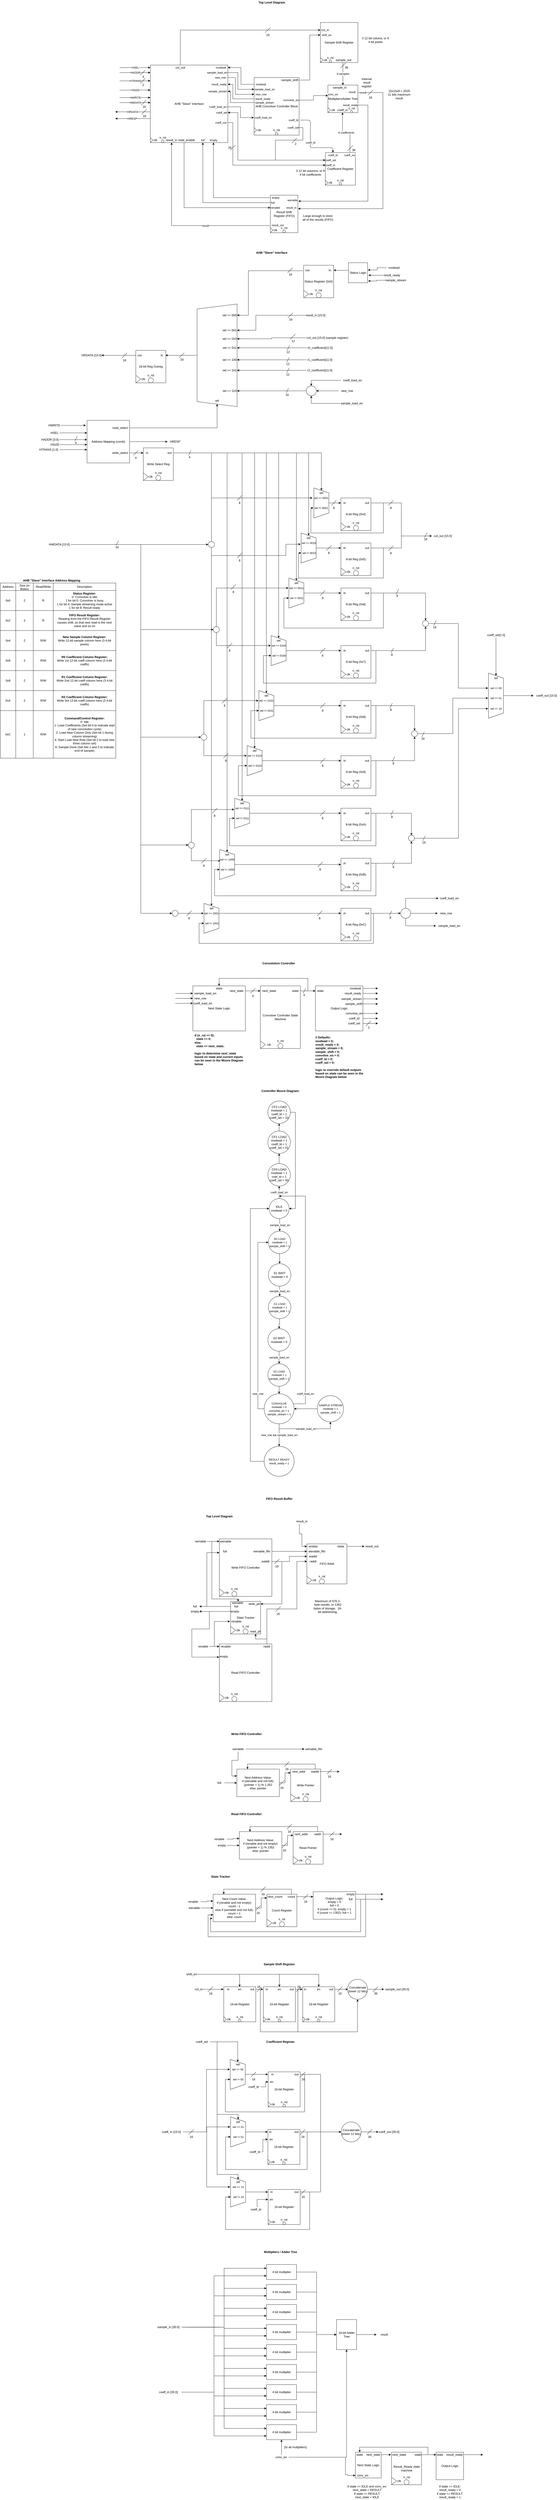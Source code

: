 <mxfile version="14.6.3" type="device"><diagram id="s7lg-PfJThtHo3-uTFcH" name="Page-1"><mxGraphModel dx="2512" dy="762" grid="1" gridSize="10" guides="1" tooltips="1" connect="1" arrows="1" fold="1" page="1" pageScale="1" pageWidth="850" pageHeight="1100" math="0" shadow="0"><root><mxCell id="0"/><mxCell id="1" parent="0"/><mxCell id="0KZDCVbhp5ECCgaHKIxB-1" style="edgeStyle=orthogonalEdgeStyle;rounded=0;orthogonalLoop=1;jettySize=auto;html=1;entryX=0;entryY=0.188;entryDx=0;entryDy=0;entryPerimeter=0;exitX=0.5;exitY=0;exitDx=0;exitDy=0;" parent="1" source="0KZDCVbhp5ECCgaHKIxB-95" target="0KZDCVbhp5ECCgaHKIxB-7" edge="1"><mxGeometry relative="1" as="geometry"><Array as="points"><mxPoint x="40" y="180"/></Array><mxPoint x="410" y="180" as="targetPoint"/><mxPoint x="60" y="260" as="sourcePoint"/></mxGeometry></mxCell><mxCell id="0KZDCVbhp5ECCgaHKIxB-2" style="edgeStyle=orthogonalEdgeStyle;rounded=0;orthogonalLoop=1;jettySize=auto;html=1;entryX=0;entryY=0.5;entryDx=0;entryDy=0;exitX=1;exitY=0.5;exitDx=0;exitDy=0;" parent="1" source="0KZDCVbhp5ECCgaHKIxB-92" target="0KZDCVbhp5ECCgaHKIxB-73" edge="1"><mxGeometry relative="1" as="geometry"><Array as="points"><mxPoint x="250" y="550"/><mxPoint x="250" y="720"/></Array><mxPoint x="250" y="580" as="sourcePoint"/></mxGeometry></mxCell><mxCell id="0KZDCVbhp5ECCgaHKIxB-3" value="AHB &quot;Slave&quot; Interface" style="whiteSpace=wrap;html=1;aspect=fixed;" parent="1" vertex="1"><mxGeometry x="-80" y="320" width="310" height="310" as="geometry"/></mxCell><mxCell id="0KZDCVbhp5ECCgaHKIxB-4" value="9 coefficients" style="edgeStyle=orthogonalEdgeStyle;rounded=0;orthogonalLoop=1;jettySize=auto;html=1;entryX=0.5;entryY=1;entryDx=0;entryDy=0;exitX=0.818;exitY=-0.012;exitDx=0;exitDy=0;exitPerimeter=0;" parent="1" source="0KZDCVbhp5ECCgaHKIxB-5" target="0KZDCVbhp5ECCgaHKIxB-56" edge="1"><mxGeometry relative="1" as="geometry"><mxPoint x="700" y="550" as="targetPoint"/><Array as="points"><mxPoint x="718" y="590"/><mxPoint x="689" y="590"/></Array></mxGeometry></mxCell><mxCell id="0KZDCVbhp5ECCgaHKIxB-5" value="Coefficient Register" style="rounded=0;whiteSpace=wrap;html=1;" parent="1" vertex="1"><mxGeometry x="620" y="670" width="120" height="130" as="geometry"/></mxCell><mxCell id="0KZDCVbhp5ECCgaHKIxB-6" value="9 samples" style="edgeStyle=orthogonalEdgeStyle;rounded=0;orthogonalLoop=1;jettySize=auto;html=1;entryX=0.5;entryY=0;entryDx=0;entryDy=0;" parent="1" source="0KZDCVbhp5ECCgaHKIxB-7" target="0KZDCVbhp5ECCgaHKIxB-8" edge="1"><mxGeometry relative="1" as="geometry"><Array as="points"><mxPoint x="690" y="350"/><mxPoint x="690" y="350"/></Array></mxGeometry></mxCell><mxCell id="0KZDCVbhp5ECCgaHKIxB-7" value="Sample Shift Register" style="rounded=0;whiteSpace=wrap;html=1;" parent="1" vertex="1"><mxGeometry x="600" y="150" width="150" height="160" as="geometry"/></mxCell><mxCell id="0KZDCVbhp5ECCgaHKIxB-8" value="Multipliers/Adder Tree" style="rounded=0;whiteSpace=wrap;html=1;" parent="1" vertex="1"><mxGeometry x="630" y="400" width="120" height="110" as="geometry"/></mxCell><mxCell id="0KZDCVbhp5ECCgaHKIxB-9" value="result" style="edgeStyle=orthogonalEdgeStyle;rounded=0;orthogonalLoop=1;jettySize=auto;html=1;exitX=1;exitY=0.5;exitDx=0;exitDy=0;" parent="1" source="0KZDCVbhp5ECCgaHKIxB-8" edge="1"><mxGeometry x="-0.903" relative="1" as="geometry"><Array as="points"><mxPoint x="750" y="430"/><mxPoint x="850" y="430"/><mxPoint x="850" y="894"/></Array><mxPoint x="655" y="490" as="sourcePoint"/><mxPoint x="511" y="894" as="targetPoint"/><mxPoint as="offset"/></mxGeometry></mxCell><mxCell id="0KZDCVbhp5ECCgaHKIxB-10" value="" style="endArrow=none;html=1;" parent="1" edge="1"><mxGeometry width="50" height="50" relative="1" as="geometry"><mxPoint x="790" y="440" as="sourcePoint"/><mxPoint x="810" y="420" as="targetPoint"/></mxGeometry></mxCell><mxCell id="0KZDCVbhp5ECCgaHKIxB-11" value="16" style="text;html=1;strokeColor=none;fillColor=none;align=center;verticalAlign=middle;whiteSpace=wrap;rounded=0;" parent="1" vertex="1"><mxGeometry x="790.0" y="440" width="20" height="20" as="geometry"/></mxCell><mxCell id="0KZDCVbhp5ECCgaHKIxB-12" value="" style="endArrow=none;html=1;" parent="1" edge="1"><mxGeometry width="50" height="50" relative="1" as="geometry"><mxPoint x="240" y="660" as="sourcePoint"/><mxPoint x="260" y="640" as="targetPoint"/></mxGeometry></mxCell><mxCell id="0KZDCVbhp5ECCgaHKIxB-13" value="16" style="text;html=1;strokeColor=none;fillColor=none;align=center;verticalAlign=middle;whiteSpace=wrap;rounded=0;" parent="1" vertex="1"><mxGeometry x="227.5" y="640" width="20" height="20" as="geometry"/></mxCell><mxCell id="0KZDCVbhp5ECCgaHKIxB-14" value="" style="endArrow=none;html=1;" parent="1" edge="1"><mxGeometry width="50" height="50" relative="1" as="geometry"><mxPoint x="380" y="190" as="sourcePoint"/><mxPoint x="400" y="170" as="targetPoint"/></mxGeometry></mxCell><mxCell id="0KZDCVbhp5ECCgaHKIxB-15" value="16" style="text;html=1;strokeColor=none;fillColor=none;align=center;verticalAlign=middle;whiteSpace=wrap;rounded=0;" parent="1" vertex="1"><mxGeometry x="380.0" y="190" width="20" height="20" as="geometry"/></mxCell><mxCell id="0KZDCVbhp5ECCgaHKIxB-16" value="result" style="edgeStyle=orthogonalEdgeStyle;rounded=0;orthogonalLoop=1;jettySize=auto;html=1;exitX=-0.022;exitY=0.81;exitDx=0;exitDy=0;exitPerimeter=0;entryX=0.5;entryY=1;entryDx=0;entryDy=0;" parent="1" source="0KZDCVbhp5ECCgaHKIxB-17" target="0KZDCVbhp5ECCgaHKIxB-72" edge="1"><mxGeometry x="-0.287" relative="1" as="geometry"><mxPoint x="64" y="606" as="targetPoint"/><mxPoint as="offset"/></mxGeometry></mxCell><mxCell id="0KZDCVbhp5ECCgaHKIxB-17" value="Result Shift Register (FIFO)" style="rounded=0;whiteSpace=wrap;html=1;" parent="1" vertex="1"><mxGeometry x="400" y="840" width="110" height="150" as="geometry"/></mxCell><mxCell id="0KZDCVbhp5ECCgaHKIxB-18" value="HADDR" style="endArrow=classic;html=1;entryX=-0.036;entryY=0.173;entryDx=0;entryDy=0;entryPerimeter=0;" parent="1" edge="1"><mxGeometry x="0.023" width="50" height="50" relative="1" as="geometry"><mxPoint x="-202.8" y="350.4" as="sourcePoint"/><mxPoint x="-80" y="350" as="targetPoint"/><Array as="points"><mxPoint x="-150" y="350"/></Array><mxPoint as="offset"/></mxGeometry></mxCell><mxCell id="0KZDCVbhp5ECCgaHKIxB-19" value="HSEL" style="endArrow=classic;html=1;entryX=-0.036;entryY=0.173;entryDx=0;entryDy=0;entryPerimeter=0;" parent="1" edge="1"><mxGeometry x="0.023" width="50" height="50" relative="1" as="geometry"><mxPoint x="-202.8" y="330.4" as="sourcePoint"/><mxPoint x="-80" y="330" as="targetPoint"/><Array as="points"><mxPoint x="-150" y="330"/></Array><mxPoint as="offset"/></mxGeometry></mxCell><mxCell id="0KZDCVbhp5ECCgaHKIxB-20" value="" style="endArrow=none;html=1;" parent="1" edge="1"><mxGeometry width="50" height="50" relative="1" as="geometry"><mxPoint x="-120" y="360" as="sourcePoint"/><mxPoint x="-100" y="340" as="targetPoint"/></mxGeometry></mxCell><mxCell id="0KZDCVbhp5ECCgaHKIxB-21" value="4" style="text;html=1;strokeColor=none;fillColor=none;align=center;verticalAlign=middle;whiteSpace=wrap;rounded=0;" parent="1" vertex="1"><mxGeometry x="-116.25" y="357" width="15" height="20" as="geometry"/></mxCell><mxCell id="0KZDCVbhp5ECCgaHKIxB-22" value="HTRANS" style="endArrow=classic;html=1;entryX=-0.036;entryY=0.173;entryDx=0;entryDy=0;entryPerimeter=0;" parent="1" edge="1"><mxGeometry x="0.023" width="50" height="50" relative="1" as="geometry"><mxPoint x="-202.8" y="383.4" as="sourcePoint"/><mxPoint x="-80" y="383" as="targetPoint"/><Array as="points"><mxPoint x="-150" y="383"/></Array><mxPoint as="offset"/></mxGeometry></mxCell><mxCell id="0KZDCVbhp5ECCgaHKIxB-23" value="" style="endArrow=none;html=1;" parent="1" edge="1"><mxGeometry width="50" height="50" relative="1" as="geometry"><mxPoint x="-120" y="393" as="sourcePoint"/><mxPoint x="-100" y="373" as="targetPoint"/></mxGeometry></mxCell><mxCell id="0KZDCVbhp5ECCgaHKIxB-24" value="2" style="text;html=1;strokeColor=none;fillColor=none;align=center;verticalAlign=middle;whiteSpace=wrap;rounded=0;" parent="1" vertex="1"><mxGeometry x="-116.25" y="390" width="15" height="20" as="geometry"/></mxCell><mxCell id="0KZDCVbhp5ECCgaHKIxB-25" value="HSIZE" style="endArrow=classic;html=1;entryX=-0.036;entryY=0.173;entryDx=0;entryDy=0;entryPerimeter=0;" parent="1" edge="1"><mxGeometry x="0.023" width="50" height="50" relative="1" as="geometry"><mxPoint x="-202.8" y="420.4" as="sourcePoint"/><mxPoint x="-80" y="420" as="targetPoint"/><Array as="points"><mxPoint x="-150" y="420"/></Array><mxPoint as="offset"/></mxGeometry></mxCell><mxCell id="0KZDCVbhp5ECCgaHKIxB-28" value="HWRITE" style="endArrow=classic;html=1;entryX=-0.036;entryY=0.173;entryDx=0;entryDy=0;entryPerimeter=0;" parent="1" edge="1"><mxGeometry x="0.023" width="50" height="50" relative="1" as="geometry"><mxPoint x="-202.8" y="450.4" as="sourcePoint"/><mxPoint x="-80" y="450" as="targetPoint"/><Array as="points"><mxPoint x="-150" y="450"/></Array><mxPoint as="offset"/></mxGeometry></mxCell><mxCell id="0KZDCVbhp5ECCgaHKIxB-29" value="HWDATA" style="endArrow=classic;html=1;entryX=-0.036;entryY=0.173;entryDx=0;entryDy=0;entryPerimeter=0;" parent="1" edge="1"><mxGeometry x="0.023" width="50" height="50" relative="1" as="geometry"><mxPoint x="-202.8" y="470.4" as="sourcePoint"/><mxPoint x="-80" y="470" as="targetPoint"/><Array as="points"><mxPoint x="-150" y="470"/></Array><mxPoint as="offset"/></mxGeometry></mxCell><mxCell id="0KZDCVbhp5ECCgaHKIxB-30" value="" style="endArrow=none;html=1;" parent="1" edge="1"><mxGeometry width="50" height="50" relative="1" as="geometry"><mxPoint x="-116.25" y="480" as="sourcePoint"/><mxPoint x="-96.25" y="460" as="targetPoint"/></mxGeometry></mxCell><mxCell id="0KZDCVbhp5ECCgaHKIxB-31" value="16" style="text;html=1;strokeColor=none;fillColor=none;align=center;verticalAlign=middle;whiteSpace=wrap;rounded=0;" parent="1" vertex="1"><mxGeometry x="-112.5" y="477" width="15" height="20" as="geometry"/></mxCell><mxCell id="0KZDCVbhp5ECCgaHKIxB-32" value="HRDATA" style="endArrow=classic;html=1;" parent="1" edge="1"><mxGeometry x="0.023" width="50" height="50" relative="1" as="geometry"><mxPoint x="-80" y="507" as="sourcePoint"/><mxPoint x="-220" y="507" as="targetPoint"/><Array as="points"><mxPoint x="-140" y="507"/></Array><mxPoint as="offset"/></mxGeometry></mxCell><mxCell id="0KZDCVbhp5ECCgaHKIxB-33" value="" style="endArrow=none;html=1;" parent="1" edge="1"><mxGeometry width="50" height="50" relative="1" as="geometry"><mxPoint x="-115" y="517" as="sourcePoint"/><mxPoint x="-95" y="497" as="targetPoint"/></mxGeometry></mxCell><mxCell id="0KZDCVbhp5ECCgaHKIxB-34" value="16" style="text;html=1;strokeColor=none;fillColor=none;align=center;verticalAlign=middle;whiteSpace=wrap;rounded=0;" parent="1" vertex="1"><mxGeometry x="-111.25" y="514" width="15" height="20" as="geometry"/></mxCell><mxCell id="0KZDCVbhp5ECCgaHKIxB-35" value="HRESP" style="endArrow=classic;html=1;" parent="1" edge="1"><mxGeometry x="0.023" width="50" height="50" relative="1" as="geometry"><mxPoint x="-81" y="534" as="sourcePoint"/><mxPoint x="-220" y="534" as="targetPoint"/><Array as="points"><mxPoint x="-110" y="534"/></Array><mxPoint as="offset"/></mxGeometry></mxCell><mxCell id="0KZDCVbhp5ECCgaHKIxB-36" value="" style="triangle;whiteSpace=wrap;html=1;" parent="1" vertex="1"><mxGeometry x="-80" y="610" width="10" height="20" as="geometry"/></mxCell><mxCell id="0KZDCVbhp5ECCgaHKIxB-37" value="clk" style="text;html=1;strokeColor=none;fillColor=none;align=center;verticalAlign=middle;whiteSpace=wrap;rounded=0;" parent="1" vertex="1"><mxGeometry x="-70" y="610" width="20" height="20" as="geometry"/></mxCell><mxCell id="0KZDCVbhp5ECCgaHKIxB-38" value="" style="ellipse;whiteSpace=wrap;html=1;aspect=fixed;" parent="1" vertex="1"><mxGeometry x="-35" y="620" width="10" height="10" as="geometry"/></mxCell><mxCell id="0KZDCVbhp5ECCgaHKIxB-39" value="n_rst" style="text;html=1;strokeColor=none;fillColor=none;align=center;verticalAlign=middle;whiteSpace=wrap;rounded=0;" parent="1" vertex="1"><mxGeometry x="-50" y="600" width="40" height="20" as="geometry"/></mxCell><mxCell id="0KZDCVbhp5ECCgaHKIxB-40" value="AHB Convolver Controller Block" style="rounded=0;whiteSpace=wrap;html=1;" parent="1" vertex="1"><mxGeometry x="335" y="370" width="180" height="230" as="geometry"/></mxCell><mxCell id="0KZDCVbhp5ECCgaHKIxB-41" value="" style="triangle;whiteSpace=wrap;html=1;" parent="1" vertex="1"><mxGeometry x="335" y="570" width="10" height="20" as="geometry"/></mxCell><mxCell id="0KZDCVbhp5ECCgaHKIxB-42" value="clk" style="text;html=1;strokeColor=none;fillColor=none;align=center;verticalAlign=middle;whiteSpace=wrap;rounded=0;" parent="1" vertex="1"><mxGeometry x="345" y="570" width="20" height="20" as="geometry"/></mxCell><mxCell id="0KZDCVbhp5ECCgaHKIxB-43" value="" style="ellipse;whiteSpace=wrap;html=1;aspect=fixed;" parent="1" vertex="1"><mxGeometry x="420" y="590" width="10" height="10" as="geometry"/></mxCell><mxCell id="0KZDCVbhp5ECCgaHKIxB-44" value="n_rst" style="text;html=1;strokeColor=none;fillColor=none;align=center;verticalAlign=middle;whiteSpace=wrap;rounded=0;" parent="1" vertex="1"><mxGeometry x="405" y="570" width="40" height="20" as="geometry"/></mxCell><mxCell id="0KZDCVbhp5ECCgaHKIxB-45" value="coeff_ld" style="endArrow=classic;html=1;" parent="1" edge="1"><mxGeometry width="50" height="50" relative="1" as="geometry"><mxPoint x="520" y="540" as="sourcePoint"/><mxPoint x="650" y="670" as="targetPoint"/><Array as="points"><mxPoint x="560" y="540"/><mxPoint x="560" y="640"/><mxPoint x="560" y="650"/><mxPoint x="650" y="650"/></Array><mxPoint as="offset"/></mxGeometry></mxCell><mxCell id="0KZDCVbhp5ECCgaHKIxB-46" value="&lt;span style=&quot;font-size: 11px ; background-color: rgb(255 , 255 , 255)&quot;&gt;coeff_load_en&lt;/span&gt;" style="text;html=1;strokeColor=none;fillColor=none;align=center;verticalAlign=middle;whiteSpace=wrap;rounded=0;" parent="1" vertex="1"><mxGeometry x="333.75" y="520" width="75" height="20" as="geometry"/></mxCell><mxCell id="0KZDCVbhp5ECCgaHKIxB-47" value="&lt;span style=&quot;font-size: 11px ; background-color: rgb(255 , 255 , 255)&quot;&gt;sample_load_en&lt;/span&gt;" style="text;html=1;strokeColor=none;fillColor=none;align=center;verticalAlign=middle;whiteSpace=wrap;rounded=0;" parent="1" vertex="1"><mxGeometry x="335" y="407" width="85" height="20" as="geometry"/></mxCell><mxCell id="0KZDCVbhp5ECCgaHKIxB-48" value="" style="edgeStyle=orthogonalEdgeStyle;rounded=0;orthogonalLoop=1;jettySize=auto;html=1;entryX=0;entryY=0.5;entryDx=0;entryDy=0;" parent="1" source="0KZDCVbhp5ECCgaHKIxB-49" target="0KZDCVbhp5ECCgaHKIxB-47" edge="1"><mxGeometry relative="1" as="geometry"><Array as="points"><mxPoint x="270" y="350"/><mxPoint x="270" y="417"/></Array></mxGeometry></mxCell><mxCell id="0KZDCVbhp5ECCgaHKIxB-49" value="&lt;span style=&quot;font-size: 11px ; background-color: rgb(255 , 255 , 255)&quot;&gt;sample_load_en&lt;/span&gt;" style="text;html=1;strokeColor=none;fillColor=none;align=center;verticalAlign=middle;whiteSpace=wrap;rounded=0;" parent="1" vertex="1"><mxGeometry x="145" y="340" width="85" height="20" as="geometry"/></mxCell><mxCell id="0KZDCVbhp5ECCgaHKIxB-50" style="edgeStyle=orthogonalEdgeStyle;rounded=0;orthogonalLoop=1;jettySize=auto;html=1;entryX=0;entryY=0.5;entryDx=0;entryDy=0;" parent="1" source="0KZDCVbhp5ECCgaHKIxB-51" target="0KZDCVbhp5ECCgaHKIxB-46" edge="1"><mxGeometry relative="1" as="geometry"/></mxCell><mxCell id="0KZDCVbhp5ECCgaHKIxB-51" value="&lt;span style=&quot;font-size: 11px ; background-color: rgb(255 , 255 , 255)&quot;&gt;coeff_load_en&lt;/span&gt;" style="text;html=1;strokeColor=none;fillColor=none;align=center;verticalAlign=middle;whiteSpace=wrap;rounded=0;" parent="1" vertex="1"><mxGeometry x="152.5" y="477" width="75" height="20" as="geometry"/></mxCell><mxCell id="0KZDCVbhp5ECCgaHKIxB-52" value="sample_out" style="text;html=1;strokeColor=none;fillColor=none;align=center;verticalAlign=middle;whiteSpace=wrap;rounded=0;" parent="1" vertex="1"><mxGeometry x="660" y="290" width="65" height="20" as="geometry"/></mxCell><mxCell id="0KZDCVbhp5ECCgaHKIxB-53" value="col_in" style="text;html=1;strokeColor=none;fillColor=none;align=center;verticalAlign=middle;whiteSpace=wrap;rounded=0;" parent="1" vertex="1"><mxGeometry x="600" y="170" width="37.5" height="20" as="geometry"/></mxCell><mxCell id="0KZDCVbhp5ECCgaHKIxB-54" value="&lt;span style=&quot;font-size: 11px ; background-color: rgb(255 , 255 , 255)&quot;&gt;shift_en&lt;/span&gt;" style="text;html=1;strokeColor=none;fillColor=none;align=center;verticalAlign=middle;whiteSpace=wrap;rounded=0;" parent="1" vertex="1"><mxGeometry x="600" y="190" width="50" height="20" as="geometry"/></mxCell><mxCell id="0KZDCVbhp5ECCgaHKIxB-55" value="sample_in" style="text;html=1;strokeColor=none;fillColor=none;align=center;verticalAlign=middle;whiteSpace=wrap;rounded=0;" parent="1" vertex="1"><mxGeometry x="645" y="400" width="65" height="20" as="geometry"/></mxCell><mxCell id="0KZDCVbhp5ECCgaHKIxB-56" value="coeff_in" style="text;html=1;strokeColor=none;fillColor=none;align=center;verticalAlign=middle;whiteSpace=wrap;rounded=0;" parent="1" vertex="1"><mxGeometry x="656" y="490" width="65" height="20" as="geometry"/></mxCell><mxCell id="0KZDCVbhp5ECCgaHKIxB-57" value="Large enough to store all of the results (FIFO)" style="text;html=1;strokeColor=none;fillColor=none;align=center;verticalAlign=middle;whiteSpace=wrap;rounded=0;" parent="1" vertex="1"><mxGeometry x="525" y="910" width="130" height="40" as="geometry"/></mxCell><mxCell id="0KZDCVbhp5ECCgaHKIxB-58" style="edgeStyle=orthogonalEdgeStyle;rounded=0;orthogonalLoop=1;jettySize=auto;html=1;entryX=0;entryY=0.75;entryDx=0;entryDy=0;" parent="1" source="0KZDCVbhp5ECCgaHKIxB-59" target="0KZDCVbhp5ECCgaHKIxB-60" edge="1"><mxGeometry relative="1" as="geometry"/></mxCell><mxCell id="0KZDCVbhp5ECCgaHKIxB-59" value="&lt;span style=&quot;font-size: 11px ; background-color: rgb(255 , 255 , 255)&quot;&gt;convolve_en&lt;/span&gt;" style="text;html=1;strokeColor=none;fillColor=none;align=center;verticalAlign=middle;whiteSpace=wrap;rounded=0;" parent="1" vertex="1"><mxGeometry x="450" y="450" width="65" height="20" as="geometry"/></mxCell><mxCell id="0KZDCVbhp5ECCgaHKIxB-60" value="&lt;span style=&quot;font-size: 11px ; background-color: rgb(255 , 255 , 255)&quot;&gt;conv_en&lt;/span&gt;" style="text;html=1;strokeColor=none;fillColor=none;align=center;verticalAlign=middle;whiteSpace=wrap;rounded=0;" parent="1" vertex="1"><mxGeometry x="630" y="427" width="40" height="20" as="geometry"/></mxCell><mxCell id="0KZDCVbhp5ECCgaHKIxB-61" value="Internal result register" style="text;html=1;strokeColor=none;fillColor=none;align=center;verticalAlign=middle;whiteSpace=wrap;rounded=0;" parent="1" vertex="1"><mxGeometry x="750" y="365" width="70" height="50" as="geometry"/></mxCell><mxCell id="0KZDCVbhp5ECCgaHKIxB-66" value="&lt;span style=&quot;font-size: 11px ; background-color: rgb(255 , 255 , 255)&quot;&gt;result&lt;/span&gt;" style="text;html=1;strokeColor=none;fillColor=none;align=center;verticalAlign=middle;whiteSpace=wrap;rounded=0;" parent="1" vertex="1"><mxGeometry x="707" y="418" width="40" height="20" as="geometry"/></mxCell><mxCell id="0KZDCVbhp5ECCgaHKIxB-67" style="edgeStyle=orthogonalEdgeStyle;rounded=0;orthogonalLoop=1;jettySize=auto;html=1;" parent="1" source="0KZDCVbhp5ECCgaHKIxB-68" edge="1"><mxGeometry relative="1" as="geometry"><mxPoint x="512" y="864" as="targetPoint"/><Array as="points"><mxPoint x="790" y="480"/><mxPoint x="790" y="864"/></Array></mxGeometry></mxCell><mxCell id="0KZDCVbhp5ECCgaHKIxB-68" value="&lt;span style=&quot;font-size: 11px ; background-color: rgb(255 , 255 , 255)&quot;&gt;result_ready&lt;/span&gt;" style="text;html=1;strokeColor=none;fillColor=none;align=center;verticalAlign=middle;whiteSpace=wrap;rounded=0;" parent="1" vertex="1"><mxGeometry x="690" y="470" width="60" height="20" as="geometry"/></mxCell><mxCell id="0KZDCVbhp5ECCgaHKIxB-69" value="&lt;span style=&quot;font-size: 11px ; background-color: rgb(255 , 255 , 255)&quot;&gt;wenable&lt;/span&gt;" style="text;html=1;strokeColor=none;fillColor=none;align=center;verticalAlign=middle;whiteSpace=wrap;rounded=0;" parent="1" vertex="1"><mxGeometry x="470" y="850" width="37.5" height="20" as="geometry"/></mxCell><mxCell id="0KZDCVbhp5ECCgaHKIxB-70" value="&lt;span style=&quot;font-size: 11px ; background-color: rgb(255 , 255 , 255)&quot;&gt;result_in&lt;/span&gt;" style="text;html=1;strokeColor=none;fillColor=none;align=center;verticalAlign=middle;whiteSpace=wrap;rounded=0;" parent="1" vertex="1"><mxGeometry x="460" y="880" width="47.5" height="20" as="geometry"/></mxCell><mxCell id="0KZDCVbhp5ECCgaHKIxB-71" value="&lt;span style=&quot;font-size: 11px ; background-color: rgb(255 , 255 , 255)&quot;&gt;result_out&lt;/span&gt;" style="text;html=1;strokeColor=none;fillColor=none;align=center;verticalAlign=middle;whiteSpace=wrap;rounded=0;" parent="1" vertex="1"><mxGeometry x="397.5" y="950" width="62.5" height="20" as="geometry"/></mxCell><mxCell id="0KZDCVbhp5ECCgaHKIxB-72" value="result_in" style="text;html=1;strokeColor=none;fillColor=none;align=center;verticalAlign=middle;whiteSpace=wrap;rounded=0;" parent="1" vertex="1"><mxGeometry x="-20" y="610" width="50" height="20" as="geometry"/></mxCell><mxCell id="0KZDCVbhp5ECCgaHKIxB-73" value="&lt;span style=&quot;font-size: 11px ; background-color: rgb(255 , 255 , 255)&quot;&gt;coeff_in&lt;/span&gt;" style="text;html=1;strokeColor=none;fillColor=none;align=center;verticalAlign=middle;whiteSpace=wrap;rounded=0;" parent="1" vertex="1"><mxGeometry x="620" y="710" width="40" height="20" as="geometry"/></mxCell><mxCell id="0KZDCVbhp5ECCgaHKIxB-74" value="&lt;span style=&quot;font-size: 11px ; background-color: rgb(255 , 255 , 255)&quot;&gt;coeff_ld&lt;/span&gt;" style="text;html=1;strokeColor=none;fillColor=none;align=center;verticalAlign=middle;whiteSpace=wrap;rounded=0;" parent="1" vertex="1"><mxGeometry x="620" y="670" width="60" height="20" as="geometry"/></mxCell><mxCell id="0KZDCVbhp5ECCgaHKIxB-75" value="&lt;span style=&quot;font-size: 11px ; background-color: rgb(255 , 255 , 255)&quot;&gt;coeff_out&lt;/span&gt;" style="text;html=1;strokeColor=none;fillColor=none;align=center;verticalAlign=middle;whiteSpace=wrap;rounded=0;" parent="1" vertex="1"><mxGeometry x="697.5" y="670" width="40" height="20" as="geometry"/></mxCell><mxCell id="0KZDCVbhp5ECCgaHKIxB-76" value="" style="triangle;whiteSpace=wrap;html=1;" parent="1" vertex="1"><mxGeometry x="620" y="780" width="10" height="20" as="geometry"/></mxCell><mxCell id="0KZDCVbhp5ECCgaHKIxB-77" value="clk" style="text;html=1;strokeColor=none;fillColor=none;align=center;verticalAlign=middle;whiteSpace=wrap;rounded=0;" parent="1" vertex="1"><mxGeometry x="630" y="780" width="20" height="20" as="geometry"/></mxCell><mxCell id="0KZDCVbhp5ECCgaHKIxB-78" value="" style="ellipse;whiteSpace=wrap;html=1;aspect=fixed;" parent="1" vertex="1"><mxGeometry x="675" y="790" width="10" height="10" as="geometry"/></mxCell><mxCell id="0KZDCVbhp5ECCgaHKIxB-79" value="n_rst" style="text;html=1;strokeColor=none;fillColor=none;align=center;verticalAlign=middle;whiteSpace=wrap;rounded=0;" parent="1" vertex="1"><mxGeometry x="660" y="771" width="40" height="20" as="geometry"/></mxCell><mxCell id="0KZDCVbhp5ECCgaHKIxB-80" value="" style="triangle;whiteSpace=wrap;html=1;" parent="1" vertex="1"><mxGeometry x="400" y="970" width="10" height="20" as="geometry"/></mxCell><mxCell id="0KZDCVbhp5ECCgaHKIxB-81" value="clk" style="text;html=1;strokeColor=none;fillColor=none;align=center;verticalAlign=middle;whiteSpace=wrap;rounded=0;" parent="1" vertex="1"><mxGeometry x="410" y="970" width="20" height="20" as="geometry"/></mxCell><mxCell id="0KZDCVbhp5ECCgaHKIxB-82" value="" style="ellipse;whiteSpace=wrap;html=1;aspect=fixed;" parent="1" vertex="1"><mxGeometry x="450" y="980" width="10" height="10" as="geometry"/></mxCell><mxCell id="0KZDCVbhp5ECCgaHKIxB-83" value="n_rst" style="text;html=1;strokeColor=none;fillColor=none;align=center;verticalAlign=middle;whiteSpace=wrap;rounded=0;" parent="1" vertex="1"><mxGeometry x="435" y="961" width="40" height="20" as="geometry"/></mxCell><mxCell id="0KZDCVbhp5ECCgaHKIxB-84" value="" style="triangle;whiteSpace=wrap;html=1;" parent="1" vertex="1"><mxGeometry x="600" y="290" width="10" height="20" as="geometry"/></mxCell><mxCell id="0KZDCVbhp5ECCgaHKIxB-85" value="clk" style="text;html=1;strokeColor=none;fillColor=none;align=center;verticalAlign=middle;whiteSpace=wrap;rounded=0;" parent="1" vertex="1"><mxGeometry x="610" y="290" width="20" height="20" as="geometry"/></mxCell><mxCell id="0KZDCVbhp5ECCgaHKIxB-86" value="" style="ellipse;whiteSpace=wrap;html=1;aspect=fixed;" parent="1" vertex="1"><mxGeometry x="635" y="300" width="10" height="10" as="geometry"/></mxCell><mxCell id="0KZDCVbhp5ECCgaHKIxB-87" value="n_rst" style="text;html=1;strokeColor=none;fillColor=none;align=center;verticalAlign=middle;whiteSpace=wrap;rounded=0;" parent="1" vertex="1"><mxGeometry x="620" y="281" width="40" height="20" as="geometry"/></mxCell><mxCell id="0KZDCVbhp5ECCgaHKIxB-88" value="3 12 bit colums, or 9 4 bit pixels" style="text;html=1;strokeColor=none;fillColor=none;align=center;verticalAlign=middle;whiteSpace=wrap;rounded=0;" parent="1" vertex="1"><mxGeometry x="760" y="200" width="120" height="40" as="geometry"/></mxCell><mxCell id="0KZDCVbhp5ECCgaHKIxB-89" value="15x15x9 = 2025&lt;br&gt;11 bits maximum result" style="text;html=1;strokeColor=none;fillColor=none;align=center;verticalAlign=middle;whiteSpace=wrap;rounded=0;" parent="1" vertex="1"><mxGeometry x="860" y="415" width="110" height="45" as="geometry"/></mxCell><mxCell id="0KZDCVbhp5ECCgaHKIxB-90" value="3 12 bit columns, or 9 4 bit coefficients" style="text;html=1;strokeColor=none;fillColor=none;align=center;verticalAlign=middle;whiteSpace=wrap;rounded=0;" parent="1" vertex="1"><mxGeometry x="500" y="730" width="120" height="40" as="geometry"/></mxCell><mxCell id="0KZDCVbhp5ECCgaHKIxB-91" value="&lt;font style=&quot;font-size: 11px&quot;&gt;coeff_sel&lt;/font&gt;" style="text;html=1;strokeColor=none;fillColor=none;align=center;verticalAlign=middle;whiteSpace=wrap;rounded=0;" parent="1" vertex="1"><mxGeometry x="180" y="500" width="50" height="20" as="geometry"/></mxCell><mxCell id="0KZDCVbhp5ECCgaHKIxB-92" value="&lt;font style=&quot;font-size: 11px&quot;&gt;coeff_out&lt;/font&gt;" style="text;html=1;strokeColor=none;fillColor=none;align=center;verticalAlign=middle;whiteSpace=wrap;rounded=0;" parent="1" vertex="1"><mxGeometry x="175" y="540" width="55" height="20" as="geometry"/></mxCell><mxCell id="0KZDCVbhp5ECCgaHKIxB-93" style="edgeStyle=orthogonalEdgeStyle;rounded=0;orthogonalLoop=1;jettySize=auto;html=1;entryX=1;entryY=0.5;entryDx=0;entryDy=0;exitX=1;exitY=0.5;exitDx=0;exitDy=0;" parent="1" source="0KZDCVbhp5ECCgaHKIxB-100" target="0KZDCVbhp5ECCgaHKIxB-91" edge="1"><mxGeometry relative="1" as="geometry"><Array as="points"><mxPoint x="530" y="570"/><mxPoint x="530" y="620"/><mxPoint x="420" y="620"/><mxPoint x="420" y="700"/><mxPoint x="270" y="700"/><mxPoint x="270" y="510"/></Array></mxGeometry></mxCell><mxCell id="0KZDCVbhp5ECCgaHKIxB-94" value="&lt;font style=&quot;font-size: 11px&quot;&gt;coeff_sel&lt;/font&gt;" style="text;html=1;strokeColor=none;fillColor=none;align=center;verticalAlign=middle;whiteSpace=wrap;rounded=0;" parent="1" vertex="1"><mxGeometry x="620" y="690" width="41.25" height="20" as="geometry"/></mxCell><mxCell id="0KZDCVbhp5ECCgaHKIxB-95" value="col_out" style="text;html=1;strokeColor=none;fillColor=none;align=center;verticalAlign=middle;whiteSpace=wrap;rounded=0;" parent="1" vertex="1"><mxGeometry x="20" y="320" width="40" height="20" as="geometry"/></mxCell><mxCell id="0KZDCVbhp5ECCgaHKIxB-96" value="" style="endArrow=none;html=1;" parent="1" edge="1"><mxGeometry width="50" height="50" relative="1" as="geometry"><mxPoint x="486" y="632" as="sourcePoint"/><mxPoint x="506" y="612" as="targetPoint"/></mxGeometry></mxCell><mxCell id="0KZDCVbhp5ECCgaHKIxB-97" value="2" style="text;html=1;strokeColor=none;fillColor=none;align=center;verticalAlign=middle;whiteSpace=wrap;rounded=0;" parent="1" vertex="1"><mxGeometry x="491.25" y="625" width="20" height="20" as="geometry"/></mxCell><mxCell id="0KZDCVbhp5ECCgaHKIxB-98" value="&lt;span style=&quot;font-size: 11px ; background-color: rgb(255 , 255 , 255)&quot;&gt;coeff_ld&lt;/span&gt;" style="text;html=1;strokeColor=none;fillColor=none;align=center;verticalAlign=middle;whiteSpace=wrap;rounded=0;" parent="1" vertex="1"><mxGeometry x="470" y="530" width="45" height="20" as="geometry"/></mxCell><mxCell id="0KZDCVbhp5ECCgaHKIxB-99" style="edgeStyle=orthogonalEdgeStyle;rounded=0;orthogonalLoop=1;jettySize=auto;html=1;entryX=0;entryY=0.5;entryDx=0;entryDy=0;" parent="1" source="0KZDCVbhp5ECCgaHKIxB-100" target="0KZDCVbhp5ECCgaHKIxB-94" edge="1"><mxGeometry relative="1" as="geometry"><Array as="points"><mxPoint x="530" y="570"/><mxPoint x="530" y="620"/><mxPoint x="420" y="620"/><mxPoint x="420" y="700"/></Array></mxGeometry></mxCell><mxCell id="0KZDCVbhp5ECCgaHKIxB-100" value="&lt;font style=&quot;font-size: 11px&quot;&gt;coeff_sel&lt;/font&gt;" style="text;html=1;strokeColor=none;fillColor=none;align=center;verticalAlign=middle;whiteSpace=wrap;rounded=0;" parent="1" vertex="1"><mxGeometry x="470" y="560" width="41.25" height="20" as="geometry"/></mxCell><mxCell id="0KZDCVbhp5ECCgaHKIxB-101" style="edgeStyle=orthogonalEdgeStyle;rounded=0;orthogonalLoop=1;jettySize=auto;html=1;entryX=0;entryY=0.5;entryDx=0;entryDy=0;" parent="1" source="0KZDCVbhp5ECCgaHKIxB-102" target="0KZDCVbhp5ECCgaHKIxB-54" edge="1"><mxGeometry relative="1" as="geometry"/></mxCell><mxCell id="0KZDCVbhp5ECCgaHKIxB-102" value="sample_shift" style="text;html=1;strokeColor=none;fillColor=none;align=center;verticalAlign=middle;whiteSpace=wrap;rounded=0;" parent="1" vertex="1"><mxGeometry x="440" y="370" width="75" height="20" as="geometry"/></mxCell><mxCell id="0KZDCVbhp5ECCgaHKIxB-103" value="&lt;span style=&quot;font-size: 11px ; background-color: rgb(255 , 255 , 255)&quot;&gt;result_ready&lt;/span&gt;" style="text;html=1;strokeColor=none;fillColor=none;align=center;verticalAlign=middle;whiteSpace=wrap;rounded=0;" parent="1" vertex="1"><mxGeometry x="160" y="387" width="70" height="20" as="geometry"/></mxCell><mxCell id="0KZDCVbhp5ECCgaHKIxB-104" style="edgeStyle=orthogonalEdgeStyle;rounded=0;orthogonalLoop=1;jettySize=auto;html=1;entryX=1;entryY=0.5;entryDx=0;entryDy=0;" parent="1" source="0KZDCVbhp5ECCgaHKIxB-105" target="0KZDCVbhp5ECCgaHKIxB-103" edge="1"><mxGeometry relative="1" as="geometry"><Array as="points"><mxPoint x="250" y="455"/><mxPoint x="250" y="397"/></Array></mxGeometry></mxCell><mxCell id="0KZDCVbhp5ECCgaHKIxB-105" value="&lt;span style=&quot;font-size: 11px ; background-color: rgb(255 , 255 , 255)&quot;&gt;result_ready&lt;/span&gt;" style="text;html=1;strokeColor=none;fillColor=none;align=center;verticalAlign=middle;whiteSpace=wrap;rounded=0;" parent="1" vertex="1"><mxGeometry x="335" y="445" width="70" height="20" as="geometry"/></mxCell><mxCell id="0KZDCVbhp5ECCgaHKIxB-106" style="edgeStyle=orthogonalEdgeStyle;rounded=0;orthogonalLoop=1;jettySize=auto;html=1;entryX=1;entryY=0.5;entryDx=0;entryDy=0;" parent="1" source="0KZDCVbhp5ECCgaHKIxB-107" target="0KZDCVbhp5ECCgaHKIxB-108" edge="1"><mxGeometry relative="1" as="geometry"/></mxCell><mxCell id="0KZDCVbhp5ECCgaHKIxB-107" value="&lt;span style=&quot;font-size: 11px ; background-color: rgb(255 , 255 , 255)&quot;&gt;modwait&lt;/span&gt;" style="text;html=1;strokeColor=none;fillColor=none;align=center;verticalAlign=middle;whiteSpace=wrap;rounded=0;" parent="1" vertex="1"><mxGeometry x="335" y="387" width="55" height="20" as="geometry"/></mxCell><mxCell id="0KZDCVbhp5ECCgaHKIxB-108" value="&lt;span style=&quot;font-size: 11px ; background-color: rgb(255 , 255 , 255)&quot;&gt;modwait&lt;/span&gt;" style="text;html=1;strokeColor=none;fillColor=none;align=center;verticalAlign=middle;whiteSpace=wrap;rounded=0;" parent="1" vertex="1"><mxGeometry x="175" y="320" width="55" height="20" as="geometry"/></mxCell><mxCell id="0KZDCVbhp5ECCgaHKIxB-109" style="edgeStyle=orthogonalEdgeStyle;rounded=0;orthogonalLoop=1;jettySize=auto;html=1;entryX=0;entryY=0.5;entryDx=0;entryDy=0;" parent="1" source="0KZDCVbhp5ECCgaHKIxB-110" target="0KZDCVbhp5ECCgaHKIxB-111" edge="1"><mxGeometry relative="1" as="geometry"><Array as="points"><mxPoint x="260" y="370"/><mxPoint x="260" y="437"/></Array></mxGeometry></mxCell><mxCell id="0KZDCVbhp5ECCgaHKIxB-110" value="&lt;span style=&quot;font-size: 11px ; background-color: rgb(255 , 255 , 255)&quot;&gt;new_row&lt;/span&gt;" style="text;html=1;strokeColor=none;fillColor=none;align=center;verticalAlign=middle;whiteSpace=wrap;rounded=0;" parent="1" vertex="1"><mxGeometry x="170" y="360" width="60" height="20" as="geometry"/></mxCell><mxCell id="0KZDCVbhp5ECCgaHKIxB-111" value="&lt;span style=&quot;font-size: 11px ; background-color: rgb(255 , 255 , 255)&quot;&gt;new_row&lt;/span&gt;" style="text;html=1;strokeColor=none;fillColor=none;align=center;verticalAlign=middle;whiteSpace=wrap;rounded=0;" parent="1" vertex="1"><mxGeometry x="335" y="427" width="55" height="20" as="geometry"/></mxCell><mxCell id="0KZDCVbhp5ECCgaHKIxB-112" style="edgeStyle=orthogonalEdgeStyle;rounded=0;orthogonalLoop=1;jettySize=auto;html=1;entryX=1;entryY=0.5;entryDx=0;entryDy=0;" parent="1" source="0KZDCVbhp5ECCgaHKIxB-113" target="0KZDCVbhp5ECCgaHKIxB-114" edge="1"><mxGeometry relative="1" as="geometry"><Array as="points"><mxPoint x="240" y="470"/><mxPoint x="240" y="425"/></Array></mxGeometry></mxCell><mxCell id="0KZDCVbhp5ECCgaHKIxB-113" value="&lt;span style=&quot;font-size: 11px ; background-color: rgb(255 , 255 , 255)&quot;&gt;sample_stream&lt;/span&gt;" style="text;html=1;strokeColor=none;fillColor=none;align=center;verticalAlign=middle;whiteSpace=wrap;rounded=0;" parent="1" vertex="1"><mxGeometry x="333.75" y="460" width="86.25" height="20" as="geometry"/></mxCell><mxCell id="0KZDCVbhp5ECCgaHKIxB-114" value="&lt;span style=&quot;font-size: 11px ; background-color: rgb(255 , 255 , 255)&quot;&gt;sample_stream&lt;/span&gt;" style="text;html=1;strokeColor=none;fillColor=none;align=center;verticalAlign=middle;whiteSpace=wrap;rounded=0;" parent="1" vertex="1"><mxGeometry x="150" y="415" width="80" height="20" as="geometry"/></mxCell><mxCell id="0KZDCVbhp5ECCgaHKIxB-115" style="edgeStyle=orthogonalEdgeStyle;rounded=0;orthogonalLoop=1;jettySize=auto;html=1;entryX=0;entryY=0.5;entryDx=0;entryDy=0;" parent="1" source="0KZDCVbhp5ECCgaHKIxB-116" target="0KZDCVbhp5ECCgaHKIxB-117" edge="1"><mxGeometry relative="1" as="geometry"><Array as="points"><mxPoint x="55" y="890"/></Array></mxGeometry></mxCell><mxCell id="0KZDCVbhp5ECCgaHKIxB-116" value="read_enable" style="text;html=1;strokeColor=none;fillColor=none;align=center;verticalAlign=middle;whiteSpace=wrap;rounded=0;" parent="1" vertex="1"><mxGeometry x="30" y="610" width="70" height="20" as="geometry"/></mxCell><mxCell id="0KZDCVbhp5ECCgaHKIxB-117" value="&lt;span style=&quot;font-size: 11px ; background-color: rgb(255 , 255 , 255)&quot;&gt;renable&lt;/span&gt;" style="text;html=1;strokeColor=none;fillColor=none;align=center;verticalAlign=middle;whiteSpace=wrap;rounded=0;" parent="1" vertex="1"><mxGeometry x="400" y="880" width="40" height="20" as="geometry"/></mxCell><mxCell id="0KZDCVbhp5ECCgaHKIxB-118" style="edgeStyle=orthogonalEdgeStyle;rounded=0;orthogonalLoop=1;jettySize=auto;html=1;entryX=0.5;entryY=1;entryDx=0;entryDy=0;" parent="1" source="0KZDCVbhp5ECCgaHKIxB-119" target="0KZDCVbhp5ECCgaHKIxB-124" edge="1"><mxGeometry relative="1" as="geometry"><mxPoint x="170" y="650" as="targetPoint"/></mxGeometry></mxCell><mxCell id="0KZDCVbhp5ECCgaHKIxB-119" value="&lt;span style=&quot;font-size: 11px ; background-color: rgb(255 , 255 , 255)&quot;&gt;empty&lt;/span&gt;" style="text;html=1;strokeColor=none;fillColor=none;align=center;verticalAlign=middle;whiteSpace=wrap;rounded=0;" parent="1" vertex="1"><mxGeometry x="400.5" y="840" width="40" height="20" as="geometry"/></mxCell><mxCell id="0KZDCVbhp5ECCgaHKIxB-120" style="edgeStyle=orthogonalEdgeStyle;rounded=0;orthogonalLoop=1;jettySize=auto;html=1;entryX=0.5;entryY=1;entryDx=0;entryDy=0;" parent="1" source="0KZDCVbhp5ECCgaHKIxB-121" target="0KZDCVbhp5ECCgaHKIxB-125" edge="1"><mxGeometry relative="1" as="geometry"><mxPoint x="120" y="660" as="targetPoint"/></mxGeometry></mxCell><mxCell id="0KZDCVbhp5ECCgaHKIxB-121" value="&lt;span style=&quot;font-size: 11px ; background-color: rgb(255 , 255 , 255)&quot;&gt;full&lt;/span&gt;" style="text;html=1;strokeColor=none;fillColor=none;align=center;verticalAlign=middle;whiteSpace=wrap;rounded=0;" parent="1" vertex="1"><mxGeometry x="400" y="860" width="20" height="20" as="geometry"/></mxCell><mxCell id="0KZDCVbhp5ECCgaHKIxB-122" value="&lt;b&gt;Top Level Diagram&lt;/b&gt;" style="text;html=1;align=center;verticalAlign=middle;resizable=0;points=[];autosize=1;" parent="1" vertex="1"><mxGeometry x="345" y="60" width="120" height="20" as="geometry"/></mxCell><mxCell id="0KZDCVbhp5ECCgaHKIxB-124" value="&lt;font style=&quot;font-size: 11px&quot;&gt;empty&lt;/font&gt;" style="text;html=1;strokeColor=none;fillColor=none;align=center;verticalAlign=middle;whiteSpace=wrap;rounded=0;" parent="1" vertex="1"><mxGeometry x="152.5" y="610" width="40" height="20" as="geometry"/></mxCell><mxCell id="0KZDCVbhp5ECCgaHKIxB-125" value="&lt;font style=&quot;font-size: 11px&quot;&gt;full&lt;/font&gt;" style="text;html=1;strokeColor=none;fillColor=none;align=center;verticalAlign=middle;whiteSpace=wrap;rounded=0;" parent="1" vertex="1"><mxGeometry x="110" y="610" width="40" height="20" as="geometry"/></mxCell><mxCell id="0KZDCVbhp5ECCgaHKIxB-126" value="&lt;b&gt;AHB &quot;Slave&quot; Interface&lt;/b&gt;" style="text;html=1;align=center;verticalAlign=middle;resizable=0;points=[];autosize=1;" parent="1" vertex="1"><mxGeometry x="335" y="1060" width="140" height="20" as="geometry"/></mxCell><mxCell id="0KZDCVbhp5ECCgaHKIxB-127" style="edgeStyle=orthogonalEdgeStyle;rounded=0;orthogonalLoop=1;jettySize=auto;html=1;entryX=1;entryY=0.5;entryDx=0;entryDy=0;" parent="1" target="0KZDCVbhp5ECCgaHKIxB-235" edge="1"><mxGeometry relative="1" as="geometry"><mxPoint x="898.06" y="1139.98" as="targetPoint"/><mxPoint x="721" y="1140" as="sourcePoint"/></mxGeometry></mxCell><mxCell id="0KZDCVbhp5ECCgaHKIxB-128" style="edgeStyle=orthogonalEdgeStyle;rounded=0;orthogonalLoop=1;jettySize=auto;html=1;entryX=0;entryY=0.5;entryDx=0;entryDy=0;exitX=1;exitY=0.5;exitDx=0;exitDy=0;" parent="1" source="0KZDCVbhp5ECCgaHKIxB-154" target="0KZDCVbhp5ECCgaHKIxB-129" edge="1"><mxGeometry relative="1" as="geometry"><mxPoint x="362" y="1482" as="sourcePoint"/></mxGeometry></mxCell><mxCell id="0KZDCVbhp5ECCgaHKIxB-129" value="HRESP" style="text;html=1;strokeColor=none;fillColor=none;align=center;verticalAlign=middle;whiteSpace=wrap;rounded=0;" parent="1" vertex="1"><mxGeometry x="-11" y="1815" width="60" height="20" as="geometry"/></mxCell><mxCell id="0KZDCVbhp5ECCgaHKIxB-130" style="edgeStyle=orthogonalEdgeStyle;rounded=0;orthogonalLoop=1;jettySize=auto;html=1;entryX=0;entryY=0.5;entryDx=0;entryDy=0;" parent="1" source="0KZDCVbhp5ECCgaHKIxB-131" edge="1"><mxGeometry relative="1" as="geometry"><mxPoint x="-333" y="1790" as="targetPoint"/></mxGeometry></mxCell><mxCell id="0KZDCVbhp5ECCgaHKIxB-131" value="HSEL" style="text;html=1;strokeColor=none;fillColor=none;align=center;verticalAlign=middle;whiteSpace=wrap;rounded=0;" parent="1" vertex="1"><mxGeometry x="-483" y="1780" width="40" height="20" as="geometry"/></mxCell><mxCell id="0KZDCVbhp5ECCgaHKIxB-132" style="edgeStyle=orthogonalEdgeStyle;rounded=0;orthogonalLoop=1;jettySize=auto;html=1;entryX=0;entryY=0.567;entryDx=0;entryDy=0;entryPerimeter=0;" parent="1" source="0KZDCVbhp5ECCgaHKIxB-133" edge="1"><mxGeometry relative="1" as="geometry"><mxPoint x="-333" y="1817.06" as="targetPoint"/></mxGeometry></mxCell><mxCell id="0KZDCVbhp5ECCgaHKIxB-133" value="HADDR [3:0]" style="text;html=1;strokeColor=none;fillColor=none;align=center;verticalAlign=middle;whiteSpace=wrap;rounded=0;" parent="1" vertex="1"><mxGeometry x="-520" y="1807" width="77" height="20" as="geometry"/></mxCell><mxCell id="0KZDCVbhp5ECCgaHKIxB-134" style="edgeStyle=orthogonalEdgeStyle;rounded=0;orthogonalLoop=1;jettySize=auto;html=1;entryX=0;entryY=0.5;entryDx=0;entryDy=0;" parent="1" source="0KZDCVbhp5ECCgaHKIxB-135" edge="1"><mxGeometry relative="1" as="geometry"><mxPoint x="-333" y="1837" as="targetPoint"/></mxGeometry></mxCell><mxCell id="0KZDCVbhp5ECCgaHKIxB-135" value="HSIZE" style="text;html=1;strokeColor=none;fillColor=none;align=center;verticalAlign=middle;whiteSpace=wrap;rounded=0;" parent="1" vertex="1"><mxGeometry x="-480" y="1827" width="37" height="20" as="geometry"/></mxCell><mxCell id="0KZDCVbhp5ECCgaHKIxB-136" style="edgeStyle=orthogonalEdgeStyle;rounded=0;orthogonalLoop=1;jettySize=auto;html=1;entryX=-0.029;entryY=0.118;entryDx=0;entryDy=0;entryPerimeter=0;" parent="1" source="0KZDCVbhp5ECCgaHKIxB-137" target="0KZDCVbhp5ECCgaHKIxB-154" edge="1"><mxGeometry relative="1" as="geometry"/></mxCell><mxCell id="0KZDCVbhp5ECCgaHKIxB-137" value="HWRITE" style="text;html=1;strokeColor=none;fillColor=none;align=center;verticalAlign=middle;whiteSpace=wrap;rounded=0;" parent="1" vertex="1"><mxGeometry x="-490" y="1750" width="52" height="20" as="geometry"/></mxCell><mxCell id="0KZDCVbhp5ECCgaHKIxB-138" style="edgeStyle=orthogonalEdgeStyle;rounded=0;orthogonalLoop=1;jettySize=auto;html=1;" parent="1" edge="1"><mxGeometry relative="1" as="geometry"><Array as="points"><mxPoint x="-87.5" y="2236"/><mxPoint x="-87.5" y="2236"/></Array><mxPoint x="-392.5" y="2236" as="sourcePoint"/><mxPoint x="152" y="2236" as="targetPoint"/></mxGeometry></mxCell><mxCell id="0KZDCVbhp5ECCgaHKIxB-139" style="edgeStyle=orthogonalEdgeStyle;rounded=0;orthogonalLoop=1;jettySize=auto;html=1;" parent="1" source="0KZDCVbhp5ECCgaHKIxB-143" edge="1"><mxGeometry relative="1" as="geometry"><mxPoint x="172" y="2576" as="targetPoint"/><Array as="points"><mxPoint x="-118" y="2236"/><mxPoint x="-118" y="2576"/></Array></mxGeometry></mxCell><mxCell id="0KZDCVbhp5ECCgaHKIxB-140" style="edgeStyle=orthogonalEdgeStyle;rounded=0;orthogonalLoop=1;jettySize=auto;html=1;" parent="1" source="0KZDCVbhp5ECCgaHKIxB-143" edge="1"><mxGeometry relative="1" as="geometry"><mxPoint x="122" y="3006" as="targetPoint"/><Array as="points"><mxPoint x="-118" y="2236"/><mxPoint x="-118" y="3006"/></Array></mxGeometry></mxCell><mxCell id="0KZDCVbhp5ECCgaHKIxB-141" style="edgeStyle=orthogonalEdgeStyle;rounded=0;orthogonalLoop=1;jettySize=auto;html=1;" parent="1" source="0KZDCVbhp5ECCgaHKIxB-143" edge="1"><mxGeometry relative="1" as="geometry"><mxPoint x="72" y="3437" as="targetPoint"/><Array as="points"><mxPoint x="-118" y="2236"/><mxPoint x="-118" y="3437"/></Array></mxGeometry></mxCell><mxCell id="0KZDCVbhp5ECCgaHKIxB-142" style="edgeStyle=orthogonalEdgeStyle;rounded=0;orthogonalLoop=1;jettySize=auto;html=1;entryX=0;entryY=0.5;entryDx=0;entryDy=0;" parent="1" source="0KZDCVbhp5ECCgaHKIxB-143" target="0KZDCVbhp5ECCgaHKIxB-361" edge="1"><mxGeometry relative="1" as="geometry"><mxPoint x="2" y="3855" as="targetPoint"/><Array as="points"><mxPoint x="-118" y="2236"/><mxPoint x="-118" y="3710"/></Array></mxGeometry></mxCell><mxCell id="0KZDCVbhp5ECCgaHKIxB-143" value="HWDATA [15:0]" style="text;html=1;strokeColor=none;fillColor=none;align=center;verticalAlign=middle;whiteSpace=wrap;rounded=0;" parent="1" vertex="1"><mxGeometry x="-490" y="2226" width="92" height="20" as="geometry"/></mxCell><mxCell id="0KZDCVbhp5ECCgaHKIxB-144" style="edgeStyle=orthogonalEdgeStyle;rounded=0;orthogonalLoop=1;jettySize=auto;html=1;entryX=0.5;entryY=0;entryDx=0;entryDy=0;exitX=1;exitY=0.5;exitDx=0;exitDy=0;" parent="1" source="0KZDCVbhp5ECCgaHKIxB-180" target="0KZDCVbhp5ECCgaHKIxB-402" edge="1"><mxGeometry relative="1" as="geometry"><mxPoint x="897" y="2430" as="sourcePoint"/><mxPoint x="937" y="2430" as="targetPoint"/></mxGeometry></mxCell><mxCell id="0KZDCVbhp5ECCgaHKIxB-145" value="col_out [15:0]" style="text;html=1;strokeColor=none;fillColor=none;align=center;verticalAlign=middle;whiteSpace=wrap;rounded=0;" parent="1" vertex="1"><mxGeometry x="1045.5" y="2192" width="86.5" height="20" as="geometry"/></mxCell><mxCell id="0KZDCVbhp5ECCgaHKIxB-146" value="" style="endArrow=none;html=1;" parent="1" edge="1"><mxGeometry width="50" height="50" relative="1" as="geometry"><mxPoint x="903" y="2434" as="sourcePoint"/><mxPoint x="913" y="2414" as="targetPoint"/></mxGeometry></mxCell><mxCell id="0KZDCVbhp5ECCgaHKIxB-147" value="8" style="text;html=1;strokeColor=none;fillColor=none;align=center;verticalAlign=middle;whiteSpace=wrap;rounded=0;" parent="1" vertex="1"><mxGeometry x="902" y="2436" width="10" height="10" as="geometry"/></mxCell><mxCell id="0KZDCVbhp5ECCgaHKIxB-148" value="" style="endArrow=none;html=1;" parent="1" edge="1"><mxGeometry width="50" height="50" relative="1" as="geometry"><mxPoint x="1016.5" y="2208" as="sourcePoint"/><mxPoint x="1026.5" y="2188" as="targetPoint"/></mxGeometry></mxCell><mxCell id="0KZDCVbhp5ECCgaHKIxB-149" value="16" style="text;html=1;strokeColor=none;fillColor=none;align=center;verticalAlign=middle;whiteSpace=wrap;rounded=0;" parent="1" vertex="1"><mxGeometry x="1015.5" y="2210" width="10" height="10" as="geometry"/></mxCell><mxCell id="0KZDCVbhp5ECCgaHKIxB-150" value="" style="endArrow=none;html=1;" parent="1" edge="1"><mxGeometry width="50" height="50" relative="1" as="geometry"><mxPoint x="-382" y="1823" as="sourcePoint"/><mxPoint x="-372" y="1803" as="targetPoint"/></mxGeometry></mxCell><mxCell id="0KZDCVbhp5ECCgaHKIxB-151" value="4" style="text;html=1;strokeColor=none;fillColor=none;align=center;verticalAlign=middle;whiteSpace=wrap;rounded=0;" parent="1" vertex="1"><mxGeometry x="-383" y="1825" width="10" height="10" as="geometry"/></mxCell><mxCell id="0KZDCVbhp5ECCgaHKIxB-152" value="" style="endArrow=none;html=1;" parent="1" edge="1"><mxGeometry width="50" height="50" relative="1" as="geometry"><mxPoint x="-217" y="2240" as="sourcePoint"/><mxPoint x="-207" y="2220" as="targetPoint"/></mxGeometry></mxCell><mxCell id="0KZDCVbhp5ECCgaHKIxB-153" value="16" style="text;html=1;strokeColor=none;fillColor=none;align=center;verticalAlign=middle;whiteSpace=wrap;rounded=0;" parent="1" vertex="1"><mxGeometry x="-218" y="2242" width="10" height="10" as="geometry"/></mxCell><mxCell id="0KZDCVbhp5ECCgaHKIxB-154" value="Address Mapping (comb)" style="rounded=0;whiteSpace=wrap;html=1;" parent="1" vertex="1"><mxGeometry x="-333" y="1740" width="170" height="170" as="geometry"/></mxCell><mxCell id="0KZDCVbhp5ECCgaHKIxB-155" value="8-bit Reg (0x4)" style="rounded=0;whiteSpace=wrap;html=1;" parent="1" vertex="1"><mxGeometry x="682" y="2050" width="120" height="130" as="geometry"/></mxCell><mxCell id="0KZDCVbhp5ECCgaHKIxB-156" value="" style="triangle;whiteSpace=wrap;html=1;" parent="1" vertex="1"><mxGeometry x="682" y="2150" width="20" height="30" as="geometry"/></mxCell><mxCell id="0KZDCVbhp5ECCgaHKIxB-157" value="" style="ellipse;whiteSpace=wrap;html=1;aspect=fixed;" parent="1" vertex="1"><mxGeometry x="732" y="2160" width="20" height="20" as="geometry"/></mxCell><mxCell id="0KZDCVbhp5ECCgaHKIxB-158" value="clk" style="text;html=1;strokeColor=none;fillColor=none;align=center;verticalAlign=middle;whiteSpace=wrap;rounded=0;" parent="1" vertex="1"><mxGeometry x="702" y="2155" width="20" height="20" as="geometry"/></mxCell><mxCell id="0KZDCVbhp5ECCgaHKIxB-159" value="n_rst" style="text;html=1;strokeColor=none;fillColor=none;align=center;verticalAlign=middle;whiteSpace=wrap;rounded=0;" parent="1" vertex="1"><mxGeometry x="722" y="2140" width="40" height="20" as="geometry"/></mxCell><mxCell id="0KZDCVbhp5ECCgaHKIxB-160" value="in" style="text;html=1;strokeColor=none;fillColor=none;align=center;verticalAlign=middle;whiteSpace=wrap;rounded=0;" parent="1" vertex="1"><mxGeometry x="682" y="2060" width="30" height="20" as="geometry"/></mxCell><mxCell id="0KZDCVbhp5ECCgaHKIxB-161" style="edgeStyle=orthogonalEdgeStyle;rounded=0;orthogonalLoop=1;jettySize=auto;html=1;entryX=0;entryY=0.5;entryDx=0;entryDy=0;" parent="1" source="0KZDCVbhp5ECCgaHKIxB-163" target="0KZDCVbhp5ECCgaHKIxB-190" edge="1"><mxGeometry relative="1" as="geometry"><Array as="points"><mxPoint x="852" y="2070"/><mxPoint x="852" y="2190"/><mxPoint x="562" y="2190"/><mxPoint x="562" y="2090"/></Array></mxGeometry></mxCell><mxCell id="0KZDCVbhp5ECCgaHKIxB-162" style="edgeStyle=orthogonalEdgeStyle;rounded=0;orthogonalLoop=1;jettySize=auto;html=1;entryX=0;entryY=0.5;entryDx=0;entryDy=0;" parent="1" source="0KZDCVbhp5ECCgaHKIxB-163" target="0KZDCVbhp5ECCgaHKIxB-145" edge="1"><mxGeometry relative="1" as="geometry"/></mxCell><mxCell id="0KZDCVbhp5ECCgaHKIxB-163" value="out" style="text;html=1;strokeColor=none;fillColor=none;align=center;verticalAlign=middle;whiteSpace=wrap;rounded=0;" parent="1" vertex="1"><mxGeometry x="772" y="2060" width="30" height="20" as="geometry"/></mxCell><mxCell id="0KZDCVbhp5ECCgaHKIxB-164" value="8-bit Reg (0x5)" style="rounded=0;whiteSpace=wrap;html=1;" parent="1" vertex="1"><mxGeometry x="682" y="2230" width="120" height="130" as="geometry"/></mxCell><mxCell id="0KZDCVbhp5ECCgaHKIxB-165" value="" style="triangle;whiteSpace=wrap;html=1;" parent="1" vertex="1"><mxGeometry x="682" y="2330" width="20" height="30" as="geometry"/></mxCell><mxCell id="0KZDCVbhp5ECCgaHKIxB-166" value="" style="ellipse;whiteSpace=wrap;html=1;aspect=fixed;" parent="1" vertex="1"><mxGeometry x="732" y="2340" width="20" height="20" as="geometry"/></mxCell><mxCell id="0KZDCVbhp5ECCgaHKIxB-167" value="clk" style="text;html=1;strokeColor=none;fillColor=none;align=center;verticalAlign=middle;whiteSpace=wrap;rounded=0;" parent="1" vertex="1"><mxGeometry x="702" y="2335" width="20" height="20" as="geometry"/></mxCell><mxCell id="0KZDCVbhp5ECCgaHKIxB-168" value="n_rst" style="text;html=1;strokeColor=none;fillColor=none;align=center;verticalAlign=middle;whiteSpace=wrap;rounded=0;" parent="1" vertex="1"><mxGeometry x="722" y="2320" width="40" height="20" as="geometry"/></mxCell><mxCell id="0KZDCVbhp5ECCgaHKIxB-169" value="in" style="text;html=1;strokeColor=none;fillColor=none;align=center;verticalAlign=middle;whiteSpace=wrap;rounded=0;" parent="1" vertex="1"><mxGeometry x="682" y="2240" width="30" height="20" as="geometry"/></mxCell><mxCell id="0KZDCVbhp5ECCgaHKIxB-170" style="edgeStyle=orthogonalEdgeStyle;rounded=0;orthogonalLoop=1;jettySize=auto;html=1;entryX=0;entryY=0.5;entryDx=0;entryDy=0;" parent="1" source="0KZDCVbhp5ECCgaHKIxB-172" target="0KZDCVbhp5ECCgaHKIxB-195" edge="1"><mxGeometry relative="1" as="geometry"><Array as="points"><mxPoint x="852" y="2250"/><mxPoint x="852" y="2370"/><mxPoint x="512" y="2370"/><mxPoint x="512" y="2270"/></Array></mxGeometry></mxCell><mxCell id="0KZDCVbhp5ECCgaHKIxB-171" style="edgeStyle=orthogonalEdgeStyle;rounded=0;orthogonalLoop=1;jettySize=auto;html=1;entryX=0;entryY=0.5;entryDx=0;entryDy=0;" parent="1" source="0KZDCVbhp5ECCgaHKIxB-172" target="0KZDCVbhp5ECCgaHKIxB-145" edge="1"><mxGeometry relative="1" as="geometry"/></mxCell><mxCell id="0KZDCVbhp5ECCgaHKIxB-172" value="out" style="text;html=1;strokeColor=none;fillColor=none;align=center;verticalAlign=middle;whiteSpace=wrap;rounded=0;" parent="1" vertex="1"><mxGeometry x="772" y="2240" width="30" height="20" as="geometry"/></mxCell><mxCell id="0KZDCVbhp5ECCgaHKIxB-173" value="8-bit Reg (0x6)" style="rounded=0;whiteSpace=wrap;html=1;" parent="1" vertex="1"><mxGeometry x="682" y="2410" width="120" height="130" as="geometry"/></mxCell><mxCell id="0KZDCVbhp5ECCgaHKIxB-174" value="" style="triangle;whiteSpace=wrap;html=1;" parent="1" vertex="1"><mxGeometry x="682" y="2510" width="20" height="30" as="geometry"/></mxCell><mxCell id="0KZDCVbhp5ECCgaHKIxB-175" value="" style="ellipse;whiteSpace=wrap;html=1;aspect=fixed;" parent="1" vertex="1"><mxGeometry x="732" y="2520" width="20" height="20" as="geometry"/></mxCell><mxCell id="0KZDCVbhp5ECCgaHKIxB-176" value="clk" style="text;html=1;strokeColor=none;fillColor=none;align=center;verticalAlign=middle;whiteSpace=wrap;rounded=0;" parent="1" vertex="1"><mxGeometry x="702" y="2515" width="20" height="20" as="geometry"/></mxCell><mxCell id="0KZDCVbhp5ECCgaHKIxB-177" value="n_rst" style="text;html=1;strokeColor=none;fillColor=none;align=center;verticalAlign=middle;whiteSpace=wrap;rounded=0;" parent="1" vertex="1"><mxGeometry x="722" y="2500" width="40" height="20" as="geometry"/></mxCell><mxCell id="0KZDCVbhp5ECCgaHKIxB-178" value="in" style="text;html=1;strokeColor=none;fillColor=none;align=center;verticalAlign=middle;whiteSpace=wrap;rounded=0;" parent="1" vertex="1"><mxGeometry x="682" y="2420" width="30" height="20" as="geometry"/></mxCell><mxCell id="0KZDCVbhp5ECCgaHKIxB-179" style="edgeStyle=orthogonalEdgeStyle;rounded=0;orthogonalLoop=1;jettySize=auto;html=1;entryX=0;entryY=0.5;entryDx=0;entryDy=0;" parent="1" source="0KZDCVbhp5ECCgaHKIxB-180" target="0KZDCVbhp5ECCgaHKIxB-200" edge="1"><mxGeometry relative="1" as="geometry"><Array as="points"><mxPoint x="852" y="2430"/><mxPoint x="852" y="2570"/><mxPoint x="454" y="2570"/><mxPoint x="454" y="2450"/></Array></mxGeometry></mxCell><mxCell id="0KZDCVbhp5ECCgaHKIxB-180" value="out" style="text;html=1;strokeColor=none;fillColor=none;align=center;verticalAlign=middle;whiteSpace=wrap;rounded=0;" parent="1" vertex="1"><mxGeometry x="772" y="2420" width="30" height="20" as="geometry"/></mxCell><mxCell id="0KZDCVbhp5ECCgaHKIxB-181" style="edgeStyle=orthogonalEdgeStyle;rounded=0;orthogonalLoop=1;jettySize=auto;html=1;entryX=0;entryY=0.5;entryDx=0;entryDy=0;" parent="1" source="0KZDCVbhp5ECCgaHKIxB-182" target="0KZDCVbhp5ECCgaHKIxB-160" edge="1"><mxGeometry relative="1" as="geometry"/></mxCell><mxCell id="0KZDCVbhp5ECCgaHKIxB-182" value="" style="shape=trapezoid;perimeter=trapezoidPerimeter;whiteSpace=wrap;html=1;fixedSize=1;rotation=90;" parent="1" vertex="1"><mxGeometry x="544" y="2040" width="120" height="60" as="geometry"/></mxCell><mxCell id="0KZDCVbhp5ECCgaHKIxB-183" style="edgeStyle=orthogonalEdgeStyle;rounded=0;orthogonalLoop=1;jettySize=auto;html=1;entryX=0;entryY=0.5;entryDx=0;entryDy=0;exitX=1;exitY=0.5;exitDx=0;exitDy=0;" parent="1" source="0KZDCVbhp5ECCgaHKIxB-260" target="0KZDCVbhp5ECCgaHKIxB-182" edge="1"><mxGeometry relative="1" as="geometry"><mxPoint x="-88" y="1870" as="sourcePoint"/></mxGeometry></mxCell><mxCell id="0KZDCVbhp5ECCgaHKIxB-184" style="edgeStyle=orthogonalEdgeStyle;rounded=0;orthogonalLoop=1;jettySize=auto;html=1;exitX=1;exitY=0.5;exitDx=0;exitDy=0;" parent="1" source="0KZDCVbhp5ECCgaHKIxB-260" target="0KZDCVbhp5ECCgaHKIxB-192" edge="1"><mxGeometry relative="1" as="geometry"><mxPoint x="-88" y="1870" as="sourcePoint"/></mxGeometry></mxCell><mxCell id="0KZDCVbhp5ECCgaHKIxB-185" style="edgeStyle=orthogonalEdgeStyle;rounded=0;orthogonalLoop=1;jettySize=auto;html=1;exitX=1;exitY=0.5;exitDx=0;exitDy=0;" parent="1" source="0KZDCVbhp5ECCgaHKIxB-260" target="0KZDCVbhp5ECCgaHKIxB-197" edge="1"><mxGeometry relative="1" as="geometry"><mxPoint x="32" y="1870" as="sourcePoint"/></mxGeometry></mxCell><mxCell id="0KZDCVbhp5ECCgaHKIxB-186" style="edgeStyle=orthogonalEdgeStyle;rounded=0;orthogonalLoop=1;jettySize=auto;html=1;entryX=0;entryY=0.5;entryDx=0;entryDy=0;" parent="1" source="0KZDCVbhp5ECCgaHKIxB-187" target="0KZDCVbhp5ECCgaHKIxB-254" edge="1"><mxGeometry relative="1" as="geometry"/></mxCell><mxCell id="0KZDCVbhp5ECCgaHKIxB-187" value="write_select" style="text;html=1;strokeColor=none;fillColor=none;align=center;verticalAlign=middle;whiteSpace=wrap;rounded=0;" parent="1" vertex="1"><mxGeometry x="-238" y="1860" width="75" height="20" as="geometry"/></mxCell><mxCell id="0KZDCVbhp5ECCgaHKIxB-188" value="sel" style="text;html=1;strokeColor=none;fillColor=none;align=center;verticalAlign=middle;whiteSpace=wrap;rounded=0;" parent="1" vertex="1"><mxGeometry x="589" y="2020" width="30" height="20" as="geometry"/></mxCell><mxCell id="0KZDCVbhp5ECCgaHKIxB-189" value="&lt;font style=&quot;font-size: 11px&quot;&gt;sel == 0001&lt;/font&gt;" style="text;html=1;strokeColor=none;fillColor=none;align=center;verticalAlign=middle;whiteSpace=wrap;rounded=0;" parent="1" vertex="1"><mxGeometry x="568" y="2040" width="71" height="20" as="geometry"/></mxCell><mxCell id="0KZDCVbhp5ECCgaHKIxB-190" value="&lt;font style=&quot;font-size: 11px&quot;&gt;sel != 0001&lt;/font&gt;" style="text;html=1;strokeColor=none;fillColor=none;align=center;verticalAlign=middle;whiteSpace=wrap;rounded=0;" parent="1" vertex="1"><mxGeometry x="572" y="2080" width="63" height="20" as="geometry"/></mxCell><mxCell id="0KZDCVbhp5ECCgaHKIxB-191" style="edgeStyle=orthogonalEdgeStyle;rounded=0;orthogonalLoop=1;jettySize=auto;html=1;entryX=0;entryY=0.5;entryDx=0;entryDy=0;" parent="1" source="0KZDCVbhp5ECCgaHKIxB-192" target="0KZDCVbhp5ECCgaHKIxB-169" edge="1"><mxGeometry relative="1" as="geometry"/></mxCell><mxCell id="0KZDCVbhp5ECCgaHKIxB-192" value="" style="shape=trapezoid;perimeter=trapezoidPerimeter;whiteSpace=wrap;html=1;fixedSize=1;rotation=90;" parent="1" vertex="1"><mxGeometry x="493" y="2220" width="120" height="60" as="geometry"/></mxCell><mxCell id="0KZDCVbhp5ECCgaHKIxB-193" value="sel" style="text;html=1;strokeColor=none;fillColor=none;align=center;verticalAlign=middle;whiteSpace=wrap;rounded=0;" parent="1" vertex="1"><mxGeometry x="538" y="2200" width="30" height="20" as="geometry"/></mxCell><mxCell id="0KZDCVbhp5ECCgaHKIxB-194" value="&lt;font style=&quot;font-size: 11px&quot;&gt;sel == 0010&lt;/font&gt;" style="text;html=1;strokeColor=none;fillColor=none;align=center;verticalAlign=middle;whiteSpace=wrap;rounded=0;" parent="1" vertex="1"><mxGeometry x="521" y="2220" width="66" height="20" as="geometry"/></mxCell><mxCell id="0KZDCVbhp5ECCgaHKIxB-195" value="&lt;font style=&quot;font-size: 11px&quot;&gt;sel != 0010&lt;/font&gt;" style="text;html=1;strokeColor=none;fillColor=none;align=center;verticalAlign=middle;whiteSpace=wrap;rounded=0;" parent="1" vertex="1"><mxGeometry x="523" y="2260" width="64" height="20" as="geometry"/></mxCell><mxCell id="0KZDCVbhp5ECCgaHKIxB-196" style="edgeStyle=orthogonalEdgeStyle;rounded=0;orthogonalLoop=1;jettySize=auto;html=1;entryX=0;entryY=0.5;entryDx=0;entryDy=0;" parent="1" source="0KZDCVbhp5ECCgaHKIxB-197" target="0KZDCVbhp5ECCgaHKIxB-178" edge="1"><mxGeometry relative="1" as="geometry"/></mxCell><mxCell id="0KZDCVbhp5ECCgaHKIxB-197" value="" style="shape=trapezoid;perimeter=trapezoidPerimeter;whiteSpace=wrap;html=1;fixedSize=1;rotation=90;" parent="1" vertex="1"><mxGeometry x="444" y="2400" width="120" height="60" as="geometry"/></mxCell><mxCell id="0KZDCVbhp5ECCgaHKIxB-198" value="sel" style="text;html=1;strokeColor=none;fillColor=none;align=center;verticalAlign=middle;whiteSpace=wrap;rounded=0;" parent="1" vertex="1"><mxGeometry x="489" y="2380" width="30" height="20" as="geometry"/></mxCell><mxCell id="0KZDCVbhp5ECCgaHKIxB-199" value="&lt;font style=&quot;font-size: 11px&quot;&gt;sel == 0011&lt;/font&gt;" style="text;html=1;strokeColor=none;fillColor=none;align=center;verticalAlign=middle;whiteSpace=wrap;rounded=0;" parent="1" vertex="1"><mxGeometry x="472.5" y="2400" width="63" height="20" as="geometry"/></mxCell><mxCell id="0KZDCVbhp5ECCgaHKIxB-200" value="&lt;font style=&quot;font-size: 11px&quot;&gt;sel != 0011&lt;/font&gt;" style="text;html=1;strokeColor=none;fillColor=none;align=center;verticalAlign=middle;whiteSpace=wrap;rounded=0;" parent="1" vertex="1"><mxGeometry x="474" y="2440" width="63" height="20" as="geometry"/></mxCell><mxCell id="0KZDCVbhp5ECCgaHKIxB-201" value="" style="endArrow=none;html=1;" parent="1" edge="1"><mxGeometry width="50" height="50" relative="1" as="geometry"><mxPoint x="644" y="2080" as="sourcePoint"/><mxPoint x="664" y="2060" as="targetPoint"/></mxGeometry></mxCell><mxCell id="0KZDCVbhp5ECCgaHKIxB-202" value="8" style="text;html=1;strokeColor=none;fillColor=none;align=center;verticalAlign=middle;whiteSpace=wrap;rounded=0;" parent="1" vertex="1"><mxGeometry x="644.0" y="2080" width="20" height="20" as="geometry"/></mxCell><mxCell id="0KZDCVbhp5ECCgaHKIxB-203" value="" style="endArrow=none;html=1;" parent="1" edge="1"><mxGeometry width="50" height="50" relative="1" as="geometry"><mxPoint x="599" y="2440" as="sourcePoint"/><mxPoint x="619" y="2420" as="targetPoint"/></mxGeometry></mxCell><mxCell id="0KZDCVbhp5ECCgaHKIxB-204" value="8" style="text;html=1;strokeColor=none;fillColor=none;align=center;verticalAlign=middle;whiteSpace=wrap;rounded=0;" parent="1" vertex="1"><mxGeometry x="599.0" y="2440" width="20" height="20" as="geometry"/></mxCell><mxCell id="0KZDCVbhp5ECCgaHKIxB-205" value="" style="endArrow=none;html=1;" parent="1" edge="1"><mxGeometry width="50" height="50" relative="1" as="geometry"><mxPoint x="624" y="2260" as="sourcePoint"/><mxPoint x="644" y="2240" as="targetPoint"/></mxGeometry></mxCell><mxCell id="0KZDCVbhp5ECCgaHKIxB-206" value="8" style="text;html=1;strokeColor=none;fillColor=none;align=center;verticalAlign=middle;whiteSpace=wrap;rounded=0;" parent="1" vertex="1"><mxGeometry x="624.0" y="2260" width="20" height="20" as="geometry"/></mxCell><mxCell id="0KZDCVbhp5ECCgaHKIxB-207" value="" style="endArrow=none;html=1;" parent="1" edge="1"><mxGeometry width="50" height="50" relative="1" as="geometry"><mxPoint x="872" y="2080" as="sourcePoint"/><mxPoint x="892" y="2060" as="targetPoint"/></mxGeometry></mxCell><mxCell id="0KZDCVbhp5ECCgaHKIxB-208" value="8" style="text;html=1;strokeColor=none;fillColor=none;align=center;verticalAlign=middle;whiteSpace=wrap;rounded=0;" parent="1" vertex="1"><mxGeometry x="872.0" y="2080" width="20" height="20" as="geometry"/></mxCell><mxCell id="0KZDCVbhp5ECCgaHKIxB-209" value="" style="endArrow=none;html=1;" parent="1" edge="1"><mxGeometry width="50" height="50" relative="1" as="geometry"><mxPoint x="872" y="2261" as="sourcePoint"/><mxPoint x="892" y="2241" as="targetPoint"/></mxGeometry></mxCell><mxCell id="0KZDCVbhp5ECCgaHKIxB-210" value="8" style="text;html=1;strokeColor=none;fillColor=none;align=center;verticalAlign=middle;whiteSpace=wrap;rounded=0;" parent="1" vertex="1"><mxGeometry x="872.0" y="2261" width="20" height="20" as="geometry"/></mxCell><mxCell id="0KZDCVbhp5ECCgaHKIxB-211" value="" style="endArrow=none;html=1;" parent="1" edge="1"><mxGeometry width="50" height="50" relative="1" as="geometry"><mxPoint x="-148" y="1880" as="sourcePoint"/><mxPoint x="-128" y="1860" as="targetPoint"/></mxGeometry></mxCell><mxCell id="0KZDCVbhp5ECCgaHKIxB-212" value="4" style="text;html=1;strokeColor=none;fillColor=none;align=center;verticalAlign=middle;whiteSpace=wrap;rounded=0;" parent="1" vertex="1"><mxGeometry x="-148.0" y="1880" width="20" height="20" as="geometry"/></mxCell><mxCell id="0KZDCVbhp5ECCgaHKIxB-213" value="16-bit Reg Outreg" style="rounded=0;whiteSpace=wrap;html=1;" parent="1" vertex="1"><mxGeometry x="-138" y="1460" width="120" height="130" as="geometry"/></mxCell><mxCell id="0KZDCVbhp5ECCgaHKIxB-214" value="" style="triangle;whiteSpace=wrap;html=1;" parent="1" vertex="1"><mxGeometry x="-138" y="1560" width="20" height="30" as="geometry"/></mxCell><mxCell id="0KZDCVbhp5ECCgaHKIxB-215" value="" style="ellipse;whiteSpace=wrap;html=1;aspect=fixed;" parent="1" vertex="1"><mxGeometry x="-88" y="1570" width="20" height="20" as="geometry"/></mxCell><mxCell id="0KZDCVbhp5ECCgaHKIxB-216" value="clk" style="text;html=1;strokeColor=none;fillColor=none;align=center;verticalAlign=middle;whiteSpace=wrap;rounded=0;" parent="1" vertex="1"><mxGeometry x="-118" y="1565" width="20" height="20" as="geometry"/></mxCell><mxCell id="0KZDCVbhp5ECCgaHKIxB-217" value="n_rst" style="text;html=1;strokeColor=none;fillColor=none;align=center;verticalAlign=middle;whiteSpace=wrap;rounded=0;" parent="1" vertex="1"><mxGeometry x="-98" y="1550" width="40" height="20" as="geometry"/></mxCell><mxCell id="0KZDCVbhp5ECCgaHKIxB-218" value="in" style="text;html=1;strokeColor=none;fillColor=none;align=center;verticalAlign=middle;whiteSpace=wrap;rounded=0;" parent="1" vertex="1"><mxGeometry x="-49" y="1470" width="30" height="20" as="geometry"/></mxCell><mxCell id="0KZDCVbhp5ECCgaHKIxB-219" style="edgeStyle=orthogonalEdgeStyle;rounded=0;orthogonalLoop=1;jettySize=auto;html=1;" parent="1" source="0KZDCVbhp5ECCgaHKIxB-220" edge="1"><mxGeometry relative="1" as="geometry"><mxPoint x="-275" y="1480" as="targetPoint"/></mxGeometry></mxCell><mxCell id="0KZDCVbhp5ECCgaHKIxB-220" value="out" style="text;html=1;strokeColor=none;fillColor=none;align=center;verticalAlign=middle;whiteSpace=wrap;rounded=0;" parent="1" vertex="1"><mxGeometry x="-138" y="1470" width="30" height="20" as="geometry"/></mxCell><mxCell id="0KZDCVbhp5ECCgaHKIxB-221" value="HRDATA [15:0]" style="text;html=1;strokeColor=none;fillColor=none;align=center;verticalAlign=middle;whiteSpace=wrap;rounded=0;" parent="1" vertex="1"><mxGeometry x="-360" y="1470" width="90" height="20" as="geometry"/></mxCell><mxCell id="0KZDCVbhp5ECCgaHKIxB-222" value="" style="endArrow=none;html=1;" parent="1" edge="1"><mxGeometry width="50" height="50" relative="1" as="geometry"><mxPoint x="-193" y="1490" as="sourcePoint"/><mxPoint x="-173" y="1470" as="targetPoint"/></mxGeometry></mxCell><mxCell id="0KZDCVbhp5ECCgaHKIxB-223" value="16" style="text;html=1;strokeColor=none;fillColor=none;align=center;verticalAlign=middle;whiteSpace=wrap;rounded=0;" parent="1" vertex="1"><mxGeometry x="-193.0" y="1490" width="20" height="20" as="geometry"/></mxCell><mxCell id="0KZDCVbhp5ECCgaHKIxB-224" style="edgeStyle=orthogonalEdgeStyle;rounded=0;orthogonalLoop=1;jettySize=auto;html=1;entryX=1;entryY=0.5;entryDx=0;entryDy=0;" parent="1" source="0KZDCVbhp5ECCgaHKIxB-225" target="0KZDCVbhp5ECCgaHKIxB-218" edge="1"><mxGeometry relative="1" as="geometry"/></mxCell><mxCell id="0KZDCVbhp5ECCgaHKIxB-225" value="" style="shape=trapezoid;perimeter=trapezoidPerimeter;whiteSpace=wrap;html=1;fixedSize=1;rotation=-90;" parent="1" vertex="1"><mxGeometry x="-18" y="1400" width="410" height="160" as="geometry"/></mxCell><mxCell id="0KZDCVbhp5ECCgaHKIxB-226" style="edgeStyle=orthogonalEdgeStyle;rounded=0;orthogonalLoop=1;jettySize=auto;html=1;entryX=0;entryY=0.5;entryDx=0;entryDy=0;" parent="1" source="0KZDCVbhp5ECCgaHKIxB-227" target="0KZDCVbhp5ECCgaHKIxB-225" edge="1"><mxGeometry relative="1" as="geometry"/></mxCell><mxCell id="0KZDCVbhp5ECCgaHKIxB-227" value="read_select" style="text;html=1;strokeColor=none;fillColor=none;align=center;verticalAlign=middle;whiteSpace=wrap;rounded=0;" parent="1" vertex="1"><mxGeometry x="-238" y="1760" width="75" height="20" as="geometry"/></mxCell><mxCell id="0KZDCVbhp5ECCgaHKIxB-228" value="sel" style="text;html=1;strokeColor=none;fillColor=none;align=center;verticalAlign=middle;whiteSpace=wrap;rounded=0;" parent="1" vertex="1"><mxGeometry x="167" y="1651" width="40" height="20" as="geometry"/></mxCell><mxCell id="0KZDCVbhp5ECCgaHKIxB-229" style="edgeStyle=orthogonalEdgeStyle;rounded=0;orthogonalLoop=1;jettySize=auto;html=1;entryX=1;entryY=0.5;entryDx=0;entryDy=0;exitX=-0.025;exitY=0.169;exitDx=0;exitDy=0;exitPerimeter=0;" parent="1" source="0KZDCVbhp5ECCgaHKIxB-230" target="0KZDCVbhp5ECCgaHKIxB-238" edge="1"><mxGeometry relative="1" as="geometry"><Array as="points"><mxPoint x="312" y="1142"/><mxPoint x="312" y="1320"/></Array></mxGeometry></mxCell><mxCell id="0KZDCVbhp5ECCgaHKIxB-230" value="Status Register (0x0)" style="rounded=0;whiteSpace=wrap;html=1;" parent="1" vertex="1"><mxGeometry x="533" y="1120" width="120" height="130" as="geometry"/></mxCell><mxCell id="0KZDCVbhp5ECCgaHKIxB-231" value="" style="triangle;whiteSpace=wrap;html=1;" parent="1" vertex="1"><mxGeometry x="533" y="1220" width="20" height="30" as="geometry"/></mxCell><mxCell id="0KZDCVbhp5ECCgaHKIxB-232" value="" style="ellipse;whiteSpace=wrap;html=1;aspect=fixed;" parent="1" vertex="1"><mxGeometry x="583" y="1230" width="20" height="20" as="geometry"/></mxCell><mxCell id="0KZDCVbhp5ECCgaHKIxB-233" value="clk" style="text;html=1;strokeColor=none;fillColor=none;align=center;verticalAlign=middle;whiteSpace=wrap;rounded=0;" parent="1" vertex="1"><mxGeometry x="553" y="1225" width="20" height="20" as="geometry"/></mxCell><mxCell id="0KZDCVbhp5ECCgaHKIxB-234" value="n_rst" style="text;html=1;strokeColor=none;fillColor=none;align=center;verticalAlign=middle;whiteSpace=wrap;rounded=0;" parent="1" vertex="1"><mxGeometry x="573" y="1210" width="40" height="20" as="geometry"/></mxCell><mxCell id="0KZDCVbhp5ECCgaHKIxB-235" value="in" style="text;html=1;strokeColor=none;fillColor=none;align=center;verticalAlign=middle;whiteSpace=wrap;rounded=0;" parent="1" vertex="1"><mxGeometry x="623" y="1130" width="30" height="20" as="geometry"/></mxCell><mxCell id="0KZDCVbhp5ECCgaHKIxB-236" value="out" style="text;html=1;strokeColor=none;fillColor=none;align=center;verticalAlign=middle;whiteSpace=wrap;rounded=0;" parent="1" vertex="1"><mxGeometry x="533" y="1130" width="30" height="20" as="geometry"/></mxCell><mxCell id="0KZDCVbhp5ECCgaHKIxB-237" value="sel == 110" style="text;html=1;strokeColor=none;fillColor=none;align=center;verticalAlign=middle;whiteSpace=wrap;rounded=0;" parent="1" vertex="1"><mxGeometry x="207" y="1612" width="60" height="20" as="geometry"/></mxCell><mxCell id="0KZDCVbhp5ECCgaHKIxB-238" value="sel == 000" style="text;html=1;strokeColor=none;fillColor=none;align=center;verticalAlign=middle;whiteSpace=wrap;rounded=0;" parent="1" vertex="1"><mxGeometry x="207" y="1310" width="60" height="20" as="geometry"/></mxCell><mxCell id="0KZDCVbhp5ECCgaHKIxB-239" value="sel == 001" style="text;html=1;strokeColor=none;fillColor=none;align=center;verticalAlign=middle;whiteSpace=wrap;rounded=0;" parent="1" vertex="1"><mxGeometry x="207" y="1370" width="60" height="20" as="geometry"/></mxCell><mxCell id="0KZDCVbhp5ECCgaHKIxB-240" value="sel == 011" style="text;html=1;strokeColor=none;fillColor=none;align=center;verticalAlign=middle;whiteSpace=wrap;rounded=0;" parent="1" vertex="1"><mxGeometry x="207" y="1440" width="60" height="20" as="geometry"/></mxCell><mxCell id="0KZDCVbhp5ECCgaHKIxB-241" value="sel == 100" style="text;html=1;strokeColor=none;fillColor=none;align=center;verticalAlign=middle;whiteSpace=wrap;rounded=0;" parent="1" vertex="1"><mxGeometry x="207" y="1488" width="60" height="20" as="geometry"/></mxCell><mxCell id="0KZDCVbhp5ECCgaHKIxB-242" value="sel == 101" style="text;html=1;strokeColor=none;fillColor=none;align=center;verticalAlign=middle;whiteSpace=wrap;rounded=0;" parent="1" vertex="1"><mxGeometry x="207" y="1530" width="60" height="20" as="geometry"/></mxCell><mxCell id="0KZDCVbhp5ECCgaHKIxB-243" style="edgeStyle=orthogonalEdgeStyle;rounded=0;orthogonalLoop=1;jettySize=auto;html=1;entryX=1;entryY=0.5;entryDx=0;entryDy=0;exitX=0;exitY=0.5;exitDx=0;exitDy=0;" parent="1" source="0KZDCVbhp5ECCgaHKIxB-265" target="0KZDCVbhp5ECCgaHKIxB-239" edge="1"><mxGeometry relative="1" as="geometry"><Array as="points"><mxPoint x="342" y="1320"/><mxPoint x="342" y="1380"/></Array><mxPoint x="527.0" y="1292.0" as="sourcePoint"/></mxGeometry></mxCell><mxCell id="0KZDCVbhp5ECCgaHKIxB-244" style="edgeStyle=orthogonalEdgeStyle;rounded=0;orthogonalLoop=1;jettySize=auto;html=1;entryX=1;entryY=0.5;entryDx=0;entryDy=0;" parent="1" source="0KZDCVbhp5ECCgaHKIxB-245" target="0KZDCVbhp5ECCgaHKIxB-240" edge="1"><mxGeometry relative="1" as="geometry"><Array as="points"><mxPoint x="572" y="1450"/></Array></mxGeometry></mxCell><mxCell id="0KZDCVbhp5ECCgaHKIxB-245" value="r0_coefficient[11:0]" style="text;html=1;strokeColor=none;fillColor=none;align=center;verticalAlign=middle;whiteSpace=wrap;rounded=0;" parent="1" vertex="1"><mxGeometry x="545" y="1440" width="107" height="20" as="geometry"/></mxCell><mxCell id="0KZDCVbhp5ECCgaHKIxB-246" value="" style="endArrow=none;html=1;" parent="1" edge="1"><mxGeometry width="50" height="50" relative="1" as="geometry"><mxPoint x="467" y="1460" as="sourcePoint"/><mxPoint x="477" y="1440" as="targetPoint"/></mxGeometry></mxCell><mxCell id="0KZDCVbhp5ECCgaHKIxB-247" value="12" style="text;html=1;strokeColor=none;fillColor=none;align=center;verticalAlign=middle;whiteSpace=wrap;rounded=0;" parent="1" vertex="1"><mxGeometry x="466" y="1462" width="10" height="10" as="geometry"/></mxCell><mxCell id="0KZDCVbhp5ECCgaHKIxB-248" style="edgeStyle=orthogonalEdgeStyle;rounded=0;orthogonalLoop=1;jettySize=auto;html=1;entryX=0.5;entryY=0;entryDx=0;entryDy=0;" parent="1" target="0KZDCVbhp5ECCgaHKIxB-284" edge="1"><mxGeometry relative="1" as="geometry"><mxPoint x="12" y="1868" as="sourcePoint"/><Array as="points"><mxPoint x="12" y="1870"/><mxPoint x="433" y="1870"/></Array></mxGeometry></mxCell><mxCell id="0KZDCVbhp5ECCgaHKIxB-249" value="Write Select Reg" style="rounded=0;whiteSpace=wrap;html=1;" parent="1" vertex="1"><mxGeometry x="-108" y="1850" width="120" height="130" as="geometry"/></mxCell><mxCell id="0KZDCVbhp5ECCgaHKIxB-250" value="" style="triangle;whiteSpace=wrap;html=1;" parent="1" vertex="1"><mxGeometry x="-108" y="1950" width="20" height="30" as="geometry"/></mxCell><mxCell id="0KZDCVbhp5ECCgaHKIxB-251" value="" style="ellipse;whiteSpace=wrap;html=1;aspect=fixed;" parent="1" vertex="1"><mxGeometry x="-58" y="1960" width="20" height="20" as="geometry"/></mxCell><mxCell id="0KZDCVbhp5ECCgaHKIxB-252" value="clk" style="text;html=1;strokeColor=none;fillColor=none;align=center;verticalAlign=middle;whiteSpace=wrap;rounded=0;" parent="1" vertex="1"><mxGeometry x="-88" y="1955" width="20" height="20" as="geometry"/></mxCell><mxCell id="0KZDCVbhp5ECCgaHKIxB-253" value="n_rst" style="text;html=1;strokeColor=none;fillColor=none;align=center;verticalAlign=middle;whiteSpace=wrap;rounded=0;" parent="1" vertex="1"><mxGeometry x="-68" y="1940" width="40" height="20" as="geometry"/></mxCell><mxCell id="0KZDCVbhp5ECCgaHKIxB-254" value="in" style="text;html=1;strokeColor=none;fillColor=none;align=center;verticalAlign=middle;whiteSpace=wrap;rounded=0;" parent="1" vertex="1"><mxGeometry x="-108" y="1860" width="30" height="20" as="geometry"/></mxCell><mxCell id="0KZDCVbhp5ECCgaHKIxB-255" style="edgeStyle=orthogonalEdgeStyle;rounded=0;orthogonalLoop=1;jettySize=auto;html=1;entryX=0.5;entryY=0;entryDx=0;entryDy=0;" parent="1" source="0KZDCVbhp5ECCgaHKIxB-260" target="0KZDCVbhp5ECCgaHKIxB-300" edge="1"><mxGeometry relative="1" as="geometry"/></mxCell><mxCell id="0KZDCVbhp5ECCgaHKIxB-256" style="edgeStyle=orthogonalEdgeStyle;rounded=0;orthogonalLoop=1;jettySize=auto;html=1;entryX=0.5;entryY=0;entryDx=0;entryDy=0;" parent="1" source="0KZDCVbhp5ECCgaHKIxB-260" target="0KZDCVbhp5ECCgaHKIxB-316" edge="1"><mxGeometry relative="1" as="geometry"/></mxCell><mxCell id="0KZDCVbhp5ECCgaHKIxB-257" style="edgeStyle=orthogonalEdgeStyle;rounded=0;orthogonalLoop=1;jettySize=auto;html=1;entryX=0.5;entryY=0;entryDx=0;entryDy=0;" parent="1" source="0KZDCVbhp5ECCgaHKIxB-260" target="0KZDCVbhp5ECCgaHKIxB-372" edge="1"><mxGeometry relative="1" as="geometry"/></mxCell><mxCell id="0KZDCVbhp5ECCgaHKIxB-258" style="edgeStyle=orthogonalEdgeStyle;rounded=0;orthogonalLoop=1;jettySize=auto;html=1;entryX=0;entryY=0.5;entryDx=0;entryDy=0;" parent="1" source="0KZDCVbhp5ECCgaHKIxB-260" target="0KZDCVbhp5ECCgaHKIxB-376" edge="1"><mxGeometry relative="1" as="geometry"/></mxCell><mxCell id="0KZDCVbhp5ECCgaHKIxB-259" style="edgeStyle=orthogonalEdgeStyle;rounded=0;orthogonalLoop=1;jettySize=auto;html=1;entryX=0.5;entryY=0;entryDx=0;entryDy=0;" parent="1" source="0KZDCVbhp5ECCgaHKIxB-260" target="0KZDCVbhp5ECCgaHKIxB-389" edge="1"><mxGeometry relative="1" as="geometry"/></mxCell><mxCell id="0KZDCVbhp5ECCgaHKIxB-260" value="out" style="text;html=1;strokeColor=none;fillColor=none;align=center;verticalAlign=middle;whiteSpace=wrap;rounded=0;" parent="1" vertex="1"><mxGeometry x="-18" y="1860" width="30" height="20" as="geometry"/></mxCell><mxCell id="0KZDCVbhp5ECCgaHKIxB-261" style="edgeStyle=orthogonalEdgeStyle;rounded=0;orthogonalLoop=1;jettySize=auto;html=1;entryX=0;entryY=0.688;entryDx=0;entryDy=0;entryPerimeter=0;" parent="1" source="0KZDCVbhp5ECCgaHKIxB-262" target="0KZDCVbhp5ECCgaHKIxB-154" edge="1"><mxGeometry relative="1" as="geometry"/></mxCell><mxCell id="0KZDCVbhp5ECCgaHKIxB-262" value="HTRANS [1:0]" style="text;html=1;strokeColor=none;fillColor=none;align=center;verticalAlign=middle;whiteSpace=wrap;rounded=0;" parent="1" vertex="1"><mxGeometry x="-530" y="1847" width="87" height="20" as="geometry"/></mxCell><mxCell id="0KZDCVbhp5ECCgaHKIxB-263" style="edgeStyle=orthogonalEdgeStyle;rounded=0;orthogonalLoop=1;jettySize=auto;html=1;entryX=1.02;entryY=0.361;entryDx=0;entryDy=0;entryPerimeter=0;" parent="1" source="0KZDCVbhp5ECCgaHKIxB-264" target="0KZDCVbhp5ECCgaHKIxB-433" edge="1"><mxGeometry relative="1" as="geometry"/></mxCell><mxCell id="0KZDCVbhp5ECCgaHKIxB-264" value="modwait" style="text;html=1;strokeColor=none;fillColor=none;align=center;verticalAlign=middle;whiteSpace=wrap;rounded=0;" parent="1" vertex="1"><mxGeometry x="865.5" y="1120" width="56.5" height="20" as="geometry"/></mxCell><mxCell id="0KZDCVbhp5ECCgaHKIxB-265" value="result_in [15:0]" style="text;html=1;strokeColor=none;fillColor=none;align=center;verticalAlign=middle;whiteSpace=wrap;rounded=0;" parent="1" vertex="1"><mxGeometry x="539" y="1310" width="83" height="20" as="geometry"/></mxCell><mxCell id="0KZDCVbhp5ECCgaHKIxB-266" style="edgeStyle=orthogonalEdgeStyle;rounded=0;orthogonalLoop=1;jettySize=auto;html=1;" parent="1" source="0KZDCVbhp5ECCgaHKIxB-267" edge="1"><mxGeometry relative="1" as="geometry"><mxPoint x="792" y="1160" as="targetPoint"/></mxGeometry></mxCell><mxCell id="0KZDCVbhp5ECCgaHKIxB-267" value="result_ready" style="text;html=1;strokeColor=none;fillColor=none;align=center;verticalAlign=middle;whiteSpace=wrap;rounded=0;" parent="1" vertex="1"><mxGeometry x="851" y="1150" width="70" height="20" as="geometry"/></mxCell><mxCell id="0KZDCVbhp5ECCgaHKIxB-268" value="&lt;div&gt;coeff_out [15:0]&lt;/div&gt;" style="text;html=1;strokeColor=none;fillColor=none;align=center;verticalAlign=middle;whiteSpace=wrap;rounded=0;" parent="1" vertex="1"><mxGeometry x="1452" y="2830" width="105" height="20" as="geometry"/></mxCell><mxCell id="0KZDCVbhp5ECCgaHKIxB-269" style="edgeStyle=orthogonalEdgeStyle;rounded=0;orthogonalLoop=1;jettySize=auto;html=1;entryX=0.5;entryY=0;entryDx=0;entryDy=0;" parent="1" source="0KZDCVbhp5ECCgaHKIxB-270" target="0KZDCVbhp5ECCgaHKIxB-427" edge="1"><mxGeometry relative="1" as="geometry"/></mxCell><mxCell id="0KZDCVbhp5ECCgaHKIxB-270" value="coeff_sel[1:0]" style="text;html=1;strokeColor=none;fillColor=none;align=center;verticalAlign=middle;whiteSpace=wrap;rounded=0;" parent="1" vertex="1"><mxGeometry x="1233.5" y="2588" width="137" height="20" as="geometry"/></mxCell><mxCell id="0KZDCVbhp5ECCgaHKIxB-271" value="" style="endArrow=none;html=1;" parent="1" edge="1"><mxGeometry width="50" height="50" relative="1" as="geometry"><mxPoint x="73" y="1880" as="sourcePoint"/><mxPoint x="83" y="1860" as="targetPoint"/></mxGeometry></mxCell><mxCell id="0KZDCVbhp5ECCgaHKIxB-272" value="4" style="text;html=1;strokeColor=none;fillColor=none;align=center;verticalAlign=middle;whiteSpace=wrap;rounded=0;" parent="1" vertex="1"><mxGeometry x="72" y="1882" width="10" height="10" as="geometry"/></mxCell><mxCell id="0KZDCVbhp5ECCgaHKIxB-273" value="8-bit Reg (0x7)" style="rounded=0;whiteSpace=wrap;html=1;" parent="1" vertex="1"><mxGeometry x="682" y="2640" width="120" height="130" as="geometry"/></mxCell><mxCell id="0KZDCVbhp5ECCgaHKIxB-274" value="" style="triangle;whiteSpace=wrap;html=1;" parent="1" vertex="1"><mxGeometry x="682" y="2740" width="20" height="30" as="geometry"/></mxCell><mxCell id="0KZDCVbhp5ECCgaHKIxB-275" value="" style="ellipse;whiteSpace=wrap;html=1;aspect=fixed;" parent="1" vertex="1"><mxGeometry x="732" y="2750" width="20" height="20" as="geometry"/></mxCell><mxCell id="0KZDCVbhp5ECCgaHKIxB-276" value="clk" style="text;html=1;strokeColor=none;fillColor=none;align=center;verticalAlign=middle;whiteSpace=wrap;rounded=0;" parent="1" vertex="1"><mxGeometry x="702" y="2745" width="20" height="20" as="geometry"/></mxCell><mxCell id="0KZDCVbhp5ECCgaHKIxB-277" value="n_rst" style="text;html=1;strokeColor=none;fillColor=none;align=center;verticalAlign=middle;whiteSpace=wrap;rounded=0;" parent="1" vertex="1"><mxGeometry x="722" y="2730" width="40" height="20" as="geometry"/></mxCell><mxCell id="0KZDCVbhp5ECCgaHKIxB-278" value="in" style="text;html=1;strokeColor=none;fillColor=none;align=center;verticalAlign=middle;whiteSpace=wrap;rounded=0;" parent="1" vertex="1"><mxGeometry x="682" y="2650" width="30" height="20" as="geometry"/></mxCell><mxCell id="0KZDCVbhp5ECCgaHKIxB-279" style="edgeStyle=orthogonalEdgeStyle;rounded=0;orthogonalLoop=1;jettySize=auto;html=1;entryX=0;entryY=0.5;entryDx=0;entryDy=0;" parent="1" source="0KZDCVbhp5ECCgaHKIxB-281" target="0KZDCVbhp5ECCgaHKIxB-286" edge="1"><mxGeometry relative="1" as="geometry"><Array as="points"><mxPoint x="822" y="2660"/><mxPoint x="822" y="2790"/><mxPoint x="372" y="2790"/><mxPoint x="372" y="2680"/></Array></mxGeometry></mxCell><mxCell id="0KZDCVbhp5ECCgaHKIxB-280" style="edgeStyle=orthogonalEdgeStyle;rounded=0;orthogonalLoop=1;jettySize=auto;html=1;entryX=0.5;entryY=1;entryDx=0;entryDy=0;" parent="1" source="0KZDCVbhp5ECCgaHKIxB-281" target="0KZDCVbhp5ECCgaHKIxB-402" edge="1"><mxGeometry relative="1" as="geometry"><mxPoint x="1022" y="2570" as="targetPoint"/></mxGeometry></mxCell><mxCell id="0KZDCVbhp5ECCgaHKIxB-281" value="out" style="text;html=1;strokeColor=none;fillColor=none;align=center;verticalAlign=middle;whiteSpace=wrap;rounded=0;" parent="1" vertex="1"><mxGeometry x="772" y="2650" width="30" height="20" as="geometry"/></mxCell><mxCell id="0KZDCVbhp5ECCgaHKIxB-282" style="edgeStyle=orthogonalEdgeStyle;rounded=0;orthogonalLoop=1;jettySize=auto;html=1;entryX=0;entryY=0.5;entryDx=0;entryDy=0;" parent="1" source="0KZDCVbhp5ECCgaHKIxB-283" target="0KZDCVbhp5ECCgaHKIxB-278" edge="1"><mxGeometry relative="1" as="geometry"/></mxCell><mxCell id="0KZDCVbhp5ECCgaHKIxB-283" value="" style="shape=trapezoid;perimeter=trapezoidPerimeter;whiteSpace=wrap;html=1;fixedSize=1;rotation=90;" parent="1" vertex="1"><mxGeometry x="373" y="2630" width="120" height="60" as="geometry"/></mxCell><mxCell id="0KZDCVbhp5ECCgaHKIxB-284" value="sel" style="text;html=1;strokeColor=none;fillColor=none;align=center;verticalAlign=middle;whiteSpace=wrap;rounded=0;" parent="1" vertex="1"><mxGeometry x="418" y="2610" width="30" height="20" as="geometry"/></mxCell><mxCell id="0KZDCVbhp5ECCgaHKIxB-285" value="&lt;font style=&quot;font-size: 11px&quot;&gt;sel == 0100&lt;/font&gt;" style="text;html=1;strokeColor=none;fillColor=none;align=center;verticalAlign=middle;whiteSpace=wrap;rounded=0;" parent="1" vertex="1"><mxGeometry x="401.5" y="2630" width="63" height="20" as="geometry"/></mxCell><mxCell id="0KZDCVbhp5ECCgaHKIxB-286" value="&lt;font style=&quot;font-size: 11px&quot;&gt;sel != 0100&lt;/font&gt;" style="text;html=1;strokeColor=none;fillColor=none;align=center;verticalAlign=middle;whiteSpace=wrap;rounded=0;" parent="1" vertex="1"><mxGeometry x="403" y="2670" width="63" height="20" as="geometry"/></mxCell><mxCell id="0KZDCVbhp5ECCgaHKIxB-287" value="" style="endArrow=none;html=1;" parent="1" edge="1"><mxGeometry width="50" height="50" relative="1" as="geometry"><mxPoint x="599" y="2670" as="sourcePoint"/><mxPoint x="619" y="2650" as="targetPoint"/></mxGeometry></mxCell><mxCell id="0KZDCVbhp5ECCgaHKIxB-288" value="8" style="text;html=1;strokeColor=none;fillColor=none;align=center;verticalAlign=middle;whiteSpace=wrap;rounded=0;" parent="1" vertex="1"><mxGeometry x="599.0" y="2670" width="20" height="20" as="geometry"/></mxCell><mxCell id="0KZDCVbhp5ECCgaHKIxB-289" value="8-bit Reg (0x8)" style="rounded=0;whiteSpace=wrap;html=1;" parent="1" vertex="1"><mxGeometry x="682" y="2860" width="120" height="130" as="geometry"/></mxCell><mxCell id="0KZDCVbhp5ECCgaHKIxB-290" value="" style="triangle;whiteSpace=wrap;html=1;" parent="1" vertex="1"><mxGeometry x="682" y="2960" width="20" height="30" as="geometry"/></mxCell><mxCell id="0KZDCVbhp5ECCgaHKIxB-291" value="" style="ellipse;whiteSpace=wrap;html=1;aspect=fixed;" parent="1" vertex="1"><mxGeometry x="732" y="2970" width="20" height="20" as="geometry"/></mxCell><mxCell id="0KZDCVbhp5ECCgaHKIxB-292" value="clk" style="text;html=1;strokeColor=none;fillColor=none;align=center;verticalAlign=middle;whiteSpace=wrap;rounded=0;" parent="1" vertex="1"><mxGeometry x="702" y="2965" width="20" height="20" as="geometry"/></mxCell><mxCell id="0KZDCVbhp5ECCgaHKIxB-293" value="n_rst" style="text;html=1;strokeColor=none;fillColor=none;align=center;verticalAlign=middle;whiteSpace=wrap;rounded=0;" parent="1" vertex="1"><mxGeometry x="722" y="2950" width="40" height="20" as="geometry"/></mxCell><mxCell id="0KZDCVbhp5ECCgaHKIxB-294" value="in" style="text;html=1;strokeColor=none;fillColor=none;align=center;verticalAlign=middle;whiteSpace=wrap;rounded=0;" parent="1" vertex="1"><mxGeometry x="682" y="2870" width="30" height="20" as="geometry"/></mxCell><mxCell id="0KZDCVbhp5ECCgaHKIxB-295" style="edgeStyle=orthogonalEdgeStyle;rounded=0;orthogonalLoop=1;jettySize=auto;html=1;entryX=0;entryY=0.5;entryDx=0;entryDy=0;" parent="1" source="0KZDCVbhp5ECCgaHKIxB-297" target="0KZDCVbhp5ECCgaHKIxB-302" edge="1"><mxGeometry relative="1" as="geometry"><Array as="points"><mxPoint x="822" y="2880"/><mxPoint x="822" y="3010"/><mxPoint x="322" y="3010"/><mxPoint x="322" y="2900"/></Array></mxGeometry></mxCell><mxCell id="0KZDCVbhp5ECCgaHKIxB-296" style="edgeStyle=orthogonalEdgeStyle;rounded=0;orthogonalLoop=1;jettySize=auto;html=1;entryX=0.5;entryY=0;entryDx=0;entryDy=0;" parent="1" source="0KZDCVbhp5ECCgaHKIxB-297" target="0KZDCVbhp5ECCgaHKIxB-406" edge="1"><mxGeometry relative="1" as="geometry"/></mxCell><mxCell id="0KZDCVbhp5ECCgaHKIxB-297" value="out" style="text;html=1;strokeColor=none;fillColor=none;align=center;verticalAlign=middle;whiteSpace=wrap;rounded=0;" parent="1" vertex="1"><mxGeometry x="772" y="2870" width="30" height="20" as="geometry"/></mxCell><mxCell id="0KZDCVbhp5ECCgaHKIxB-298" style="edgeStyle=orthogonalEdgeStyle;rounded=0;orthogonalLoop=1;jettySize=auto;html=1;entryX=0;entryY=0.5;entryDx=0;entryDy=0;" parent="1" source="0KZDCVbhp5ECCgaHKIxB-299" target="0KZDCVbhp5ECCgaHKIxB-294" edge="1"><mxGeometry relative="1" as="geometry"/></mxCell><mxCell id="0KZDCVbhp5ECCgaHKIxB-299" value="" style="shape=trapezoid;perimeter=trapezoidPerimeter;whiteSpace=wrap;html=1;fixedSize=1;rotation=90;" parent="1" vertex="1"><mxGeometry x="324" y="2850" width="120" height="60" as="geometry"/></mxCell><mxCell id="0KZDCVbhp5ECCgaHKIxB-300" value="sel" style="text;html=1;strokeColor=none;fillColor=none;align=center;verticalAlign=middle;whiteSpace=wrap;rounded=0;" parent="1" vertex="1"><mxGeometry x="369" y="2830" width="30" height="20" as="geometry"/></mxCell><mxCell id="0KZDCVbhp5ECCgaHKIxB-301" value="&lt;font style=&quot;font-size: 11px&quot;&gt;sel == 0101&lt;/font&gt;" style="text;html=1;strokeColor=none;fillColor=none;align=center;verticalAlign=middle;whiteSpace=wrap;rounded=0;" parent="1" vertex="1"><mxGeometry x="352.5" y="2850" width="63" height="20" as="geometry"/></mxCell><mxCell id="0KZDCVbhp5ECCgaHKIxB-302" value="&lt;font style=&quot;font-size: 11px&quot;&gt;sel !=&amp;nbsp;&lt;/font&gt;&lt;span style=&quot;font-size: 11px&quot;&gt;0101&lt;/span&gt;" style="text;html=1;strokeColor=none;fillColor=none;align=center;verticalAlign=middle;whiteSpace=wrap;rounded=0;" parent="1" vertex="1"><mxGeometry x="354" y="2890" width="63" height="20" as="geometry"/></mxCell><mxCell id="0KZDCVbhp5ECCgaHKIxB-303" value="" style="endArrow=none;html=1;" parent="1" edge="1"><mxGeometry width="50" height="50" relative="1" as="geometry"><mxPoint x="599" y="2890" as="sourcePoint"/><mxPoint x="619" y="2870" as="targetPoint"/></mxGeometry></mxCell><mxCell id="0KZDCVbhp5ECCgaHKIxB-304" value="8" style="text;html=1;strokeColor=none;fillColor=none;align=center;verticalAlign=middle;whiteSpace=wrap;rounded=0;" parent="1" vertex="1"><mxGeometry x="599.0" y="2890" width="20" height="20" as="geometry"/></mxCell><mxCell id="0KZDCVbhp5ECCgaHKIxB-305" value="8-bit Reg (0x9)" style="rounded=0;whiteSpace=wrap;html=1;" parent="1" vertex="1"><mxGeometry x="682" y="3080" width="120" height="130" as="geometry"/></mxCell><mxCell id="0KZDCVbhp5ECCgaHKIxB-306" value="" style="triangle;whiteSpace=wrap;html=1;" parent="1" vertex="1"><mxGeometry x="682" y="3180" width="20" height="30" as="geometry"/></mxCell><mxCell id="0KZDCVbhp5ECCgaHKIxB-307" value="" style="ellipse;whiteSpace=wrap;html=1;aspect=fixed;" parent="1" vertex="1"><mxGeometry x="732" y="3190" width="20" height="20" as="geometry"/></mxCell><mxCell id="0KZDCVbhp5ECCgaHKIxB-308" value="clk" style="text;html=1;strokeColor=none;fillColor=none;align=center;verticalAlign=middle;whiteSpace=wrap;rounded=0;" parent="1" vertex="1"><mxGeometry x="702" y="3185" width="20" height="20" as="geometry"/></mxCell><mxCell id="0KZDCVbhp5ECCgaHKIxB-309" value="n_rst" style="text;html=1;strokeColor=none;fillColor=none;align=center;verticalAlign=middle;whiteSpace=wrap;rounded=0;" parent="1" vertex="1"><mxGeometry x="722" y="3170" width="40" height="20" as="geometry"/></mxCell><mxCell id="0KZDCVbhp5ECCgaHKIxB-310" value="in" style="text;html=1;strokeColor=none;fillColor=none;align=center;verticalAlign=middle;whiteSpace=wrap;rounded=0;" parent="1" vertex="1"><mxGeometry x="682" y="3090" width="30" height="20" as="geometry"/></mxCell><mxCell id="0KZDCVbhp5ECCgaHKIxB-311" style="edgeStyle=orthogonalEdgeStyle;rounded=0;orthogonalLoop=1;jettySize=auto;html=1;entryX=0;entryY=0.5;entryDx=0;entryDy=0;" parent="1" source="0KZDCVbhp5ECCgaHKIxB-313" target="0KZDCVbhp5ECCgaHKIxB-318" edge="1"><mxGeometry relative="1" as="geometry"><Array as="points"><mxPoint x="822" y="3100"/><mxPoint x="822" y="3240"/><mxPoint x="272" y="3240"/><mxPoint x="272" y="3120"/></Array></mxGeometry></mxCell><mxCell id="0KZDCVbhp5ECCgaHKIxB-312" style="edgeStyle=orthogonalEdgeStyle;rounded=0;orthogonalLoop=1;jettySize=auto;html=1;entryX=0.5;entryY=1;entryDx=0;entryDy=0;" parent="1" source="0KZDCVbhp5ECCgaHKIxB-313" target="0KZDCVbhp5ECCgaHKIxB-406" edge="1"><mxGeometry relative="1" as="geometry"/></mxCell><mxCell id="0KZDCVbhp5ECCgaHKIxB-313" value="out" style="text;html=1;strokeColor=none;fillColor=none;align=center;verticalAlign=middle;whiteSpace=wrap;rounded=0;" parent="1" vertex="1"><mxGeometry x="772" y="3090" width="30" height="20" as="geometry"/></mxCell><mxCell id="0KZDCVbhp5ECCgaHKIxB-314" style="edgeStyle=orthogonalEdgeStyle;rounded=0;orthogonalLoop=1;jettySize=auto;html=1;entryX=0;entryY=0.5;entryDx=0;entryDy=0;" parent="1" source="0KZDCVbhp5ECCgaHKIxB-315" target="0KZDCVbhp5ECCgaHKIxB-310" edge="1"><mxGeometry relative="1" as="geometry"/></mxCell><mxCell id="0KZDCVbhp5ECCgaHKIxB-315" value="" style="shape=trapezoid;perimeter=trapezoidPerimeter;whiteSpace=wrap;html=1;fixedSize=1;rotation=90;" parent="1" vertex="1"><mxGeometry x="277" y="3070" width="120" height="60" as="geometry"/></mxCell><mxCell id="0KZDCVbhp5ECCgaHKIxB-316" value="sel" style="text;html=1;strokeColor=none;fillColor=none;align=center;verticalAlign=middle;whiteSpace=wrap;rounded=0;" parent="1" vertex="1"><mxGeometry x="322" y="3050" width="30" height="20" as="geometry"/></mxCell><mxCell id="0KZDCVbhp5ECCgaHKIxB-317" value="&lt;font style=&quot;font-size: 11px&quot;&gt;sel == 0110&lt;/font&gt;" style="text;html=1;strokeColor=none;fillColor=none;align=center;verticalAlign=middle;whiteSpace=wrap;rounded=0;" parent="1" vertex="1"><mxGeometry x="305.5" y="3070" width="63" height="20" as="geometry"/></mxCell><mxCell id="0KZDCVbhp5ECCgaHKIxB-318" value="&lt;font style=&quot;font-size: 11px&quot;&gt;sel != 0110&lt;/font&gt;" style="text;html=1;strokeColor=none;fillColor=none;align=center;verticalAlign=middle;whiteSpace=wrap;rounded=0;" parent="1" vertex="1"><mxGeometry x="307" y="3110" width="63" height="20" as="geometry"/></mxCell><mxCell id="0KZDCVbhp5ECCgaHKIxB-319" value="" style="endArrow=none;html=1;" parent="1" edge="1"><mxGeometry width="50" height="50" relative="1" as="geometry"><mxPoint x="599" y="3110" as="sourcePoint"/><mxPoint x="619" y="3090" as="targetPoint"/></mxGeometry></mxCell><mxCell id="0KZDCVbhp5ECCgaHKIxB-320" value="8" style="text;html=1;strokeColor=none;fillColor=none;align=center;verticalAlign=middle;whiteSpace=wrap;rounded=0;" parent="1" vertex="1"><mxGeometry x="599.0" y="3110" width="20" height="20" as="geometry"/></mxCell><mxCell id="0KZDCVbhp5ECCgaHKIxB-321" value="8-bit Reg (0xA)" style="rounded=0;whiteSpace=wrap;html=1;" parent="1" vertex="1"><mxGeometry x="682" y="3290" width="120" height="130" as="geometry"/></mxCell><mxCell id="0KZDCVbhp5ECCgaHKIxB-322" value="" style="triangle;whiteSpace=wrap;html=1;" parent="1" vertex="1"><mxGeometry x="682" y="3390" width="20" height="30" as="geometry"/></mxCell><mxCell id="0KZDCVbhp5ECCgaHKIxB-323" value="" style="ellipse;whiteSpace=wrap;html=1;aspect=fixed;" parent="1" vertex="1"><mxGeometry x="732" y="3400" width="20" height="20" as="geometry"/></mxCell><mxCell id="0KZDCVbhp5ECCgaHKIxB-324" value="clk" style="text;html=1;strokeColor=none;fillColor=none;align=center;verticalAlign=middle;whiteSpace=wrap;rounded=0;" parent="1" vertex="1"><mxGeometry x="702" y="3395" width="20" height="20" as="geometry"/></mxCell><mxCell id="0KZDCVbhp5ECCgaHKIxB-325" value="n_rst" style="text;html=1;strokeColor=none;fillColor=none;align=center;verticalAlign=middle;whiteSpace=wrap;rounded=0;" parent="1" vertex="1"><mxGeometry x="722" y="3380" width="40" height="20" as="geometry"/></mxCell><mxCell id="0KZDCVbhp5ECCgaHKIxB-326" value="in" style="text;html=1;strokeColor=none;fillColor=none;align=center;verticalAlign=middle;whiteSpace=wrap;rounded=0;" parent="1" vertex="1"><mxGeometry x="682" y="3300" width="30" height="20" as="geometry"/></mxCell><mxCell id="0KZDCVbhp5ECCgaHKIxB-327" style="edgeStyle=orthogonalEdgeStyle;rounded=0;orthogonalLoop=1;jettySize=auto;html=1;entryX=0;entryY=0.5;entryDx=0;entryDy=0;" parent="1" source="0KZDCVbhp5ECCgaHKIxB-329" target="0KZDCVbhp5ECCgaHKIxB-374" edge="1"><mxGeometry relative="1" as="geometry"><Array as="points"><mxPoint x="822" y="3310"/><mxPoint x="822" y="3440"/><mxPoint x="237" y="3440"/><mxPoint x="237" y="3330"/></Array></mxGeometry></mxCell><mxCell id="0KZDCVbhp5ECCgaHKIxB-328" style="edgeStyle=orthogonalEdgeStyle;rounded=0;orthogonalLoop=1;jettySize=auto;html=1;entryX=0.5;entryY=0;entryDx=0;entryDy=0;" parent="1" source="0KZDCVbhp5ECCgaHKIxB-329" target="0KZDCVbhp5ECCgaHKIxB-408" edge="1"><mxGeometry relative="1" as="geometry"/></mxCell><mxCell id="0KZDCVbhp5ECCgaHKIxB-329" value="out" style="text;html=1;strokeColor=none;fillColor=none;align=center;verticalAlign=middle;whiteSpace=wrap;rounded=0;" parent="1" vertex="1"><mxGeometry x="772" y="3300" width="30" height="20" as="geometry"/></mxCell><mxCell id="0KZDCVbhp5ECCgaHKIxB-330" value="8-bit Reg (0xB)" style="rounded=0;whiteSpace=wrap;html=1;" parent="1" vertex="1"><mxGeometry x="682" y="3490" width="120" height="130" as="geometry"/></mxCell><mxCell id="0KZDCVbhp5ECCgaHKIxB-331" value="" style="triangle;whiteSpace=wrap;html=1;" parent="1" vertex="1"><mxGeometry x="682" y="3590" width="20" height="30" as="geometry"/></mxCell><mxCell id="0KZDCVbhp5ECCgaHKIxB-332" value="" style="ellipse;whiteSpace=wrap;html=1;aspect=fixed;" parent="1" vertex="1"><mxGeometry x="732" y="3600" width="20" height="20" as="geometry"/></mxCell><mxCell id="0KZDCVbhp5ECCgaHKIxB-333" value="clk" style="text;html=1;strokeColor=none;fillColor=none;align=center;verticalAlign=middle;whiteSpace=wrap;rounded=0;" parent="1" vertex="1"><mxGeometry x="702" y="3595" width="20" height="20" as="geometry"/></mxCell><mxCell id="0KZDCVbhp5ECCgaHKIxB-334" value="n_rst" style="text;html=1;strokeColor=none;fillColor=none;align=center;verticalAlign=middle;whiteSpace=wrap;rounded=0;" parent="1" vertex="1"><mxGeometry x="722" y="3580" width="40" height="20" as="geometry"/></mxCell><mxCell id="0KZDCVbhp5ECCgaHKIxB-335" value="in" style="text;html=1;strokeColor=none;fillColor=none;align=center;verticalAlign=middle;whiteSpace=wrap;rounded=0;" parent="1" vertex="1"><mxGeometry x="682" y="3500" width="30" height="20" as="geometry"/></mxCell><mxCell id="0KZDCVbhp5ECCgaHKIxB-336" style="edgeStyle=orthogonalEdgeStyle;rounded=0;orthogonalLoop=1;jettySize=auto;html=1;entryX=0;entryY=0.5;entryDx=0;entryDy=0;" parent="1" source="0KZDCVbhp5ECCgaHKIxB-338" target="0KZDCVbhp5ECCgaHKIxB-379" edge="1"><mxGeometry relative="1" as="geometry"><Array as="points"><mxPoint x="822" y="3510"/><mxPoint x="822" y="3640"/><mxPoint x="177" y="3640"/><mxPoint x="177" y="3535"/></Array></mxGeometry></mxCell><mxCell id="0KZDCVbhp5ECCgaHKIxB-337" style="edgeStyle=orthogonalEdgeStyle;rounded=0;orthogonalLoop=1;jettySize=auto;html=1;entryX=0.5;entryY=1;entryDx=0;entryDy=0;" parent="1" source="0KZDCVbhp5ECCgaHKIxB-338" target="0KZDCVbhp5ECCgaHKIxB-408" edge="1"><mxGeometry relative="1" as="geometry"/></mxCell><mxCell id="0KZDCVbhp5ECCgaHKIxB-338" value="out" style="text;html=1;strokeColor=none;fillColor=none;align=center;verticalAlign=middle;whiteSpace=wrap;rounded=0;" parent="1" vertex="1"><mxGeometry x="772" y="3500" width="30" height="20" as="geometry"/></mxCell><mxCell id="0KZDCVbhp5ECCgaHKIxB-339" value="8-bit Reg (0xC)" style="rounded=0;whiteSpace=wrap;html=1;" parent="1" vertex="1"><mxGeometry x="682" y="3690" width="120" height="130" as="geometry"/></mxCell><mxCell id="0KZDCVbhp5ECCgaHKIxB-340" value="" style="triangle;whiteSpace=wrap;html=1;" parent="1" vertex="1"><mxGeometry x="682" y="3790" width="20" height="30" as="geometry"/></mxCell><mxCell id="0KZDCVbhp5ECCgaHKIxB-341" value="" style="ellipse;whiteSpace=wrap;html=1;aspect=fixed;" parent="1" vertex="1"><mxGeometry x="732" y="3800" width="20" height="20" as="geometry"/></mxCell><mxCell id="0KZDCVbhp5ECCgaHKIxB-342" value="clk" style="text;html=1;strokeColor=none;fillColor=none;align=center;verticalAlign=middle;whiteSpace=wrap;rounded=0;" parent="1" vertex="1"><mxGeometry x="702" y="3795" width="20" height="20" as="geometry"/></mxCell><mxCell id="0KZDCVbhp5ECCgaHKIxB-343" value="n_rst" style="text;html=1;strokeColor=none;fillColor=none;align=center;verticalAlign=middle;whiteSpace=wrap;rounded=0;" parent="1" vertex="1"><mxGeometry x="722" y="3780" width="40" height="20" as="geometry"/></mxCell><mxCell id="0KZDCVbhp5ECCgaHKIxB-344" value="in" style="text;html=1;strokeColor=none;fillColor=none;align=center;verticalAlign=middle;whiteSpace=wrap;rounded=0;" parent="1" vertex="1"><mxGeometry x="682" y="3700" width="30" height="20" as="geometry"/></mxCell><mxCell id="0KZDCVbhp5ECCgaHKIxB-345" style="edgeStyle=orthogonalEdgeStyle;rounded=0;orthogonalLoop=1;jettySize=auto;html=1;entryX=0;entryY=0.5;entryDx=0;entryDy=0;" parent="1" source="0KZDCVbhp5ECCgaHKIxB-347" target="0KZDCVbhp5ECCgaHKIxB-392" edge="1"><mxGeometry relative="1" as="geometry"><Array as="points"><mxPoint x="812" y="3710"/><mxPoint x="812" y="3830"/><mxPoint x="115" y="3830"/><mxPoint x="115" y="3750"/></Array></mxGeometry></mxCell><mxCell id="0KZDCVbhp5ECCgaHKIxB-346" style="edgeStyle=orthogonalEdgeStyle;rounded=0;orthogonalLoop=1;jettySize=auto;html=1;" parent="1" source="0KZDCVbhp5ECCgaHKIxB-347" target="0KZDCVbhp5ECCgaHKIxB-496" edge="1"><mxGeometry relative="1" as="geometry"><mxPoint x="972" y="3710" as="targetPoint"/></mxGeometry></mxCell><mxCell id="0KZDCVbhp5ECCgaHKIxB-347" value="out" style="text;html=1;strokeColor=none;fillColor=none;align=center;verticalAlign=middle;whiteSpace=wrap;rounded=0;" parent="1" vertex="1"><mxGeometry x="772" y="3700" width="30" height="20" as="geometry"/></mxCell><mxCell id="0KZDCVbhp5ECCgaHKIxB-348" style="edgeStyle=orthogonalEdgeStyle;rounded=0;orthogonalLoop=1;jettySize=auto;html=1;entryX=0;entryY=0.5;entryDx=0;entryDy=0;" parent="1" source="0KZDCVbhp5ECCgaHKIxB-350" target="0KZDCVbhp5ECCgaHKIxB-189" edge="1"><mxGeometry relative="1" as="geometry"><Array as="points"><mxPoint x="165" y="2050"/></Array></mxGeometry></mxCell><mxCell id="0KZDCVbhp5ECCgaHKIxB-349" style="edgeStyle=orthogonalEdgeStyle;rounded=0;orthogonalLoop=1;jettySize=auto;html=1;entryX=0;entryY=0.75;entryDx=0;entryDy=0;" parent="1" source="0KZDCVbhp5ECCgaHKIxB-350" target="0KZDCVbhp5ECCgaHKIxB-194" edge="1"><mxGeometry relative="1" as="geometry"><Array as="points"><mxPoint x="165" y="2280"/><mxPoint x="462" y="2280"/><mxPoint x="462" y="2235"/></Array></mxGeometry></mxCell><mxCell id="0KZDCVbhp5ECCgaHKIxB-350" value="" style="ellipse;whiteSpace=wrap;html=1;aspect=fixed;" parent="1" vertex="1"><mxGeometry x="152.5" y="2224" width="24" height="24" as="geometry"/></mxCell><mxCell id="0KZDCVbhp5ECCgaHKIxB-351" style="edgeStyle=orthogonalEdgeStyle;rounded=0;orthogonalLoop=1;jettySize=auto;html=1;entryX=0;entryY=0.5;entryDx=0;entryDy=0;" parent="1" source="0KZDCVbhp5ECCgaHKIxB-353" target="0KZDCVbhp5ECCgaHKIxB-199" edge="1"><mxGeometry relative="1" as="geometry"><Array as="points"><mxPoint x="184" y="2410"/></Array></mxGeometry></mxCell><mxCell id="0KZDCVbhp5ECCgaHKIxB-352" style="edgeStyle=orthogonalEdgeStyle;rounded=0;orthogonalLoop=1;jettySize=auto;html=1;entryX=0;entryY=0.5;entryDx=0;entryDy=0;" parent="1" source="0KZDCVbhp5ECCgaHKIxB-353" target="0KZDCVbhp5ECCgaHKIxB-285" edge="1"><mxGeometry relative="1" as="geometry"><Array as="points"><mxPoint x="184" y="2640"/></Array></mxGeometry></mxCell><mxCell id="0KZDCVbhp5ECCgaHKIxB-353" value="" style="ellipse;whiteSpace=wrap;html=1;aspect=fixed;" parent="1" vertex="1"><mxGeometry x="172" y="2564" width="24" height="24" as="geometry"/></mxCell><mxCell id="0KZDCVbhp5ECCgaHKIxB-354" style="edgeStyle=orthogonalEdgeStyle;rounded=0;orthogonalLoop=1;jettySize=auto;html=1;entryX=0;entryY=0.5;entryDx=0;entryDy=0;" parent="1" source="0KZDCVbhp5ECCgaHKIxB-356" target="0KZDCVbhp5ECCgaHKIxB-301" edge="1"><mxGeometry relative="1" as="geometry"><Array as="points"><mxPoint x="134" y="2860"/></Array></mxGeometry></mxCell><mxCell id="0KZDCVbhp5ECCgaHKIxB-355" style="edgeStyle=orthogonalEdgeStyle;rounded=0;orthogonalLoop=1;jettySize=auto;html=1;entryX=0;entryY=0.5;entryDx=0;entryDy=0;" parent="1" source="0KZDCVbhp5ECCgaHKIxB-356" target="0KZDCVbhp5ECCgaHKIxB-317" edge="1"><mxGeometry relative="1" as="geometry"><Array as="points"><mxPoint x="134" y="3080"/></Array></mxGeometry></mxCell><mxCell id="0KZDCVbhp5ECCgaHKIxB-356" value="" style="ellipse;whiteSpace=wrap;html=1;aspect=fixed;" parent="1" vertex="1"><mxGeometry x="122" y="2994" width="24" height="24" as="geometry"/></mxCell><mxCell id="0KZDCVbhp5ECCgaHKIxB-357" style="edgeStyle=orthogonalEdgeStyle;rounded=0;orthogonalLoop=1;jettySize=auto;html=1;entryX=0;entryY=0.75;entryDx=0;entryDy=0;" parent="1" source="0KZDCVbhp5ECCgaHKIxB-359" target="0KZDCVbhp5ECCgaHKIxB-373" edge="1"><mxGeometry relative="1" as="geometry"><Array as="points"><mxPoint x="84" y="3295"/></Array></mxGeometry></mxCell><mxCell id="0KZDCVbhp5ECCgaHKIxB-358" style="edgeStyle=orthogonalEdgeStyle;rounded=0;orthogonalLoop=1;jettySize=auto;html=1;entryX=0;entryY=0.5;entryDx=0;entryDy=0;" parent="1" source="0KZDCVbhp5ECCgaHKIxB-359" target="0KZDCVbhp5ECCgaHKIxB-378" edge="1"><mxGeometry relative="1" as="geometry"><Array as="points"><mxPoint x="84" y="3500"/></Array></mxGeometry></mxCell><mxCell id="0KZDCVbhp5ECCgaHKIxB-359" value="" style="ellipse;whiteSpace=wrap;html=1;aspect=fixed;" parent="1" vertex="1"><mxGeometry x="72" y="3426" width="24" height="24" as="geometry"/></mxCell><mxCell id="0KZDCVbhp5ECCgaHKIxB-360" style="edgeStyle=orthogonalEdgeStyle;rounded=0;orthogonalLoop=1;jettySize=auto;html=1;entryX=0;entryY=0.5;entryDx=0;entryDy=0;" parent="1" source="0KZDCVbhp5ECCgaHKIxB-361" target="0KZDCVbhp5ECCgaHKIxB-391" edge="1"><mxGeometry relative="1" as="geometry"><Array as="points"><mxPoint x="26" y="3710"/></Array></mxGeometry></mxCell><mxCell id="0KZDCVbhp5ECCgaHKIxB-361" value="" style="ellipse;whiteSpace=wrap;html=1;aspect=fixed;" parent="1" vertex="1"><mxGeometry x="7" y="3698" width="24" height="24" as="geometry"/></mxCell><mxCell id="0KZDCVbhp5ECCgaHKIxB-362" value="" style="endArrow=none;html=1;" parent="1" edge="1"><mxGeometry width="50" height="50" relative="1" as="geometry"><mxPoint x="267" y="2060" as="sourcePoint"/><mxPoint x="287" y="2040" as="targetPoint"/></mxGeometry></mxCell><mxCell id="0KZDCVbhp5ECCgaHKIxB-363" value="8" style="text;html=1;strokeColor=none;fillColor=none;align=center;verticalAlign=middle;whiteSpace=wrap;rounded=0;" parent="1" vertex="1"><mxGeometry x="267.0" y="2060" width="20" height="20" as="geometry"/></mxCell><mxCell id="0KZDCVbhp5ECCgaHKIxB-364" value="" style="endArrow=none;html=1;" parent="1" edge="1"><mxGeometry width="50" height="50" relative="1" as="geometry"><mxPoint x="267" y="2290" as="sourcePoint"/><mxPoint x="287" y="2270" as="targetPoint"/></mxGeometry></mxCell><mxCell id="0KZDCVbhp5ECCgaHKIxB-365" value="8" style="text;html=1;strokeColor=none;fillColor=none;align=center;verticalAlign=middle;whiteSpace=wrap;rounded=0;" parent="1" vertex="1"><mxGeometry x="267.0" y="2290" width="20" height="20" as="geometry"/></mxCell><mxCell id="0KZDCVbhp5ECCgaHKIxB-366" value="" style="endArrow=none;html=1;" parent="1" edge="1"><mxGeometry width="50" height="50" relative="1" as="geometry"><mxPoint x="242" y="2416" as="sourcePoint"/><mxPoint x="262" y="2396" as="targetPoint"/></mxGeometry></mxCell><mxCell id="0KZDCVbhp5ECCgaHKIxB-367" value="8" style="text;html=1;strokeColor=none;fillColor=none;align=center;verticalAlign=middle;whiteSpace=wrap;rounded=0;" parent="1" vertex="1"><mxGeometry x="242.0" y="2416" width="20" height="20" as="geometry"/></mxCell><mxCell id="0KZDCVbhp5ECCgaHKIxB-368" value="" style="endArrow=none;html=1;" parent="1" edge="1"><mxGeometry width="50" height="50" relative="1" as="geometry"><mxPoint x="227" y="2650" as="sourcePoint"/><mxPoint x="247" y="2630" as="targetPoint"/></mxGeometry></mxCell><mxCell id="0KZDCVbhp5ECCgaHKIxB-369" value="8" style="text;html=1;strokeColor=none;fillColor=none;align=center;verticalAlign=middle;whiteSpace=wrap;rounded=0;" parent="1" vertex="1"><mxGeometry x="227.0" y="2650" width="20" height="20" as="geometry"/></mxCell><mxCell id="0KZDCVbhp5ECCgaHKIxB-370" style="edgeStyle=orthogonalEdgeStyle;rounded=0;orthogonalLoop=1;jettySize=auto;html=1;entryX=0;entryY=0.5;entryDx=0;entryDy=0;" parent="1" source="0KZDCVbhp5ECCgaHKIxB-371" target="0KZDCVbhp5ECCgaHKIxB-326" edge="1"><mxGeometry relative="1" as="geometry"/></mxCell><mxCell id="0KZDCVbhp5ECCgaHKIxB-371" value="" style="shape=trapezoid;perimeter=trapezoidPerimeter;whiteSpace=wrap;html=1;fixedSize=1;rotation=90;" parent="1" vertex="1"><mxGeometry x="227" y="3280" width="120" height="60" as="geometry"/></mxCell><mxCell id="0KZDCVbhp5ECCgaHKIxB-372" value="sel" style="text;html=1;strokeColor=none;fillColor=none;align=center;verticalAlign=middle;whiteSpace=wrap;rounded=0;" parent="1" vertex="1"><mxGeometry x="272" y="3260" width="30" height="20" as="geometry"/></mxCell><mxCell id="0KZDCVbhp5ECCgaHKIxB-373" value="&lt;font style=&quot;font-size: 11px&quot;&gt;sel == 0111&lt;/font&gt;" style="text;html=1;strokeColor=none;fillColor=none;align=center;verticalAlign=middle;whiteSpace=wrap;rounded=0;" parent="1" vertex="1"><mxGeometry x="255.5" y="3280" width="63" height="20" as="geometry"/></mxCell><mxCell id="0KZDCVbhp5ECCgaHKIxB-374" value="&lt;font style=&quot;font-size: 11px&quot;&gt;sel != 0111&lt;/font&gt;" style="text;html=1;strokeColor=none;fillColor=none;align=center;verticalAlign=middle;whiteSpace=wrap;rounded=0;" parent="1" vertex="1"><mxGeometry x="257" y="3320" width="63" height="20" as="geometry"/></mxCell><mxCell id="0KZDCVbhp5ECCgaHKIxB-375" style="edgeStyle=orthogonalEdgeStyle;rounded=0;orthogonalLoop=1;jettySize=auto;html=1;entryX=0;entryY=0.75;entryDx=0;entryDy=0;" parent="1" source="0KZDCVbhp5ECCgaHKIxB-376" target="0KZDCVbhp5ECCgaHKIxB-335" edge="1"><mxGeometry relative="1" as="geometry"/></mxCell><mxCell id="0KZDCVbhp5ECCgaHKIxB-376" value="" style="shape=trapezoid;perimeter=trapezoidPerimeter;whiteSpace=wrap;html=1;fixedSize=1;rotation=90;" parent="1" vertex="1"><mxGeometry x="167" y="3485" width="120" height="60" as="geometry"/></mxCell><mxCell id="0KZDCVbhp5ECCgaHKIxB-377" value="sel" style="text;html=1;strokeColor=none;fillColor=none;align=center;verticalAlign=middle;whiteSpace=wrap;rounded=0;" parent="1" vertex="1"><mxGeometry x="212" y="3465" width="30" height="20" as="geometry"/></mxCell><mxCell id="0KZDCVbhp5ECCgaHKIxB-378" value="&lt;font style=&quot;font-size: 11px&quot;&gt;sel == 1000&lt;/font&gt;" style="text;html=1;strokeColor=none;fillColor=none;align=center;verticalAlign=middle;whiteSpace=wrap;rounded=0;" parent="1" vertex="1"><mxGeometry x="195.5" y="3485" width="63" height="20" as="geometry"/></mxCell><mxCell id="0KZDCVbhp5ECCgaHKIxB-379" value="&lt;font style=&quot;font-size: 11px&quot;&gt;sel != 1000&lt;/font&gt;" style="text;html=1;strokeColor=none;fillColor=none;align=center;verticalAlign=middle;whiteSpace=wrap;rounded=0;" parent="1" vertex="1"><mxGeometry x="197" y="3525" width="63" height="20" as="geometry"/></mxCell><mxCell id="0KZDCVbhp5ECCgaHKIxB-380" value="" style="endArrow=none;html=1;" parent="1" edge="1"><mxGeometry width="50" height="50" relative="1" as="geometry"><mxPoint x="207" y="2870" as="sourcePoint"/><mxPoint x="227" y="2850" as="targetPoint"/></mxGeometry></mxCell><mxCell id="0KZDCVbhp5ECCgaHKIxB-381" value="8" style="text;html=1;strokeColor=none;fillColor=none;align=center;verticalAlign=middle;whiteSpace=wrap;rounded=0;" parent="1" vertex="1"><mxGeometry x="207.0" y="2870" width="20" height="20" as="geometry"/></mxCell><mxCell id="0KZDCVbhp5ECCgaHKIxB-382" value="" style="endArrow=none;html=1;" parent="1" edge="1"><mxGeometry width="50" height="50" relative="1" as="geometry"><mxPoint x="212" y="3090" as="sourcePoint"/><mxPoint x="232" y="3070" as="targetPoint"/></mxGeometry></mxCell><mxCell id="0KZDCVbhp5ECCgaHKIxB-383" value="8" style="text;html=1;strokeColor=none;fillColor=none;align=center;verticalAlign=middle;whiteSpace=wrap;rounded=0;" parent="1" vertex="1"><mxGeometry x="212.0" y="3090" width="20" height="20" as="geometry"/></mxCell><mxCell id="0KZDCVbhp5ECCgaHKIxB-384" value="" style="endArrow=none;html=1;" parent="1" edge="1"><mxGeometry width="50" height="50" relative="1" as="geometry"><mxPoint x="167" y="3310" as="sourcePoint"/><mxPoint x="187" y="3290" as="targetPoint"/></mxGeometry></mxCell><mxCell id="0KZDCVbhp5ECCgaHKIxB-385" value="8" style="text;html=1;strokeColor=none;fillColor=none;align=center;verticalAlign=middle;whiteSpace=wrap;rounded=0;" parent="1" vertex="1"><mxGeometry x="167.0" y="3310" width="20" height="20" as="geometry"/></mxCell><mxCell id="0KZDCVbhp5ECCgaHKIxB-386" value="" style="endArrow=none;html=1;" parent="1" edge="1"><mxGeometry width="50" height="50" relative="1" as="geometry"><mxPoint x="124" y="3510" as="sourcePoint"/><mxPoint x="144" y="3490" as="targetPoint"/></mxGeometry></mxCell><mxCell id="0KZDCVbhp5ECCgaHKIxB-387" value="8" style="text;html=1;strokeColor=none;fillColor=none;align=center;verticalAlign=middle;whiteSpace=wrap;rounded=0;" parent="1" vertex="1"><mxGeometry x="124.0" y="3510" width="20" height="20" as="geometry"/></mxCell><mxCell id="0KZDCVbhp5ECCgaHKIxB-388" value="" style="shape=trapezoid;perimeter=trapezoidPerimeter;whiteSpace=wrap;html=1;fixedSize=1;rotation=90;" parent="1" vertex="1"><mxGeometry x="104.5" y="3700" width="120" height="60" as="geometry"/></mxCell><mxCell id="0KZDCVbhp5ECCgaHKIxB-389" value="sel" style="text;html=1;strokeColor=none;fillColor=none;align=center;verticalAlign=middle;whiteSpace=wrap;rounded=0;" parent="1" vertex="1"><mxGeometry x="149.5" y="3680" width="30" height="20" as="geometry"/></mxCell><mxCell id="0KZDCVbhp5ECCgaHKIxB-390" style="edgeStyle=orthogonalEdgeStyle;rounded=0;orthogonalLoop=1;jettySize=auto;html=1;entryX=0;entryY=0.5;entryDx=0;entryDy=0;" parent="1" source="0KZDCVbhp5ECCgaHKIxB-391" target="0KZDCVbhp5ECCgaHKIxB-344" edge="1"><mxGeometry relative="1" as="geometry"/></mxCell><mxCell id="0KZDCVbhp5ECCgaHKIxB-391" value="&lt;font style=&quot;font-size: 11px&quot;&gt;sel == 1001&lt;/font&gt;" style="text;html=1;strokeColor=none;fillColor=none;align=center;verticalAlign=middle;whiteSpace=wrap;rounded=0;" parent="1" vertex="1"><mxGeometry x="133" y="3700" width="63" height="20" as="geometry"/></mxCell><mxCell id="0KZDCVbhp5ECCgaHKIxB-392" value="&lt;font style=&quot;font-size: 11px&quot;&gt;sel != 1001&lt;/font&gt;" style="text;html=1;strokeColor=none;fillColor=none;align=center;verticalAlign=middle;whiteSpace=wrap;rounded=0;" parent="1" vertex="1"><mxGeometry x="134.5" y="3740" width="63" height="20" as="geometry"/></mxCell><mxCell id="0KZDCVbhp5ECCgaHKIxB-393" value="" style="endArrow=none;html=1;" parent="1" edge="1"><mxGeometry width="50" height="50" relative="1" as="geometry"><mxPoint x="65" y="3720" as="sourcePoint"/><mxPoint x="85" y="3700" as="targetPoint"/></mxGeometry></mxCell><mxCell id="0KZDCVbhp5ECCgaHKIxB-394" value="8" style="text;html=1;strokeColor=none;fillColor=none;align=center;verticalAlign=middle;whiteSpace=wrap;rounded=0;" parent="1" vertex="1"><mxGeometry x="65.0" y="3720" width="20" height="20" as="geometry"/></mxCell><mxCell id="0KZDCVbhp5ECCgaHKIxB-395" value="" style="endArrow=none;html=1;" parent="1" edge="1"><mxGeometry width="50" height="50" relative="1" as="geometry"><mxPoint x="599" y="3320" as="sourcePoint"/><mxPoint x="619" y="3300" as="targetPoint"/></mxGeometry></mxCell><mxCell id="0KZDCVbhp5ECCgaHKIxB-396" value="8" style="text;html=1;strokeColor=none;fillColor=none;align=center;verticalAlign=middle;whiteSpace=wrap;rounded=0;" parent="1" vertex="1"><mxGeometry x="599.0" y="3320" width="20" height="20" as="geometry"/></mxCell><mxCell id="0KZDCVbhp5ECCgaHKIxB-397" value="" style="endArrow=none;html=1;" parent="1" edge="1"><mxGeometry width="50" height="50" relative="1" as="geometry"><mxPoint x="589" y="3525" as="sourcePoint"/><mxPoint x="609" y="3505" as="targetPoint"/></mxGeometry></mxCell><mxCell id="0KZDCVbhp5ECCgaHKIxB-398" value="8" style="text;html=1;strokeColor=none;fillColor=none;align=center;verticalAlign=middle;whiteSpace=wrap;rounded=0;" parent="1" vertex="1"><mxGeometry x="589.0" y="3525" width="20" height="20" as="geometry"/></mxCell><mxCell id="0KZDCVbhp5ECCgaHKIxB-399" value="" style="endArrow=none;html=1;" parent="1" edge="1"><mxGeometry width="50" height="50" relative="1" as="geometry"><mxPoint x="587" y="3720" as="sourcePoint"/><mxPoint x="607" y="3700" as="targetPoint"/></mxGeometry></mxCell><mxCell id="0KZDCVbhp5ECCgaHKIxB-400" value="8" style="text;html=1;strokeColor=none;fillColor=none;align=center;verticalAlign=middle;whiteSpace=wrap;rounded=0;" parent="1" vertex="1"><mxGeometry x="587.0" y="3720" width="20" height="20" as="geometry"/></mxCell><mxCell id="0KZDCVbhp5ECCgaHKIxB-401" style="edgeStyle=orthogonalEdgeStyle;rounded=0;orthogonalLoop=1;jettySize=auto;html=1;entryX=0;entryY=0.5;entryDx=0;entryDy=0;" parent="1" source="0KZDCVbhp5ECCgaHKIxB-402" target="0KZDCVbhp5ECCgaHKIxB-428" edge="1"><mxGeometry relative="1" as="geometry"><mxPoint x="1182" y="2800" as="targetPoint"/></mxGeometry></mxCell><mxCell id="0KZDCVbhp5ECCgaHKIxB-402" value="" style="ellipse;whiteSpace=wrap;html=1;aspect=fixed;" parent="1" vertex="1"><mxGeometry x="1008.5" y="2540" width="24" height="24" as="geometry"/></mxCell><mxCell id="0KZDCVbhp5ECCgaHKIxB-403" value="" style="endArrow=none;html=1;" parent="1" edge="1"><mxGeometry width="50" height="50" relative="1" as="geometry"><mxPoint x="882" y="2670" as="sourcePoint"/><mxPoint x="892" y="2650" as="targetPoint"/></mxGeometry></mxCell><mxCell id="0KZDCVbhp5ECCgaHKIxB-404" value="8" style="text;html=1;strokeColor=none;fillColor=none;align=center;verticalAlign=middle;whiteSpace=wrap;rounded=0;" parent="1" vertex="1"><mxGeometry x="881" y="2672" width="10" height="10" as="geometry"/></mxCell><mxCell id="0KZDCVbhp5ECCgaHKIxB-405" style="edgeStyle=orthogonalEdgeStyle;rounded=0;orthogonalLoop=1;jettySize=auto;html=1;entryX=0;entryY=0.5;entryDx=0;entryDy=0;" parent="1" source="0KZDCVbhp5ECCgaHKIxB-406" target="0KZDCVbhp5ECCgaHKIxB-429" edge="1"><mxGeometry relative="1" as="geometry"><mxPoint x="1072" y="2990" as="targetPoint"/></mxGeometry></mxCell><mxCell id="0KZDCVbhp5ECCgaHKIxB-406" value="" style="ellipse;whiteSpace=wrap;html=1;aspect=fixed;" parent="1" vertex="1"><mxGeometry x="964.5" y="2980" width="24" height="24" as="geometry"/></mxCell><mxCell id="0KZDCVbhp5ECCgaHKIxB-407" style="edgeStyle=orthogonalEdgeStyle;rounded=0;orthogonalLoop=1;jettySize=auto;html=1;entryX=0;entryY=0.5;entryDx=0;entryDy=0;" parent="1" source="0KZDCVbhp5ECCgaHKIxB-408" target="0KZDCVbhp5ECCgaHKIxB-430" edge="1"><mxGeometry relative="1" as="geometry"><mxPoint x="1072" y="3410.0" as="targetPoint"/><Array as="points"><mxPoint x="1152" y="3410"/><mxPoint x="1152" y="2892"/></Array></mxGeometry></mxCell><mxCell id="0KZDCVbhp5ECCgaHKIxB-408" value="" style="ellipse;whiteSpace=wrap;html=1;aspect=fixed;" parent="1" vertex="1"><mxGeometry x="952" y="3398" width="24" height="24" as="geometry"/></mxCell><mxCell id="0KZDCVbhp5ECCgaHKIxB-409" value="" style="endArrow=none;html=1;" parent="1" edge="1"><mxGeometry width="50" height="50" relative="1" as="geometry"><mxPoint x="877.5" y="2890" as="sourcePoint"/><mxPoint x="887.5" y="2870" as="targetPoint"/></mxGeometry></mxCell><mxCell id="0KZDCVbhp5ECCgaHKIxB-410" value="8" style="text;html=1;strokeColor=none;fillColor=none;align=center;verticalAlign=middle;whiteSpace=wrap;rounded=0;" parent="1" vertex="1"><mxGeometry x="876.5" y="2892" width="10" height="10" as="geometry"/></mxCell><mxCell id="0KZDCVbhp5ECCgaHKIxB-411" value="" style="endArrow=none;html=1;" parent="1" edge="1"><mxGeometry width="50" height="50" relative="1" as="geometry"><mxPoint x="887.5" y="3104" as="sourcePoint"/><mxPoint x="897.5" y="3084" as="targetPoint"/></mxGeometry></mxCell><mxCell id="0KZDCVbhp5ECCgaHKIxB-412" value="8" style="text;html=1;strokeColor=none;fillColor=none;align=center;verticalAlign=middle;whiteSpace=wrap;rounded=0;" parent="1" vertex="1"><mxGeometry x="886.5" y="3106" width="10" height="10" as="geometry"/></mxCell><mxCell id="0KZDCVbhp5ECCgaHKIxB-413" value="" style="endArrow=none;html=1;" parent="1" edge="1"><mxGeometry width="50" height="50" relative="1" as="geometry"><mxPoint x="881.5" y="3318" as="sourcePoint"/><mxPoint x="891.5" y="3298" as="targetPoint"/></mxGeometry></mxCell><mxCell id="0KZDCVbhp5ECCgaHKIxB-414" value="8" style="text;html=1;strokeColor=none;fillColor=none;align=center;verticalAlign=middle;whiteSpace=wrap;rounded=0;" parent="1" vertex="1"><mxGeometry x="880.5" y="3320" width="10" height="10" as="geometry"/></mxCell><mxCell id="0KZDCVbhp5ECCgaHKIxB-415" value="" style="endArrow=none;html=1;" parent="1" edge="1"><mxGeometry width="50" height="50" relative="1" as="geometry"><mxPoint x="887.5" y="3518" as="sourcePoint"/><mxPoint x="897.5" y="3498" as="targetPoint"/></mxGeometry></mxCell><mxCell id="0KZDCVbhp5ECCgaHKIxB-416" value="8" style="text;html=1;strokeColor=none;fillColor=none;align=center;verticalAlign=middle;whiteSpace=wrap;rounded=0;" parent="1" vertex="1"><mxGeometry x="886.5" y="3520" width="10" height="10" as="geometry"/></mxCell><mxCell id="0KZDCVbhp5ECCgaHKIxB-417" value="" style="endArrow=none;html=1;" parent="1" edge="1"><mxGeometry width="50" height="50" relative="1" as="geometry"><mxPoint x="875.5" y="3720" as="sourcePoint"/><mxPoint x="885.5" y="3700" as="targetPoint"/></mxGeometry></mxCell><mxCell id="0KZDCVbhp5ECCgaHKIxB-418" value="8" style="text;html=1;strokeColor=none;fillColor=none;align=center;verticalAlign=middle;whiteSpace=wrap;rounded=0;" parent="1" vertex="1"><mxGeometry x="874.5" y="3722" width="10" height="10" as="geometry"/></mxCell><mxCell id="0KZDCVbhp5ECCgaHKIxB-419" value="" style="endArrow=none;html=1;" parent="1" edge="1"><mxGeometry width="50" height="50" relative="1" as="geometry"><mxPoint x="1009.5" y="3420" as="sourcePoint"/><mxPoint x="1019.5" y="3400" as="targetPoint"/></mxGeometry></mxCell><mxCell id="0KZDCVbhp5ECCgaHKIxB-420" value="16" style="text;html=1;strokeColor=none;fillColor=none;align=center;verticalAlign=middle;whiteSpace=wrap;rounded=0;" parent="1" vertex="1"><mxGeometry x="1008.5" y="3422" width="10" height="10" as="geometry"/></mxCell><mxCell id="0KZDCVbhp5ECCgaHKIxB-421" value="" style="endArrow=none;html=1;" parent="1" edge="1"><mxGeometry width="50" height="50" relative="1" as="geometry"><mxPoint x="1005.5" y="3005" as="sourcePoint"/><mxPoint x="1015.5" y="2985" as="targetPoint"/></mxGeometry></mxCell><mxCell id="0KZDCVbhp5ECCgaHKIxB-422" value="16" style="text;html=1;strokeColor=none;fillColor=none;align=center;verticalAlign=middle;whiteSpace=wrap;rounded=0;" parent="1" vertex="1"><mxGeometry x="1004.5" y="3007" width="10" height="10" as="geometry"/></mxCell><mxCell id="0KZDCVbhp5ECCgaHKIxB-423" value="" style="endArrow=none;html=1;" parent="1" edge="1"><mxGeometry width="50" height="50" relative="1" as="geometry"><mxPoint x="1053.0" y="2560" as="sourcePoint"/><mxPoint x="1063.0" y="2540" as="targetPoint"/></mxGeometry></mxCell><mxCell id="0KZDCVbhp5ECCgaHKIxB-424" value="16" style="text;html=1;strokeColor=none;fillColor=none;align=center;verticalAlign=middle;whiteSpace=wrap;rounded=0;" parent="1" vertex="1"><mxGeometry x="1052" y="2562" width="10" height="10" as="geometry"/></mxCell><mxCell id="0KZDCVbhp5ECCgaHKIxB-425" style="edgeStyle=orthogonalEdgeStyle;rounded=0;orthogonalLoop=1;jettySize=auto;html=1;" parent="1" source="0KZDCVbhp5ECCgaHKIxB-426" target="0KZDCVbhp5ECCgaHKIxB-268" edge="1"><mxGeometry relative="1" as="geometry"><mxPoint x="1452" y="2860" as="targetPoint"/><Array as="points"/></mxGeometry></mxCell><mxCell id="0KZDCVbhp5ECCgaHKIxB-426" value="" style="shape=trapezoid;perimeter=trapezoidPerimeter;whiteSpace=wrap;html=1;fixedSize=1;rotation=90;" parent="1" vertex="1"><mxGeometry x="1212" y="2810" width="180" height="60" as="geometry"/></mxCell><mxCell id="0KZDCVbhp5ECCgaHKIxB-427" value="sel" style="text;html=1;strokeColor=none;fillColor=none;align=center;verticalAlign=middle;whiteSpace=wrap;rounded=0;" parent="1" vertex="1"><mxGeometry x="1287" y="2760" width="30" height="20" as="geometry"/></mxCell><mxCell id="0KZDCVbhp5ECCgaHKIxB-428" value="&lt;font style=&quot;font-size: 11px&quot;&gt;sel == 00&lt;/font&gt;" style="text;html=1;strokeColor=none;fillColor=none;align=center;verticalAlign=middle;whiteSpace=wrap;rounded=0;" parent="1" vertex="1"><mxGeometry x="1270.5" y="2800" width="63" height="20" as="geometry"/></mxCell><mxCell id="0KZDCVbhp5ECCgaHKIxB-429" value="&lt;font style=&quot;font-size: 11px&quot;&gt;sel == 01&lt;/font&gt;" style="text;html=1;strokeColor=none;fillColor=none;align=center;verticalAlign=middle;whiteSpace=wrap;rounded=0;" parent="1" vertex="1"><mxGeometry x="1270.5" y="2840" width="63" height="20" as="geometry"/></mxCell><mxCell id="0KZDCVbhp5ECCgaHKIxB-430" value="&lt;font style=&quot;font-size: 11px&quot;&gt;sel == 10&lt;/font&gt;" style="text;html=1;strokeColor=none;fillColor=none;align=center;verticalAlign=middle;whiteSpace=wrap;rounded=0;" parent="1" vertex="1"><mxGeometry x="1270.5" y="2882" width="63" height="20" as="geometry"/></mxCell><mxCell id="0KZDCVbhp5ECCgaHKIxB-431" value="" style="endArrow=none;html=1;" parent="1" edge="1"><mxGeometry width="50" height="50" relative="1" as="geometry"><mxPoint x="469" y="1150" as="sourcePoint"/><mxPoint x="489" y="1130" as="targetPoint"/></mxGeometry></mxCell><mxCell id="0KZDCVbhp5ECCgaHKIxB-432" value="16" style="text;html=1;strokeColor=none;fillColor=none;align=center;verticalAlign=middle;whiteSpace=wrap;rounded=0;" parent="1" vertex="1"><mxGeometry x="472.75" y="1147" width="15" height="20" as="geometry"/></mxCell><mxCell id="0KZDCVbhp5ECCgaHKIxB-433" value="Status Logic" style="rounded=0;whiteSpace=wrap;html=1;" parent="1" vertex="1"><mxGeometry x="712" y="1110" width="76.5" height="80" as="geometry"/></mxCell><mxCell id="0KZDCVbhp5ECCgaHKIxB-434" value="" style="endArrow=none;html=1;" parent="1" edge="1"><mxGeometry width="50" height="50" relative="1" as="geometry"><mxPoint x="470.25" y="1330" as="sourcePoint"/><mxPoint x="490.25" y="1310" as="targetPoint"/></mxGeometry></mxCell><mxCell id="0KZDCVbhp5ECCgaHKIxB-435" value="16" style="text;html=1;strokeColor=none;fillColor=none;align=center;verticalAlign=middle;whiteSpace=wrap;rounded=0;" parent="1" vertex="1"><mxGeometry x="474" y="1327" width="15" height="20" as="geometry"/></mxCell><mxCell id="0KZDCVbhp5ECCgaHKIxB-436" style="edgeStyle=orthogonalEdgeStyle;rounded=0;orthogonalLoop=1;jettySize=auto;html=1;entryX=1;entryY=0.5;entryDx=0;entryDy=0;" parent="1" source="0KZDCVbhp5ECCgaHKIxB-437" target="0KZDCVbhp5ECCgaHKIxB-241" edge="1"><mxGeometry relative="1" as="geometry"/></mxCell><mxCell id="0KZDCVbhp5ECCgaHKIxB-437" value="r1_coefficient[11:0]" style="text;html=1;strokeColor=none;fillColor=none;align=center;verticalAlign=middle;whiteSpace=wrap;rounded=0;" parent="1" vertex="1"><mxGeometry x="543.5" y="1488" width="107" height="20" as="geometry"/></mxCell><mxCell id="0KZDCVbhp5ECCgaHKIxB-438" value="" style="endArrow=none;html=1;" parent="1" edge="1"><mxGeometry width="50" height="50" relative="1" as="geometry"><mxPoint x="465.5" y="1508" as="sourcePoint"/><mxPoint x="475.5" y="1488" as="targetPoint"/></mxGeometry></mxCell><mxCell id="0KZDCVbhp5ECCgaHKIxB-439" value="12" style="text;html=1;strokeColor=none;fillColor=none;align=center;verticalAlign=middle;whiteSpace=wrap;rounded=0;" parent="1" vertex="1"><mxGeometry x="464.5" y="1510" width="10" height="10" as="geometry"/></mxCell><mxCell id="0KZDCVbhp5ECCgaHKIxB-440" style="edgeStyle=orthogonalEdgeStyle;rounded=0;orthogonalLoop=1;jettySize=auto;html=1;entryX=1;entryY=0.5;entryDx=0;entryDy=0;" parent="1" source="0KZDCVbhp5ECCgaHKIxB-441" target="0KZDCVbhp5ECCgaHKIxB-242" edge="1"><mxGeometry relative="1" as="geometry"/></mxCell><mxCell id="0KZDCVbhp5ECCgaHKIxB-441" value="r2_coefficient[11:0]" style="text;html=1;strokeColor=none;fillColor=none;align=center;verticalAlign=middle;whiteSpace=wrap;rounded=0;" parent="1" vertex="1"><mxGeometry x="543.5" y="1530" width="107" height="20" as="geometry"/></mxCell><mxCell id="0KZDCVbhp5ECCgaHKIxB-442" value="" style="endArrow=none;html=1;" parent="1" edge="1"><mxGeometry width="50" height="50" relative="1" as="geometry"><mxPoint x="465.5" y="1550" as="sourcePoint"/><mxPoint x="475.5" y="1530" as="targetPoint"/></mxGeometry></mxCell><mxCell id="0KZDCVbhp5ECCgaHKIxB-443" value="12" style="text;html=1;strokeColor=none;fillColor=none;align=center;verticalAlign=middle;whiteSpace=wrap;rounded=0;" parent="1" vertex="1"><mxGeometry x="464.5" y="1552" width="10" height="10" as="geometry"/></mxCell><mxCell id="0KZDCVbhp5ECCgaHKIxB-444" style="edgeStyle=orthogonalEdgeStyle;rounded=0;orthogonalLoop=1;jettySize=auto;html=1;entryX=1;entryY=0.5;entryDx=0;entryDy=0;exitX=0;exitY=0.5;exitDx=0;exitDy=0;" parent="1" source="0KZDCVbhp5ECCgaHKIxB-502" target="0KZDCVbhp5ECCgaHKIxB-237" edge="1"><mxGeometry relative="1" as="geometry"><mxPoint x="541" y="1590" as="sourcePoint"/></mxGeometry></mxCell><mxCell id="0KZDCVbhp5ECCgaHKIxB-445" value="" style="endArrow=none;html=1;" parent="1" edge="1"><mxGeometry width="50" height="50" relative="1" as="geometry"><mxPoint x="463" y="1631" as="sourcePoint"/><mxPoint x="473" y="1611" as="targetPoint"/></mxGeometry></mxCell><mxCell id="0KZDCVbhp5ECCgaHKIxB-446" value="16" style="text;html=1;strokeColor=none;fillColor=none;align=center;verticalAlign=middle;whiteSpace=wrap;rounded=0;" parent="1" vertex="1"><mxGeometry x="462" y="1633" width="10" height="10" as="geometry"/></mxCell><mxCell id="0KZDCVbhp5ECCgaHKIxB-447" value="" style="endArrow=none;html=1;" parent="1" edge="1"><mxGeometry width="50" height="50" relative="1" as="geometry"><mxPoint x="35.5" y="1490" as="sourcePoint"/><mxPoint x="55.5" y="1470" as="targetPoint"/></mxGeometry></mxCell><mxCell id="0KZDCVbhp5ECCgaHKIxB-448" value="16" style="text;html=1;strokeColor=none;fillColor=none;align=center;verticalAlign=middle;whiteSpace=wrap;rounded=0;" parent="1" vertex="1"><mxGeometry x="39.25" y="1487" width="15" height="20" as="geometry"/></mxCell><mxCell id="0KZDCVbhp5ECCgaHKIxB-449" value="sel == 010" style="text;html=1;strokeColor=none;fillColor=none;align=center;verticalAlign=middle;whiteSpace=wrap;rounded=0;" parent="1" vertex="1"><mxGeometry x="207" y="1404" width="60" height="20" as="geometry"/></mxCell><mxCell id="0KZDCVbhp5ECCgaHKIxB-450" style="edgeStyle=orthogonalEdgeStyle;rounded=0;orthogonalLoop=1;jettySize=auto;html=1;entryX=1;entryY=0.5;entryDx=0;entryDy=0;" parent="1" source="0KZDCVbhp5ECCgaHKIxB-451" target="0KZDCVbhp5ECCgaHKIxB-449" edge="1"><mxGeometry relative="1" as="geometry"/></mxCell><mxCell id="0KZDCVbhp5ECCgaHKIxB-451" value="col_out [15:0] (sample register)" style="text;html=1;strokeColor=none;fillColor=none;align=center;verticalAlign=middle;whiteSpace=wrap;rounded=0;" parent="1" vertex="1"><mxGeometry x="543.5" y="1400" width="168.5" height="20" as="geometry"/></mxCell><mxCell id="0KZDCVbhp5ECCgaHKIxB-452" value="" style="shape=table;html=1;whiteSpace=wrap;startSize=0;container=1;collapsible=0;childLayout=tableLayout;" parent="1" vertex="1"><mxGeometry x="-680" y="2390" width="462" height="700" as="geometry"/></mxCell><mxCell id="0KZDCVbhp5ECCgaHKIxB-453" value="" style="shape=partialRectangle;html=1;whiteSpace=wrap;collapsible=0;dropTarget=0;pointerEvents=0;fillColor=none;top=0;left=0;bottom=0;right=0;points=[[0,0.5],[1,0.5]];portConstraint=eastwest;" parent="0KZDCVbhp5ECCgaHKIxB-452" vertex="1"><mxGeometry width="462" height="30" as="geometry"/></mxCell><mxCell id="0KZDCVbhp5ECCgaHKIxB-454" value="Address" style="shape=partialRectangle;html=1;whiteSpace=wrap;connectable=0;overflow=hidden;fillColor=none;top=0;left=0;bottom=0;right=0;" parent="0KZDCVbhp5ECCgaHKIxB-453" vertex="1"><mxGeometry width="62" height="30" as="geometry"/></mxCell><mxCell id="0KZDCVbhp5ECCgaHKIxB-455" value="Size (in Bytes)" style="shape=partialRectangle;html=1;whiteSpace=wrap;connectable=0;overflow=hidden;fillColor=none;top=0;left=0;bottom=0;right=0;" parent="0KZDCVbhp5ECCgaHKIxB-453" vertex="1"><mxGeometry x="62" width="70" height="30" as="geometry"/></mxCell><mxCell id="0KZDCVbhp5ECCgaHKIxB-456" value="Read/Write" style="shape=partialRectangle;html=1;whiteSpace=wrap;connectable=0;overflow=hidden;fillColor=none;top=0;left=0;bottom=0;right=0;" parent="0KZDCVbhp5ECCgaHKIxB-453" vertex="1"><mxGeometry x="132" width="80" height="30" as="geometry"/></mxCell><mxCell id="0KZDCVbhp5ECCgaHKIxB-457" value="Description" style="shape=partialRectangle;html=1;whiteSpace=wrap;connectable=0;overflow=hidden;fillColor=none;top=0;left=0;bottom=0;right=0;" parent="0KZDCVbhp5ECCgaHKIxB-453" vertex="1"><mxGeometry x="212" width="250" height="30" as="geometry"/></mxCell><mxCell id="0KZDCVbhp5ECCgaHKIxB-458" value="" style="shape=partialRectangle;html=1;whiteSpace=wrap;collapsible=0;dropTarget=0;pointerEvents=0;fillColor=none;top=0;left=0;bottom=0;right=0;points=[[0,0.5],[1,0.5]];portConstraint=eastwest;" parent="0KZDCVbhp5ECCgaHKIxB-452" vertex="1"><mxGeometry y="30" width="462" height="80" as="geometry"/></mxCell><mxCell id="0KZDCVbhp5ECCgaHKIxB-459" value="0x0" style="shape=partialRectangle;html=1;whiteSpace=wrap;connectable=0;overflow=hidden;fillColor=none;top=0;left=0;bottom=0;right=0;" parent="0KZDCVbhp5ECCgaHKIxB-458" vertex="1"><mxGeometry width="62" height="80" as="geometry"/></mxCell><mxCell id="0KZDCVbhp5ECCgaHKIxB-460" value="2" style="shape=partialRectangle;html=1;whiteSpace=wrap;connectable=0;overflow=hidden;fillColor=none;top=0;left=0;bottom=0;right=0;" parent="0KZDCVbhp5ECCgaHKIxB-458" vertex="1"><mxGeometry x="62" width="70" height="80" as="geometry"/></mxCell><mxCell id="0KZDCVbhp5ECCgaHKIxB-461" value="R" style="shape=partialRectangle;html=1;whiteSpace=wrap;connectable=0;overflow=hidden;fillColor=none;top=0;left=0;bottom=0;right=0;" parent="0KZDCVbhp5ECCgaHKIxB-458" vertex="1"><mxGeometry x="132" width="80" height="80" as="geometry"/></mxCell><mxCell id="0KZDCVbhp5ECCgaHKIxB-462" value="&lt;div&gt;&lt;b&gt;Status Register:&lt;/b&gt;&lt;/div&gt;&lt;div&gt;0: Convolver is idle&lt;/div&gt;&lt;div&gt;1 for bit 0: Convolver is busy&lt;/div&gt;&lt;div&gt;1 for bit 4: Sample streaming mode active&lt;/div&gt;&lt;div&gt;1 for bit 8: Result ready&lt;br&gt;&lt;/div&gt;" style="shape=partialRectangle;html=1;whiteSpace=wrap;connectable=0;overflow=hidden;fillColor=none;top=0;left=0;bottom=0;right=0;" parent="0KZDCVbhp5ECCgaHKIxB-458" vertex="1"><mxGeometry x="212" width="250" height="80" as="geometry"/></mxCell><mxCell id="0KZDCVbhp5ECCgaHKIxB-463" value="" style="shape=partialRectangle;html=1;whiteSpace=wrap;collapsible=0;dropTarget=0;pointerEvents=0;fillColor=none;top=0;left=0;bottom=0;right=0;points=[[0,0.5],[1,0.5]];portConstraint=eastwest;" parent="0KZDCVbhp5ECCgaHKIxB-452" vertex="1"><mxGeometry y="110" width="462" height="80" as="geometry"/></mxCell><mxCell id="0KZDCVbhp5ECCgaHKIxB-464" value="0x2" style="shape=partialRectangle;html=1;whiteSpace=wrap;connectable=0;overflow=hidden;fillColor=none;top=0;left=0;bottom=0;right=0;" parent="0KZDCVbhp5ECCgaHKIxB-463" vertex="1"><mxGeometry width="62" height="80" as="geometry"/></mxCell><mxCell id="0KZDCVbhp5ECCgaHKIxB-465" value="2" style="shape=partialRectangle;html=1;whiteSpace=wrap;connectable=0;overflow=hidden;fillColor=none;top=0;left=0;bottom=0;right=0;" parent="0KZDCVbhp5ECCgaHKIxB-463" vertex="1"><mxGeometry x="62" width="70" height="80" as="geometry"/></mxCell><mxCell id="0KZDCVbhp5ECCgaHKIxB-466" value="R" style="shape=partialRectangle;html=1;whiteSpace=wrap;connectable=0;overflow=hidden;fillColor=none;top=0;left=0;bottom=0;right=0;" parent="0KZDCVbhp5ECCgaHKIxB-463" vertex="1"><mxGeometry x="132" width="80" height="80" as="geometry"/></mxCell><mxCell id="0KZDCVbhp5ECCgaHKIxB-467" value="&lt;div&gt;&lt;b&gt;FIFO Result Register:&lt;/b&gt;&lt;/div&gt;&lt;div&gt;Reading from the FIFO Result Register causes shift, so that next read is the next value and so on&lt;br&gt;&lt;/div&gt;" style="shape=partialRectangle;html=1;whiteSpace=wrap;connectable=0;overflow=hidden;fillColor=none;top=0;left=0;bottom=0;right=0;" parent="0KZDCVbhp5ECCgaHKIxB-463" vertex="1"><mxGeometry x="212" width="250" height="80" as="geometry"/></mxCell><mxCell id="0KZDCVbhp5ECCgaHKIxB-468" value="" style="shape=partialRectangle;html=1;whiteSpace=wrap;collapsible=0;dropTarget=0;pointerEvents=0;fillColor=none;top=0;left=0;bottom=0;right=0;points=[[0,0.5],[1,0.5]];portConstraint=eastwest;" parent="0KZDCVbhp5ECCgaHKIxB-452" vertex="1"><mxGeometry y="190" width="462" height="80" as="geometry"/></mxCell><mxCell id="0KZDCVbhp5ECCgaHKIxB-469" value="0x4" style="shape=partialRectangle;html=1;whiteSpace=wrap;connectable=0;overflow=hidden;fillColor=none;top=0;left=0;bottom=0;right=0;" parent="0KZDCVbhp5ECCgaHKIxB-468" vertex="1"><mxGeometry width="62" height="80" as="geometry"/></mxCell><mxCell id="0KZDCVbhp5ECCgaHKIxB-470" value="2" style="shape=partialRectangle;html=1;whiteSpace=wrap;connectable=0;overflow=hidden;fillColor=none;top=0;left=0;bottom=0;right=0;" parent="0KZDCVbhp5ECCgaHKIxB-468" vertex="1"><mxGeometry x="62" width="70" height="80" as="geometry"/></mxCell><mxCell id="0KZDCVbhp5ECCgaHKIxB-471" value="R/W" style="shape=partialRectangle;html=1;whiteSpace=wrap;connectable=0;overflow=hidden;fillColor=none;top=0;left=0;bottom=0;right=0;" parent="0KZDCVbhp5ECCgaHKIxB-468" vertex="1"><mxGeometry x="132" width="80" height="80" as="geometry"/></mxCell><mxCell id="0KZDCVbhp5ECCgaHKIxB-472" value="&lt;div&gt;&lt;b&gt;New Sample Column Register:&lt;/b&gt;&lt;/div&gt;Write 12-bit sample column here (3 4-bit pixels)" style="shape=partialRectangle;html=1;whiteSpace=wrap;connectable=0;overflow=hidden;fillColor=none;top=0;left=0;bottom=0;right=0;" parent="0KZDCVbhp5ECCgaHKIxB-468" vertex="1"><mxGeometry x="212" width="250" height="80" as="geometry"/></mxCell><mxCell id="0KZDCVbhp5ECCgaHKIxB-473" value="" style="shape=partialRectangle;html=1;whiteSpace=wrap;collapsible=0;dropTarget=0;pointerEvents=0;fillColor=none;top=0;left=0;bottom=0;right=0;points=[[0,0.5],[1,0.5]];portConstraint=eastwest;" parent="0KZDCVbhp5ECCgaHKIxB-452" vertex="1"><mxGeometry y="270" width="462" height="80" as="geometry"/></mxCell><mxCell id="0KZDCVbhp5ECCgaHKIxB-474" value="0x6" style="shape=partialRectangle;html=1;whiteSpace=wrap;connectable=0;overflow=hidden;fillColor=none;top=0;left=0;bottom=0;right=0;" parent="0KZDCVbhp5ECCgaHKIxB-473" vertex="1"><mxGeometry width="62" height="80" as="geometry"/></mxCell><mxCell id="0KZDCVbhp5ECCgaHKIxB-475" value="2" style="shape=partialRectangle;html=1;whiteSpace=wrap;connectable=0;overflow=hidden;fillColor=none;top=0;left=0;bottom=0;right=0;" parent="0KZDCVbhp5ECCgaHKIxB-473" vertex="1"><mxGeometry x="62" width="70" height="80" as="geometry"/></mxCell><mxCell id="0KZDCVbhp5ECCgaHKIxB-476" value="R/W" style="shape=partialRectangle;html=1;whiteSpace=wrap;connectable=0;overflow=hidden;fillColor=none;top=0;left=0;bottom=0;right=0;" parent="0KZDCVbhp5ECCgaHKIxB-473" vertex="1"><mxGeometry x="132" width="80" height="80" as="geometry"/></mxCell><mxCell id="0KZDCVbhp5ECCgaHKIxB-477" value="&lt;div&gt;&lt;b&gt;R0 Coefficient Column Register:&lt;/b&gt;&lt;br&gt;Write 1st 12-bit coeff column here (3 4-bit coeffs)&lt;/div&gt;" style="shape=partialRectangle;html=1;whiteSpace=wrap;connectable=0;overflow=hidden;fillColor=none;top=0;left=0;bottom=0;right=0;" parent="0KZDCVbhp5ECCgaHKIxB-473" vertex="1"><mxGeometry x="212" width="250" height="80" as="geometry"/></mxCell><mxCell id="0KZDCVbhp5ECCgaHKIxB-478" style="shape=partialRectangle;html=1;whiteSpace=wrap;collapsible=0;dropTarget=0;pointerEvents=0;fillColor=none;top=0;left=0;bottom=0;right=0;points=[[0,0.5],[1,0.5]];portConstraint=eastwest;" parent="0KZDCVbhp5ECCgaHKIxB-452" vertex="1"><mxGeometry y="350" width="462" height="80" as="geometry"/></mxCell><mxCell id="0KZDCVbhp5ECCgaHKIxB-479" value="0x8" style="shape=partialRectangle;html=1;whiteSpace=wrap;connectable=0;overflow=hidden;fillColor=none;top=0;left=0;bottom=0;right=0;" parent="0KZDCVbhp5ECCgaHKIxB-478" vertex="1"><mxGeometry width="62" height="80" as="geometry"/></mxCell><mxCell id="0KZDCVbhp5ECCgaHKIxB-480" value="2" style="shape=partialRectangle;html=1;whiteSpace=wrap;connectable=0;overflow=hidden;fillColor=none;top=0;left=0;bottom=0;right=0;" parent="0KZDCVbhp5ECCgaHKIxB-478" vertex="1"><mxGeometry x="62" width="70" height="80" as="geometry"/></mxCell><mxCell id="0KZDCVbhp5ECCgaHKIxB-481" value="R/W" style="shape=partialRectangle;html=1;whiteSpace=wrap;connectable=0;overflow=hidden;fillColor=none;top=0;left=0;bottom=0;right=0;" parent="0KZDCVbhp5ECCgaHKIxB-478" vertex="1"><mxGeometry x="132" width="80" height="80" as="geometry"/></mxCell><mxCell id="0KZDCVbhp5ECCgaHKIxB-482" value="&lt;div&gt;&lt;b&gt;R1 Coefficient Column Register:&lt;/b&gt;&lt;/div&gt;&lt;div&gt;Write 2nd 12-bit coeff column here (3 4-bit coeffs)&lt;br&gt;&lt;b&gt;&lt;/b&gt;&lt;/div&gt;" style="shape=partialRectangle;html=1;whiteSpace=wrap;connectable=0;overflow=hidden;fillColor=none;top=0;left=0;bottom=0;right=0;" parent="0KZDCVbhp5ECCgaHKIxB-478" vertex="1"><mxGeometry x="212" width="250" height="80" as="geometry"/></mxCell><mxCell id="0KZDCVbhp5ECCgaHKIxB-483" style="shape=partialRectangle;html=1;whiteSpace=wrap;collapsible=0;dropTarget=0;pointerEvents=0;fillColor=none;top=0;left=0;bottom=0;right=0;points=[[0,0.5],[1,0.5]];portConstraint=eastwest;" parent="0KZDCVbhp5ECCgaHKIxB-452" vertex="1"><mxGeometry y="430" width="462" height="80" as="geometry"/></mxCell><mxCell id="0KZDCVbhp5ECCgaHKIxB-484" value="0xA" style="shape=partialRectangle;html=1;whiteSpace=wrap;connectable=0;overflow=hidden;fillColor=none;top=0;left=0;bottom=0;right=0;" parent="0KZDCVbhp5ECCgaHKIxB-483" vertex="1"><mxGeometry width="62" height="80" as="geometry"/></mxCell><mxCell id="0KZDCVbhp5ECCgaHKIxB-485" value="2" style="shape=partialRectangle;html=1;whiteSpace=wrap;connectable=0;overflow=hidden;fillColor=none;top=0;left=0;bottom=0;right=0;" parent="0KZDCVbhp5ECCgaHKIxB-483" vertex="1"><mxGeometry x="62" width="70" height="80" as="geometry"/></mxCell><mxCell id="0KZDCVbhp5ECCgaHKIxB-486" value="R/W" style="shape=partialRectangle;html=1;whiteSpace=wrap;connectable=0;overflow=hidden;fillColor=none;top=0;left=0;bottom=0;right=0;" parent="0KZDCVbhp5ECCgaHKIxB-483" vertex="1"><mxGeometry x="132" width="80" height="80" as="geometry"/></mxCell><mxCell id="0KZDCVbhp5ECCgaHKIxB-487" value="&lt;div&gt;R2 Coefficient Column Register:&lt;/div&gt;&lt;div&gt;&lt;span style=&quot;font-weight: normal&quot;&gt;Write 3rd 12-bit coeff column here (3 4-bit coeffs)&lt;/span&gt;&lt;br&gt;&lt;/div&gt;" style="shape=partialRectangle;html=1;whiteSpace=wrap;connectable=0;overflow=hidden;fillColor=none;top=0;left=0;bottom=0;right=0;fontStyle=1" parent="0KZDCVbhp5ECCgaHKIxB-483" vertex="1"><mxGeometry x="212" width="250" height="80" as="geometry"/></mxCell><mxCell id="0KZDCVbhp5ECCgaHKIxB-488" style="shape=partialRectangle;html=1;whiteSpace=wrap;collapsible=0;dropTarget=0;pointerEvents=0;fillColor=none;top=0;left=0;bottom=0;right=0;points=[[0,0.5],[1,0.5]];portConstraint=eastwest;" parent="0KZDCVbhp5ECCgaHKIxB-452" vertex="1"><mxGeometry y="510" width="462" height="190" as="geometry"/></mxCell><mxCell id="0KZDCVbhp5ECCgaHKIxB-489" value="0xC" style="shape=partialRectangle;html=1;whiteSpace=wrap;connectable=0;overflow=hidden;fillColor=none;top=0;left=0;bottom=0;right=0;" parent="0KZDCVbhp5ECCgaHKIxB-488" vertex="1"><mxGeometry width="62" height="190" as="geometry"/></mxCell><mxCell id="0KZDCVbhp5ECCgaHKIxB-490" value="1" style="shape=partialRectangle;html=1;whiteSpace=wrap;connectable=0;overflow=hidden;fillColor=none;top=0;left=0;bottom=0;right=0;" parent="0KZDCVbhp5ECCgaHKIxB-488" vertex="1"><mxGeometry x="62" width="70" height="190" as="geometry"/></mxCell><mxCell id="0KZDCVbhp5ECCgaHKIxB-491" value="R/W" style="shape=partialRectangle;html=1;whiteSpace=wrap;connectable=0;overflow=hidden;fillColor=none;top=0;left=0;bottom=0;right=0;" parent="0KZDCVbhp5ECCgaHKIxB-488" vertex="1"><mxGeometry x="132" width="80" height="190" as="geometry"/></mxCell><mxCell id="0KZDCVbhp5ECCgaHKIxB-492" value="&lt;div&gt;Command/Control Register:&lt;/div&gt;&lt;div&gt;&lt;span style=&quot;font-weight: normal&quot;&gt;0: Idle&lt;/span&gt;&lt;/div&gt;&lt;div&gt;&lt;span style=&quot;font-weight: normal&quot;&gt;1: Load Coefficients (Set bit 0 to indicate start of new convolution cycle)&lt;/span&gt;&lt;/div&gt;&lt;div&gt;&lt;span style=&quot;font-weight: normal&quot;&gt;2: Load New Column Only (Set bit 1 during column streaming) &lt;/span&gt;&lt;br&gt;&lt;/div&gt;&lt;div&gt;&lt;span style=&quot;font-weight: normal&quot;&gt;4: Start Load New Row (Set bit 2 to load new three column set)&lt;/span&gt;&lt;/div&gt;&lt;div&gt;&lt;span style=&quot;font-weight: 400&quot;&gt;6: Sample Done (Set bits 1 and 2 to indicate end of sample)&lt;/span&gt;&lt;span style=&quot;font-weight: normal&quot;&gt;&lt;br&gt;&lt;/span&gt;&lt;/div&gt;" style="shape=partialRectangle;html=1;whiteSpace=wrap;connectable=0;overflow=hidden;fillColor=none;top=0;left=0;bottom=0;right=0;fontStyle=1" parent="0KZDCVbhp5ECCgaHKIxB-488" vertex="1"><mxGeometry x="212" width="250" height="190" as="geometry"/></mxCell><mxCell id="0KZDCVbhp5ECCgaHKIxB-493" value="&lt;b&gt;AHB &quot;Slave&quot; Interface Address Mapping&lt;/b&gt;" style="text;html=1;strokeColor=none;fillColor=none;align=center;verticalAlign=middle;whiteSpace=wrap;rounded=0;" parent="1" vertex="1"><mxGeometry x="-593.5" y="2370" width="237" height="20" as="geometry"/></mxCell><mxCell id="0KZDCVbhp5ECCgaHKIxB-494" style="edgeStyle=orthogonalEdgeStyle;rounded=0;orthogonalLoop=1;jettySize=auto;html=1;" parent="1" source="0KZDCVbhp5ECCgaHKIxB-496" edge="1"><mxGeometry relative="1" as="geometry"><mxPoint x="1072" y="3650" as="targetPoint"/><Array as="points"><mxPoint x="941" y="3650"/></Array></mxGeometry></mxCell><mxCell id="0KZDCVbhp5ECCgaHKIxB-495" style="edgeStyle=orthogonalEdgeStyle;rounded=0;orthogonalLoop=1;jettySize=auto;html=1;" parent="1" source="0KZDCVbhp5ECCgaHKIxB-496" edge="1"><mxGeometry relative="1" as="geometry"><mxPoint x="1062" y="3760" as="targetPoint"/><Array as="points"><mxPoint x="941" y="3760"/></Array></mxGeometry></mxCell><mxCell id="0KZDCVbhp5ECCgaHKIxB-513" value="" style="edgeStyle=orthogonalEdgeStyle;rounded=0;orthogonalLoop=1;jettySize=auto;html=1;" parent="1" source="0KZDCVbhp5ECCgaHKIxB-496" target="0KZDCVbhp5ECCgaHKIxB-512" edge="1"><mxGeometry relative="1" as="geometry"/></mxCell><mxCell id="0KZDCVbhp5ECCgaHKIxB-496" value="" style="ellipse;whiteSpace=wrap;html=1;aspect=fixed;" parent="1" vertex="1"><mxGeometry x="921" y="3690" width="40" height="40" as="geometry"/></mxCell><mxCell id="0KZDCVbhp5ECCgaHKIxB-497" value="coeff_load_en" style="text;html=1;strokeColor=none;fillColor=none;align=center;verticalAlign=middle;whiteSpace=wrap;rounded=0;" parent="1" vertex="1"><mxGeometry x="1068.75" y="3640" width="93.25" height="20" as="geometry"/></mxCell><mxCell id="0KZDCVbhp5ECCgaHKIxB-499" value="sample_load_en" style="text;html=1;strokeColor=none;fillColor=none;align=center;verticalAlign=middle;whiteSpace=wrap;rounded=0;" parent="1" vertex="1"><mxGeometry x="1068.75" y="3750" width="93.25" height="20" as="geometry"/></mxCell><mxCell id="0KZDCVbhp5ECCgaHKIxB-500" value="" style="endArrow=none;html=1;" parent="1" edge="1"><mxGeometry width="50" height="50" relative="1" as="geometry"><mxPoint x="479.75" y="1415.5" as="sourcePoint"/><mxPoint x="499.75" y="1395.5" as="targetPoint"/></mxGeometry></mxCell><mxCell id="0KZDCVbhp5ECCgaHKIxB-501" value="12" style="text;html=1;strokeColor=none;fillColor=none;align=center;verticalAlign=middle;whiteSpace=wrap;rounded=0;" parent="1" vertex="1"><mxGeometry x="483.5" y="1412.5" width="15" height="20" as="geometry"/></mxCell><mxCell id="0KZDCVbhp5ECCgaHKIxB-502" value="" style="ellipse;whiteSpace=wrap;html=1;aspect=fixed;" parent="1" vertex="1"><mxGeometry x="543.5" y="1602" width="40" height="40" as="geometry"/></mxCell><mxCell id="0KZDCVbhp5ECCgaHKIxB-503" style="edgeStyle=orthogonalEdgeStyle;rounded=0;orthogonalLoop=1;jettySize=auto;html=1;entryX=0.5;entryY=0;entryDx=0;entryDy=0;" parent="1" source="0KZDCVbhp5ECCgaHKIxB-504" target="0KZDCVbhp5ECCgaHKIxB-502" edge="1"><mxGeometry relative="1" as="geometry"/></mxCell><mxCell id="0KZDCVbhp5ECCgaHKIxB-504" value="coeff_load_en" style="text;html=1;strokeColor=none;fillColor=none;align=center;verticalAlign=middle;whiteSpace=wrap;rounded=0;" parent="1" vertex="1"><mxGeometry x="682" y="1570" width="93.25" height="20" as="geometry"/></mxCell><mxCell id="0KZDCVbhp5ECCgaHKIxB-505" style="edgeStyle=orthogonalEdgeStyle;rounded=0;orthogonalLoop=1;jettySize=auto;html=1;entryX=0.5;entryY=1;entryDx=0;entryDy=0;" parent="1" source="0KZDCVbhp5ECCgaHKIxB-506" target="0KZDCVbhp5ECCgaHKIxB-502" edge="1"><mxGeometry relative="1" as="geometry"/></mxCell><mxCell id="0KZDCVbhp5ECCgaHKIxB-506" value="sample_load_en" style="text;html=1;strokeColor=none;fillColor=none;align=center;verticalAlign=middle;whiteSpace=wrap;rounded=0;" parent="1" vertex="1"><mxGeometry x="678.75" y="1662" width="93.25" height="20" as="geometry"/></mxCell><mxCell id="0KZDCVbhp5ECCgaHKIxB-507" style="edgeStyle=orthogonalEdgeStyle;rounded=0;orthogonalLoop=1;jettySize=auto;html=1;entryX=1.033;entryY=0.913;entryDx=0;entryDy=0;entryPerimeter=0;" parent="1" source="0KZDCVbhp5ECCgaHKIxB-508" target="0KZDCVbhp5ECCgaHKIxB-433" edge="1"><mxGeometry relative="1" as="geometry"/></mxCell><mxCell id="0KZDCVbhp5ECCgaHKIxB-508" value="sample_stream" style="text;html=1;strokeColor=none;fillColor=none;align=center;verticalAlign=middle;whiteSpace=wrap;rounded=0;" parent="1" vertex="1"><mxGeometry x="862" y="1170" width="80" height="20" as="geometry"/></mxCell><mxCell id="0KZDCVbhp5ECCgaHKIxB-510" style="edgeStyle=orthogonalEdgeStyle;rounded=0;orthogonalLoop=1;jettySize=auto;html=1;entryX=1;entryY=0.5;entryDx=0;entryDy=0;" parent="1" source="0KZDCVbhp5ECCgaHKIxB-509" target="0KZDCVbhp5ECCgaHKIxB-502" edge="1"><mxGeometry relative="1" as="geometry"/></mxCell><mxCell id="0KZDCVbhp5ECCgaHKIxB-509" value="new_row" style="text;html=1;strokeColor=none;fillColor=none;align=center;verticalAlign=middle;whiteSpace=wrap;rounded=0;" parent="1" vertex="1"><mxGeometry x="673.38" y="1612" width="66.62" height="20" as="geometry"/></mxCell><mxCell id="0KZDCVbhp5ECCgaHKIxB-512" value="new_row" style="text;html=1;strokeColor=none;fillColor=none;align=center;verticalAlign=middle;whiteSpace=wrap;rounded=0;" parent="1" vertex="1"><mxGeometry x="1068.75" y="3700" width="66.62" height="20" as="geometry"/></mxCell><mxCell id="0KZDCVbhp5ECCgaHKIxB-514" value="Convolver Controller State Machine" style="rounded=0;whiteSpace=wrap;html=1;" parent="1" vertex="1"><mxGeometry x="360" y="4000" width="160" height="250" as="geometry"/></mxCell><mxCell id="0KZDCVbhp5ECCgaHKIxB-515" value="Next State Logic" style="rounded=0;whiteSpace=wrap;html=1;" parent="1" vertex="1"><mxGeometry x="90" y="4000" width="210" height="180" as="geometry"/></mxCell><mxCell id="0KZDCVbhp5ECCgaHKIxB-516" value="Output Logic" style="rounded=0;whiteSpace=wrap;html=1;" parent="1" vertex="1"><mxGeometry x="580" y="4000" width="190" height="180" as="geometry"/></mxCell><mxCell id="0KZDCVbhp5ECCgaHKIxB-517" value="" style="triangle;whiteSpace=wrap;html=1;" parent="1" vertex="1"><mxGeometry x="360" y="4220" width="20" height="30" as="geometry"/></mxCell><mxCell id="0KZDCVbhp5ECCgaHKIxB-518" value="" style="ellipse;whiteSpace=wrap;html=1;aspect=fixed;" parent="1" vertex="1"><mxGeometry x="430" y="4230" width="20" height="20" as="geometry"/></mxCell><mxCell id="0KZDCVbhp5ECCgaHKIxB-519" value="clk" style="text;html=1;strokeColor=none;fillColor=none;align=center;verticalAlign=middle;whiteSpace=wrap;rounded=0;" parent="1" vertex="1"><mxGeometry x="380" y="4225" width="30" height="20" as="geometry"/></mxCell><mxCell id="0KZDCVbhp5ECCgaHKIxB-520" value="n_rst" style="text;html=1;strokeColor=none;fillColor=none;align=center;verticalAlign=middle;whiteSpace=wrap;rounded=0;" parent="1" vertex="1"><mxGeometry x="420" y="4210" width="40" height="20" as="geometry"/></mxCell><mxCell id="0KZDCVbhp5ECCgaHKIxB-521" style="edgeStyle=orthogonalEdgeStyle;rounded=0;orthogonalLoop=1;jettySize=auto;html=1;entryX=0;entryY=0.5;entryDx=0;entryDy=0;" parent="1" source="0KZDCVbhp5ECCgaHKIxB-523" target="0KZDCVbhp5ECCgaHKIxB-525" edge="1"><mxGeometry relative="1" as="geometry"/></mxCell><mxCell id="0KZDCVbhp5ECCgaHKIxB-522" style="edgeStyle=orthogonalEdgeStyle;rounded=0;orthogonalLoop=1;jettySize=auto;html=1;entryX=0.5;entryY=0;entryDx=0;entryDy=0;" parent="1" source="0KZDCVbhp5ECCgaHKIxB-523" target="0KZDCVbhp5ECCgaHKIxB-515" edge="1"><mxGeometry relative="1" as="geometry"><Array as="points"><mxPoint x="550" y="4020"/><mxPoint x="550" y="3970"/><mxPoint x="195" y="3970"/></Array></mxGeometry></mxCell><mxCell id="0KZDCVbhp5ECCgaHKIxB-523" value="state" style="text;html=1;strokeColor=none;fillColor=none;align=center;verticalAlign=middle;whiteSpace=wrap;rounded=0;" parent="1" vertex="1"><mxGeometry x="480" y="4010" width="40" height="20" as="geometry"/></mxCell><mxCell id="0KZDCVbhp5ECCgaHKIxB-524" value="state" style="text;html=1;strokeColor=none;fillColor=none;align=center;verticalAlign=middle;whiteSpace=wrap;rounded=0;" parent="1" vertex="1"><mxGeometry x="175" y="4000" width="40" height="20" as="geometry"/></mxCell><mxCell id="0KZDCVbhp5ECCgaHKIxB-525" value="state" style="text;html=1;strokeColor=none;fillColor=none;align=center;verticalAlign=middle;whiteSpace=wrap;rounded=0;" parent="1" vertex="1"><mxGeometry x="580" y="4010" width="40" height="20" as="geometry"/></mxCell><mxCell id="0KZDCVbhp5ECCgaHKIxB-526" value="" style="endArrow=none;html=1;" parent="1" edge="1"><mxGeometry width="50" height="50" relative="1" as="geometry"><mxPoint x="531" y="4030" as="sourcePoint"/><mxPoint x="541" y="4010" as="targetPoint"/></mxGeometry></mxCell><mxCell id="0KZDCVbhp5ECCgaHKIxB-527" value="4" style="text;html=1;strokeColor=none;fillColor=none;align=center;verticalAlign=middle;whiteSpace=wrap;rounded=0;" parent="1" vertex="1"><mxGeometry x="530" y="4032" width="10" height="10" as="geometry"/></mxCell><mxCell id="0KZDCVbhp5ECCgaHKIxB-528" value="&lt;div align=&quot;left&quot;&gt;&lt;div align=&quot;left&quot;&gt;if (n_rst == 0):&lt;/div&gt;&lt;div align=&quot;left&quot;&gt;&amp;nbsp; state &amp;lt;= 0;&lt;/div&gt;&lt;div align=&quot;left&quot;&gt;else:&lt;/div&gt;&lt;div align=&quot;left&quot;&gt;&amp;nbsp; state &amp;lt;= next_state;&lt;/div&gt;&lt;div align=&quot;left&quot;&gt;&lt;br&gt;&lt;/div&gt;&lt;div align=&quot;left&quot;&gt;logic to determine next_state based on state and current inputs can be seen in the Moore Diagram below&lt;/div&gt;&lt;/div&gt;" style="text;html=1;strokeColor=none;fillColor=none;align=left;verticalAlign=middle;whiteSpace=wrap;rounded=0;fontStyle=1" parent="1" vertex="1"><mxGeometry x="95" y="4180" width="200" height="150" as="geometry"/></mxCell><mxCell id="0KZDCVbhp5ECCgaHKIxB-529" value="&lt;div align=&quot;left&quot;&gt;&lt;div align=&quot;left&quot;&gt;// Defaults:&lt;/div&gt;&lt;div align=&quot;left&quot;&gt;modwait = 0;&lt;/div&gt;&lt;div align=&quot;left&quot;&gt;result_ready = 0;&lt;/div&gt;&lt;div align=&quot;left&quot;&gt;sample_stream = 0;&lt;/div&gt;&lt;div align=&quot;left&quot;&gt;sample_shift = 0;&lt;/div&gt;&lt;div align=&quot;left&quot;&gt;convolve_en = 0;&lt;br&gt;&lt;/div&gt;&lt;div align=&quot;left&quot;&gt;coeff_ld = 0;&lt;/div&gt;&lt;div align=&quot;left&quot;&gt;coeff_sel = 0;&lt;/div&gt;&lt;div align=&quot;left&quot;&gt;&lt;br&gt;&lt;/div&gt;&lt;div align=&quot;left&quot;&gt;logic to override default outputs based on state can be seen in the Moore Diagram below&lt;/div&gt;&lt;/div&gt;" style="text;html=1;strokeColor=none;fillColor=none;align=left;verticalAlign=middle;whiteSpace=wrap;rounded=0;fontStyle=1" parent="1" vertex="1"><mxGeometry x="577.5" y="4200" width="200" height="170" as="geometry"/></mxCell><mxCell id="0KZDCVbhp5ECCgaHKIxB-530" value="next_state" style="text;html=1;strokeColor=none;fillColor=none;align=center;verticalAlign=middle;whiteSpace=wrap;rounded=0;" parent="1" vertex="1"><mxGeometry x="360" y="4010" width="70" height="20" as="geometry"/></mxCell><mxCell id="0KZDCVbhp5ECCgaHKIxB-531" style="edgeStyle=orthogonalEdgeStyle;rounded=0;orthogonalLoop=1;jettySize=auto;html=1;entryX=0;entryY=0.5;entryDx=0;entryDy=0;" parent="1" source="0KZDCVbhp5ECCgaHKIxB-532" target="0KZDCVbhp5ECCgaHKIxB-530" edge="1"><mxGeometry relative="1" as="geometry"/></mxCell><mxCell id="0KZDCVbhp5ECCgaHKIxB-532" value="next_state" style="text;html=1;strokeColor=none;fillColor=none;align=center;verticalAlign=middle;whiteSpace=wrap;rounded=0;" parent="1" vertex="1"><mxGeometry x="230" y="4010" width="70" height="20" as="geometry"/></mxCell><mxCell id="0KZDCVbhp5ECCgaHKIxB-533" value="sample_load_en" style="text;html=1;strokeColor=none;fillColor=none;align=center;verticalAlign=middle;whiteSpace=wrap;rounded=0;" parent="1" vertex="1"><mxGeometry x="90" y="4020" width="100" height="20" as="geometry"/></mxCell><mxCell id="0KZDCVbhp5ECCgaHKIxB-534" value="new_row" style="text;html=1;strokeColor=none;fillColor=none;align=center;verticalAlign=middle;whiteSpace=wrap;rounded=0;" parent="1" vertex="1"><mxGeometry x="90" y="4040" width="60" height="20" as="geometry"/></mxCell><mxCell id="0KZDCVbhp5ECCgaHKIxB-535" value="coeff_load_en" style="text;html=1;strokeColor=none;fillColor=none;align=center;verticalAlign=middle;whiteSpace=wrap;rounded=0;" parent="1" vertex="1"><mxGeometry x="90" y="4060" width="80" height="20" as="geometry"/></mxCell><mxCell id="0KZDCVbhp5ECCgaHKIxB-536" value="IDLE&lt;br&gt;modwait = 0" style="ellipse;whiteSpace=wrap;html=1;aspect=fixed;" parent="1" vertex="1"><mxGeometry x="395" y="4850" width="80" height="80" as="geometry"/></mxCell><mxCell id="0KZDCVbhp5ECCgaHKIxB-537" style="edgeStyle=orthogonalEdgeStyle;rounded=0;orthogonalLoop=1;jettySize=auto;html=1;entryX=0.5;entryY=1;entryDx=0;entryDy=0;" parent="1" source="0KZDCVbhp5ECCgaHKIxB-538" target="0KZDCVbhp5ECCgaHKIxB-544" edge="1"><mxGeometry relative="1" as="geometry"/></mxCell><mxCell id="0KZDCVbhp5ECCgaHKIxB-538" value="CF0 LOAD&lt;br&gt;modwait = 1&lt;br&gt;coef_ld = 1&lt;br&gt;coeff_sel = 00" style="ellipse;whiteSpace=wrap;html=1;aspect=fixed;" parent="1" vertex="1"><mxGeometry x="390" y="4710" width="90" height="90" as="geometry"/></mxCell><mxCell id="0KZDCVbhp5ECCgaHKIxB-539" value="coeff_load_en" style="edgeStyle=orthogonalEdgeStyle;rounded=0;orthogonalLoop=1;jettySize=auto;html=1;" parent="1" target="0KZDCVbhp5ECCgaHKIxB-538" edge="1"><mxGeometry relative="1" as="geometry"><mxPoint x="435" y="4850" as="sourcePoint"/></mxGeometry></mxCell><mxCell id="0KZDCVbhp5ECCgaHKIxB-540" value="&lt;b&gt;Controller Moore Diagram:&lt;/b&gt;" style="text;html=1;align=center;verticalAlign=middle;resizable=0;points=[];autosize=1;" parent="1" vertex="1"><mxGeometry x="355" y="4410" width="170" height="20" as="geometry"/></mxCell><mxCell id="0KZDCVbhp5ECCgaHKIxB-541" value="" style="endArrow=none;html=1;" parent="1" edge="1"><mxGeometry width="50" height="50" relative="1" as="geometry"><mxPoint x="320" y="4030" as="sourcePoint"/><mxPoint x="340" y="4010" as="targetPoint"/></mxGeometry></mxCell><mxCell id="0KZDCVbhp5ECCgaHKIxB-542" value="4" style="text;html=1;strokeColor=none;fillColor=none;align=center;verticalAlign=middle;whiteSpace=wrap;rounded=0;" parent="1" vertex="1"><mxGeometry x="320.0" y="4030" width="20" height="20" as="geometry"/></mxCell><mxCell id="0KZDCVbhp5ECCgaHKIxB-543" style="edgeStyle=orthogonalEdgeStyle;rounded=0;orthogonalLoop=1;jettySize=auto;html=1;entryX=0.5;entryY=1;entryDx=0;entryDy=0;" parent="1" source="0KZDCVbhp5ECCgaHKIxB-544" target="0KZDCVbhp5ECCgaHKIxB-546" edge="1"><mxGeometry relative="1" as="geometry"/></mxCell><mxCell id="0KZDCVbhp5ECCgaHKIxB-544" value="CF1 LOAD&lt;br&gt;modwait = 1&lt;br&gt;coeff_ld = 1&lt;br&gt;coeff_sel = 01" style="ellipse;whiteSpace=wrap;html=1;aspect=fixed;" parent="1" vertex="1"><mxGeometry x="390" y="4580" width="90" height="90" as="geometry"/></mxCell><mxCell id="0KZDCVbhp5ECCgaHKIxB-545" style="edgeStyle=orthogonalEdgeStyle;rounded=0;orthogonalLoop=1;jettySize=auto;html=1;entryX=1;entryY=0.5;entryDx=0;entryDy=0;" parent="1" source="0KZDCVbhp5ECCgaHKIxB-546" target="0KZDCVbhp5ECCgaHKIxB-536" edge="1"><mxGeometry relative="1" as="geometry"><Array as="points"><mxPoint x="500" y="4505"/><mxPoint x="500" y="4890"/></Array></mxGeometry></mxCell><mxCell id="0KZDCVbhp5ECCgaHKIxB-546" value="CF2 LOAD&lt;br&gt;modwait = 1&lt;br&gt;coeff_ld = 1&lt;br&gt;coeff_sel = 10" style="ellipse;whiteSpace=wrap;html=1;aspect=fixed;" parent="1" vertex="1"><mxGeometry x="390" y="4460" width="90" height="90" as="geometry"/></mxCell><mxCell id="0KZDCVbhp5ECCgaHKIxB-547" value="sample_load_en" style="edgeStyle=orthogonalEdgeStyle;rounded=0;orthogonalLoop=1;jettySize=auto;html=1;entryX=0.5;entryY=0;entryDx=0;entryDy=0;" parent="1" target="0KZDCVbhp5ECCgaHKIxB-549" edge="1"><mxGeometry relative="1" as="geometry"><mxPoint x="437" y="4930" as="sourcePoint"/></mxGeometry></mxCell><mxCell id="0KZDCVbhp5ECCgaHKIxB-548" style="edgeStyle=orthogonalEdgeStyle;rounded=0;orthogonalLoop=1;jettySize=auto;html=1;entryX=0.5;entryY=0;entryDx=0;entryDy=0;" parent="1" source="0KZDCVbhp5ECCgaHKIxB-549" target="0KZDCVbhp5ECCgaHKIxB-555" edge="1"><mxGeometry relative="1" as="geometry"/></mxCell><mxCell id="0KZDCVbhp5ECCgaHKIxB-549" value="&lt;font style=&quot;font-size: 11px&quot;&gt;S0 LOAD&lt;br&gt;modwait = 1&lt;br&gt;sample_shift = 1&lt;/font&gt;" style="ellipse;whiteSpace=wrap;html=1;aspect=fixed;" parent="1" vertex="1"><mxGeometry x="392" y="4980" width="90" height="90" as="geometry"/></mxCell><mxCell id="0KZDCVbhp5ECCgaHKIxB-550" style="edgeStyle=orthogonalEdgeStyle;rounded=0;orthogonalLoop=1;jettySize=auto;html=1;entryX=0.5;entryY=0;entryDx=0;entryDy=0;" parent="1" source="0KZDCVbhp5ECCgaHKIxB-551" target="0KZDCVbhp5ECCgaHKIxB-557" edge="1"><mxGeometry relative="1" as="geometry"/></mxCell><mxCell id="0KZDCVbhp5ECCgaHKIxB-551" value="&lt;font style=&quot;font-size: 11px&quot;&gt;S1 LOAD&lt;br&gt;modwait = 1&lt;br&gt;sample_shift = 1&lt;/font&gt;" style="ellipse;whiteSpace=wrap;html=1;aspect=fixed;" parent="1" vertex="1"><mxGeometry x="392" y="5240" width="90" height="90" as="geometry"/></mxCell><mxCell id="0KZDCVbhp5ECCgaHKIxB-552" style="edgeStyle=orthogonalEdgeStyle;rounded=0;orthogonalLoop=1;jettySize=auto;html=1;entryX=0.5;entryY=0;entryDx=0;entryDy=0;" parent="1" source="0KZDCVbhp5ECCgaHKIxB-553" target="0KZDCVbhp5ECCgaHKIxB-561" edge="1"><mxGeometry relative="1" as="geometry"/></mxCell><mxCell id="0KZDCVbhp5ECCgaHKIxB-553" value="&lt;font style=&quot;font-size: 11px&quot;&gt;S2 LOAD&lt;br&gt;modwait = 1&lt;br&gt;sample_shift = 1&lt;/font&gt;" style="ellipse;whiteSpace=wrap;html=1;aspect=fixed;" parent="1" vertex="1"><mxGeometry x="390" y="5510" width="90" height="90" as="geometry"/></mxCell><mxCell id="0KZDCVbhp5ECCgaHKIxB-554" value="sample_load_en" style="edgeStyle=orthogonalEdgeStyle;rounded=0;orthogonalLoop=1;jettySize=auto;html=1;entryX=0.5;entryY=0;entryDx=0;entryDy=0;" parent="1" source="0KZDCVbhp5ECCgaHKIxB-555" target="0KZDCVbhp5ECCgaHKIxB-551" edge="1"><mxGeometry relative="1" as="geometry"/></mxCell><mxCell id="0KZDCVbhp5ECCgaHKIxB-555" value="S1 WAIT&lt;br&gt;modwait = 0" style="ellipse;whiteSpace=wrap;html=1;aspect=fixed;" parent="1" vertex="1"><mxGeometry x="392" y="5110" width="90" height="90" as="geometry"/></mxCell><mxCell id="0KZDCVbhp5ECCgaHKIxB-556" value="sample_load_en" style="edgeStyle=orthogonalEdgeStyle;rounded=0;orthogonalLoop=1;jettySize=auto;html=1;entryX=0.5;entryY=0;entryDx=0;entryDy=0;" parent="1" source="0KZDCVbhp5ECCgaHKIxB-557" target="0KZDCVbhp5ECCgaHKIxB-553" edge="1"><mxGeometry relative="1" as="geometry"/></mxCell><mxCell id="0KZDCVbhp5ECCgaHKIxB-557" value="S2 WAIT&lt;br&gt;modwait = 0" style="ellipse;whiteSpace=wrap;html=1;aspect=fixed;" parent="1" vertex="1"><mxGeometry x="390" y="5370" width="90" height="90" as="geometry"/></mxCell><mxCell id="0KZDCVbhp5ECCgaHKIxB-558" value="new_row" style="edgeStyle=orthogonalEdgeStyle;rounded=0;orthogonalLoop=1;jettySize=auto;html=1;entryX=0;entryY=0.5;entryDx=0;entryDy=0;" parent="1" source="0KZDCVbhp5ECCgaHKIxB-561" target="0KZDCVbhp5ECCgaHKIxB-549" edge="1"><mxGeometry x="-0.768" relative="1" as="geometry"><Array as="points"><mxPoint x="350" y="5690"/><mxPoint x="350" y="5025"/></Array><mxPoint as="offset"/></mxGeometry></mxCell><mxCell id="0KZDCVbhp5ECCgaHKIxB-559" value="coeff_load_en" style="edgeStyle=orthogonalEdgeStyle;rounded=0;orthogonalLoop=1;jettySize=auto;html=1;" parent="1" source="0KZDCVbhp5ECCgaHKIxB-561" edge="1"><mxGeometry x="-0.82" relative="1" as="geometry"><mxPoint x="435" y="4840" as="targetPoint"/><Array as="points"><mxPoint x="540" y="5670"/><mxPoint x="540" y="4840"/></Array><mxPoint as="offset"/></mxGeometry></mxCell><mxCell id="0KZDCVbhp5ECCgaHKIxB-560" value="new_row &amp;amp;&amp;amp; sample_load_en" style="edgeStyle=orthogonalEdgeStyle;rounded=0;orthogonalLoop=1;jettySize=auto;html=1;entryX=0.5;entryY=0;entryDx=0;entryDy=0;" parent="1" source="0KZDCVbhp5ECCgaHKIxB-561" target="0KZDCVbhp5ECCgaHKIxB-564" edge="1"><mxGeometry relative="1" as="geometry"/></mxCell><mxCell id="0KZDCVbhp5ECCgaHKIxB-561" value="&lt;font style=&quot;font-size: 11px&quot;&gt;CONVOLVE&lt;br&gt;modwait = 0&lt;br&gt;convolve_en = 1&lt;br&gt;sample_stream = 1&lt;br&gt;&lt;/font&gt;" style="ellipse;whiteSpace=wrap;html=1;aspect=fixed;" parent="1" vertex="1"><mxGeometry x="375" y="5630" width="120" height="120" as="geometry"/></mxCell><mxCell id="0KZDCVbhp5ECCgaHKIxB-562" value="sample_load_en" style="edgeStyle=orthogonalEdgeStyle;rounded=0;orthogonalLoop=1;jettySize=auto;html=1;entryX=0.5;entryY=1;entryDx=0;entryDy=0;" parent="1" source="0KZDCVbhp5ECCgaHKIxB-561" target="0KZDCVbhp5ECCgaHKIxB-566" edge="1"><mxGeometry relative="1" as="geometry"><Array as="points"><mxPoint x="435" y="5770"/><mxPoint x="640" y="5770"/></Array></mxGeometry></mxCell><mxCell id="0KZDCVbhp5ECCgaHKIxB-563" style="edgeStyle=orthogonalEdgeStyle;rounded=0;orthogonalLoop=1;jettySize=auto;html=1;entryX=0;entryY=0.5;entryDx=0;entryDy=0;" parent="1" source="0KZDCVbhp5ECCgaHKIxB-564" target="0KZDCVbhp5ECCgaHKIxB-536" edge="1"><mxGeometry relative="1" as="geometry"><Array as="points"><mxPoint x="320" y="5900"/><mxPoint x="320" y="4890"/></Array></mxGeometry></mxCell><mxCell id="0KZDCVbhp5ECCgaHKIxB-564" value="&lt;font style=&quot;font-size: 11px&quot;&gt;RESULT READY&lt;br&gt;result_ready = 1&lt;br&gt;&lt;/font&gt;" style="ellipse;whiteSpace=wrap;html=1;aspect=fixed;" parent="1" vertex="1"><mxGeometry x="375" y="5840" width="120" height="120" as="geometry"/></mxCell><mxCell id="0KZDCVbhp5ECCgaHKIxB-565" style="edgeStyle=orthogonalEdgeStyle;rounded=0;orthogonalLoop=1;jettySize=auto;html=1;entryX=1;entryY=0.5;entryDx=0;entryDy=0;" parent="1" source="0KZDCVbhp5ECCgaHKIxB-566" target="0KZDCVbhp5ECCgaHKIxB-561" edge="1"><mxGeometry relative="1" as="geometry"/></mxCell><mxCell id="0KZDCVbhp5ECCgaHKIxB-566" value="&lt;span style=&quot;font-size: 11px&quot;&gt;SAMPLE STREAM&lt;br&gt;modwait = 1&lt;br&gt;sample_shift = 1&lt;br&gt;&lt;/span&gt;" style="ellipse;whiteSpace=wrap;html=1;aspect=fixed;" parent="1" vertex="1"><mxGeometry x="587.5" y="5637.5" width="105" height="105" as="geometry"/></mxCell><mxCell id="0KZDCVbhp5ECCgaHKIxB-567" value="" style="endArrow=classic;html=1;entryX=0;entryY=0.5;entryDx=0;entryDy=0;" parent="1" target="0KZDCVbhp5ECCgaHKIxB-533" edge="1"><mxGeometry width="50" height="50" relative="1" as="geometry"><mxPoint x="20" y="4030" as="sourcePoint"/><mxPoint x="40" y="3980" as="targetPoint"/></mxGeometry></mxCell><mxCell id="0KZDCVbhp5ECCgaHKIxB-568" value="" style="endArrow=classic;html=1;entryX=0;entryY=0.5;entryDx=0;entryDy=0;" parent="1" edge="1"><mxGeometry width="50" height="50" relative="1" as="geometry"><mxPoint x="20" y="4050" as="sourcePoint"/><mxPoint x="90" y="4050" as="targetPoint"/></mxGeometry></mxCell><mxCell id="0KZDCVbhp5ECCgaHKIxB-569" value="" style="endArrow=classic;html=1;entryX=0;entryY=0.5;entryDx=0;entryDy=0;" parent="1" edge="1"><mxGeometry width="50" height="50" relative="1" as="geometry"><mxPoint x="20" y="4070" as="sourcePoint"/><mxPoint x="90" y="4069.5" as="targetPoint"/></mxGeometry></mxCell><mxCell id="0KZDCVbhp5ECCgaHKIxB-570" style="edgeStyle=orthogonalEdgeStyle;rounded=0;orthogonalLoop=1;jettySize=auto;html=1;" parent="1" source="0KZDCVbhp5ECCgaHKIxB-571" edge="1"><mxGeometry relative="1" as="geometry"><mxPoint x="830" y="4010" as="targetPoint"/></mxGeometry></mxCell><mxCell id="0KZDCVbhp5ECCgaHKIxB-571" value="modwait" style="text;html=1;strokeColor=none;fillColor=none;align=center;verticalAlign=middle;whiteSpace=wrap;rounded=0;" parent="1" vertex="1"><mxGeometry x="710" y="4000" width="60" height="20" as="geometry"/></mxCell><mxCell id="0KZDCVbhp5ECCgaHKIxB-572" style="edgeStyle=orthogonalEdgeStyle;rounded=0;orthogonalLoop=1;jettySize=auto;html=1;" parent="1" source="0KZDCVbhp5ECCgaHKIxB-573" edge="1"><mxGeometry relative="1" as="geometry"><mxPoint x="830" y="4030" as="targetPoint"/></mxGeometry></mxCell><mxCell id="0KZDCVbhp5ECCgaHKIxB-573" value="result_ready" style="text;html=1;strokeColor=none;fillColor=none;align=center;verticalAlign=middle;whiteSpace=wrap;rounded=0;" parent="1" vertex="1"><mxGeometry x="690" y="4020" width="80" height="20" as="geometry"/></mxCell><mxCell id="0KZDCVbhp5ECCgaHKIxB-574" style="edgeStyle=orthogonalEdgeStyle;rounded=0;orthogonalLoop=1;jettySize=auto;html=1;" parent="1" source="0KZDCVbhp5ECCgaHKIxB-575" edge="1"><mxGeometry relative="1" as="geometry"><mxPoint x="830" y="4052" as="targetPoint"/></mxGeometry></mxCell><mxCell id="0KZDCVbhp5ECCgaHKIxB-575" value="sample_stream" style="text;html=1;strokeColor=none;fillColor=none;align=center;verticalAlign=middle;whiteSpace=wrap;rounded=0;" parent="1" vertex="1"><mxGeometry x="680" y="4042" width="90" height="20" as="geometry"/></mxCell><mxCell id="0KZDCVbhp5ECCgaHKIxB-576" style="edgeStyle=orthogonalEdgeStyle;rounded=0;orthogonalLoop=1;jettySize=auto;html=1;" parent="1" source="0KZDCVbhp5ECCgaHKIxB-577" edge="1"><mxGeometry relative="1" as="geometry"><mxPoint x="830" y="4110" as="targetPoint"/></mxGeometry></mxCell><mxCell id="0KZDCVbhp5ECCgaHKIxB-577" value="convolve_en" style="text;html=1;strokeColor=none;fillColor=none;align=center;verticalAlign=middle;whiteSpace=wrap;rounded=0;" parent="1" vertex="1"><mxGeometry x="700" y="4100" width="70" height="20" as="geometry"/></mxCell><mxCell id="0KZDCVbhp5ECCgaHKIxB-578" style="edgeStyle=orthogonalEdgeStyle;rounded=0;orthogonalLoop=1;jettySize=auto;html=1;" parent="1" source="0KZDCVbhp5ECCgaHKIxB-579" edge="1"><mxGeometry relative="1" as="geometry"><mxPoint x="830" y="4072" as="targetPoint"/></mxGeometry></mxCell><mxCell id="0KZDCVbhp5ECCgaHKIxB-579" value="sample_shift" style="text;html=1;strokeColor=none;fillColor=none;align=center;verticalAlign=middle;whiteSpace=wrap;rounded=0;" parent="1" vertex="1"><mxGeometry x="697.5" y="4062" width="70" height="20" as="geometry"/></mxCell><mxCell id="0KZDCVbhp5ECCgaHKIxB-580" style="edgeStyle=orthogonalEdgeStyle;rounded=0;orthogonalLoop=1;jettySize=auto;html=1;" parent="1" source="0KZDCVbhp5ECCgaHKIxB-581" edge="1"><mxGeometry relative="1" as="geometry"><mxPoint x="830" y="4130" as="targetPoint"/></mxGeometry></mxCell><mxCell id="0KZDCVbhp5ECCgaHKIxB-581" value="coeff_ld" style="text;html=1;strokeColor=none;fillColor=none;align=center;verticalAlign=middle;whiteSpace=wrap;rounded=0;" parent="1" vertex="1"><mxGeometry x="700" y="4120" width="70" height="20" as="geometry"/></mxCell><mxCell id="0KZDCVbhp5ECCgaHKIxB-582" style="edgeStyle=orthogonalEdgeStyle;rounded=0;orthogonalLoop=1;jettySize=auto;html=1;" parent="1" source="0KZDCVbhp5ECCgaHKIxB-583" edge="1"><mxGeometry relative="1" as="geometry"><mxPoint x="830" y="4150" as="targetPoint"/></mxGeometry></mxCell><mxCell id="0KZDCVbhp5ECCgaHKIxB-583" value="coeff_sel" style="text;html=1;strokeColor=none;fillColor=none;align=center;verticalAlign=middle;whiteSpace=wrap;rounded=0;" parent="1" vertex="1"><mxGeometry x="700" y="4140" width="70" height="20" as="geometry"/></mxCell><mxCell id="0KZDCVbhp5ECCgaHKIxB-584" value="" style="endArrow=none;html=1;" parent="1" edge="1"><mxGeometry width="50" height="50" relative="1" as="geometry"><mxPoint x="782" y="4160" as="sourcePoint"/><mxPoint x="802" y="4140" as="targetPoint"/></mxGeometry></mxCell><mxCell id="0KZDCVbhp5ECCgaHKIxB-585" value="2" style="text;html=1;strokeColor=none;fillColor=none;align=center;verticalAlign=middle;whiteSpace=wrap;rounded=0;" parent="1" vertex="1"><mxGeometry x="785.75" y="4157" width="15" height="20" as="geometry"/></mxCell><mxCell id="0KZDCVbhp5ECCgaHKIxB-586" value="&lt;b&gt;Convolution Controller&lt;/b&gt;" style="text;html=1;align=center;verticalAlign=middle;resizable=0;points=[];autosize=1;" parent="1" vertex="1"><mxGeometry x="358" y="3900" width="150" height="20" as="geometry"/></mxCell><mxCell id="0KZDCVbhp5ECCgaHKIxB-588" value="&lt;b&gt;FIFO Result Buffer&lt;/b&gt;" style="text;html=1;align=center;verticalAlign=middle;resizable=0;points=[];autosize=1;" parent="1" vertex="1"><mxGeometry x="375" y="6040" width="120" height="20" as="geometry"/></mxCell><mxCell id="0KZDCVbhp5ECCgaHKIxB-589" value="Write FIFO Controller" style="rounded=0;whiteSpace=wrap;html=1;" parent="1" vertex="1"><mxGeometry x="196" y="6210" width="210" height="230" as="geometry"/></mxCell><mxCell id="0KZDCVbhp5ECCgaHKIxB-590" value="" style="triangle;whiteSpace=wrap;html=1;" parent="1" vertex="1"><mxGeometry x="196" y="6410" width="20" height="30" as="geometry"/></mxCell><mxCell id="0KZDCVbhp5ECCgaHKIxB-591" value="" style="ellipse;whiteSpace=wrap;html=1;aspect=fixed;" parent="1" vertex="1"><mxGeometry x="246" y="6420" width="20" height="20" as="geometry"/></mxCell><mxCell id="0KZDCVbhp5ECCgaHKIxB-592" value="clk" style="text;html=1;strokeColor=none;fillColor=none;align=center;verticalAlign=middle;whiteSpace=wrap;rounded=0;" parent="1" vertex="1"><mxGeometry x="216" y="6415" width="20" height="20" as="geometry"/></mxCell><mxCell id="0KZDCVbhp5ECCgaHKIxB-593" value="n_rst" style="text;html=1;strokeColor=none;fillColor=none;align=center;verticalAlign=middle;whiteSpace=wrap;rounded=0;" parent="1" vertex="1"><mxGeometry x="236" y="6400" width="40" height="20" as="geometry"/></mxCell><mxCell id="0KZDCVbhp5ECCgaHKIxB-594" value="wenable" style="text;html=1;strokeColor=none;fillColor=none;align=center;verticalAlign=middle;whiteSpace=wrap;rounded=0;" parent="1" vertex="1"><mxGeometry x="196" y="6210" width="50" height="20" as="geometry"/></mxCell><mxCell id="0KZDCVbhp5ECCgaHKIxB-595" style="edgeStyle=orthogonalEdgeStyle;rounded=0;orthogonalLoop=1;jettySize=auto;html=1;entryX=0;entryY=0.5;entryDx=0;entryDy=0;" parent="1" source="0KZDCVbhp5ECCgaHKIxB-596" target="0KZDCVbhp5ECCgaHKIxB-601" edge="1"><mxGeometry relative="1" as="geometry"/></mxCell><mxCell id="0KZDCVbhp5ECCgaHKIxB-596" value="wenable_fifo" style="text;html=1;strokeColor=none;fillColor=none;align=center;verticalAlign=middle;whiteSpace=wrap;rounded=0;" parent="1" vertex="1"><mxGeometry x="326" y="6250" width="80" height="20" as="geometry"/></mxCell><mxCell id="0KZDCVbhp5ECCgaHKIxB-597" style="edgeStyle=orthogonalEdgeStyle;rounded=0;orthogonalLoop=1;jettySize=auto;html=1;entryX=0;entryY=0.5;entryDx=0;entryDy=0;" parent="1" source="0KZDCVbhp5ECCgaHKIxB-599" target="0KZDCVbhp5ECCgaHKIxB-602" edge="1"><mxGeometry relative="1" as="geometry"/></mxCell><mxCell id="0KZDCVbhp5ECCgaHKIxB-598" style="edgeStyle=orthogonalEdgeStyle;rounded=0;orthogonalLoop=1;jettySize=auto;html=1;entryX=1;entryY=0.5;entryDx=0;entryDy=0;" parent="1" source="0KZDCVbhp5ECCgaHKIxB-599" target="0KZDCVbhp5ECCgaHKIxB-657" edge="1"><mxGeometry relative="1" as="geometry"><Array as="points"><mxPoint x="446" y="6300"/><mxPoint x="446" y="6470"/></Array></mxGeometry></mxCell><mxCell id="0KZDCVbhp5ECCgaHKIxB-599" value="waddr" style="text;html=1;strokeColor=none;fillColor=none;align=center;verticalAlign=middle;whiteSpace=wrap;rounded=0;" parent="1" vertex="1"><mxGeometry x="356" y="6290" width="50" height="20" as="geometry"/></mxCell><mxCell id="0KZDCVbhp5ECCgaHKIxB-600" value="FIFO RAM" style="whiteSpace=wrap;html=1;aspect=fixed;" parent="1" vertex="1"><mxGeometry x="546" y="6230" width="160" height="160" as="geometry"/></mxCell><mxCell id="0KZDCVbhp5ECCgaHKIxB-601" value="wenable_fifo" style="text;html=1;strokeColor=none;fillColor=none;align=center;verticalAlign=middle;whiteSpace=wrap;rounded=0;" parent="1" vertex="1"><mxGeometry x="546" y="6250" width="80" height="20" as="geometry"/></mxCell><mxCell id="0KZDCVbhp5ECCgaHKIxB-602" value="waddr" style="text;html=1;strokeColor=none;fillColor=none;align=center;verticalAlign=middle;whiteSpace=wrap;rounded=0;" parent="1" vertex="1"><mxGeometry x="546" y="6270" width="50" height="20" as="geometry"/></mxCell><mxCell id="0KZDCVbhp5ECCgaHKIxB-603" value="" style="triangle;whiteSpace=wrap;html=1;" parent="1" vertex="1"><mxGeometry x="546" y="6360" width="20" height="30" as="geometry"/></mxCell><mxCell id="0KZDCVbhp5ECCgaHKIxB-604" value="" style="ellipse;whiteSpace=wrap;html=1;aspect=fixed;" parent="1" vertex="1"><mxGeometry x="596" y="6370" width="20" height="20" as="geometry"/></mxCell><mxCell id="0KZDCVbhp5ECCgaHKIxB-605" value="clk" style="text;html=1;strokeColor=none;fillColor=none;align=center;verticalAlign=middle;whiteSpace=wrap;rounded=0;" parent="1" vertex="1"><mxGeometry x="566" y="6365" width="20" height="20" as="geometry"/></mxCell><mxCell id="0KZDCVbhp5ECCgaHKIxB-606" value="n_rst" style="text;html=1;strokeColor=none;fillColor=none;align=center;verticalAlign=middle;whiteSpace=wrap;rounded=0;" parent="1" vertex="1"><mxGeometry x="586" y="6350" width="40" height="20" as="geometry"/></mxCell><mxCell id="0KZDCVbhp5ECCgaHKIxB-607" value="raddr" style="text;html=1;strokeColor=none;fillColor=none;align=center;verticalAlign=middle;whiteSpace=wrap;rounded=0;" parent="1" vertex="1"><mxGeometry x="546" y="6290" width="50" height="20" as="geometry"/></mxCell><mxCell id="0KZDCVbhp5ECCgaHKIxB-608" value="wrdata" style="text;html=1;strokeColor=none;fillColor=none;align=center;verticalAlign=middle;whiteSpace=wrap;rounded=0;" parent="1" vertex="1"><mxGeometry x="546" y="6230" width="50" height="20" as="geometry"/></mxCell><mxCell id="0KZDCVbhp5ECCgaHKIxB-609" style="edgeStyle=orthogonalEdgeStyle;rounded=0;orthogonalLoop=1;jettySize=auto;html=1;entryX=0;entryY=0.5;entryDx=0;entryDy=0;" parent="1" source="0KZDCVbhp5ECCgaHKIxB-610" target="0KZDCVbhp5ECCgaHKIxB-622" edge="1"><mxGeometry relative="1" as="geometry"/></mxCell><mxCell id="0KZDCVbhp5ECCgaHKIxB-610" value="rdata" style="text;html=1;strokeColor=none;fillColor=none;align=center;verticalAlign=middle;whiteSpace=wrap;rounded=0;" parent="1" vertex="1"><mxGeometry x="656" y="6230" width="50" height="20" as="geometry"/></mxCell><mxCell id="0KZDCVbhp5ECCgaHKIxB-611" value="Read FIFO Controller" style="rounded=0;whiteSpace=wrap;html=1;" parent="1" vertex="1"><mxGeometry x="196" y="6630" width="210" height="230" as="geometry"/></mxCell><mxCell id="0KZDCVbhp5ECCgaHKIxB-612" value="" style="triangle;whiteSpace=wrap;html=1;" parent="1" vertex="1"><mxGeometry x="196" y="6830" width="20" height="30" as="geometry"/></mxCell><mxCell id="0KZDCVbhp5ECCgaHKIxB-613" value="" style="ellipse;whiteSpace=wrap;html=1;aspect=fixed;" parent="1" vertex="1"><mxGeometry x="246" y="6840" width="20" height="20" as="geometry"/></mxCell><mxCell id="0KZDCVbhp5ECCgaHKIxB-614" value="clk" style="text;html=1;strokeColor=none;fillColor=none;align=center;verticalAlign=middle;whiteSpace=wrap;rounded=0;" parent="1" vertex="1"><mxGeometry x="216" y="6835" width="20" height="20" as="geometry"/></mxCell><mxCell id="0KZDCVbhp5ECCgaHKIxB-615" value="n_rst" style="text;html=1;strokeColor=none;fillColor=none;align=center;verticalAlign=middle;whiteSpace=wrap;rounded=0;" parent="1" vertex="1"><mxGeometry x="236" y="6820" width="40" height="20" as="geometry"/></mxCell><mxCell id="0KZDCVbhp5ECCgaHKIxB-616" value="renable" style="text;html=1;strokeColor=none;fillColor=none;align=center;verticalAlign=middle;whiteSpace=wrap;rounded=0;" parent="1" vertex="1"><mxGeometry x="196" y="6630" width="50" height="20" as="geometry"/></mxCell><mxCell id="0KZDCVbhp5ECCgaHKIxB-617" style="edgeStyle=orthogonalEdgeStyle;rounded=0;orthogonalLoop=1;jettySize=auto;html=1;entryX=0;entryY=0.5;entryDx=0;entryDy=0;" parent="1" source="0KZDCVbhp5ECCgaHKIxB-619" target="0KZDCVbhp5ECCgaHKIxB-607" edge="1"><mxGeometry relative="1" as="geometry"><Array as="points"><mxPoint x="506" y="6490"/><mxPoint x="506" y="6300"/></Array></mxGeometry></mxCell><mxCell id="0KZDCVbhp5ECCgaHKIxB-618" style="edgeStyle=orthogonalEdgeStyle;rounded=0;orthogonalLoop=1;jettySize=auto;html=1;entryX=0.5;entryY=1;entryDx=0;entryDy=0;" parent="1" source="0KZDCVbhp5ECCgaHKIxB-619" target="0KZDCVbhp5ECCgaHKIxB-658" edge="1"><mxGeometry relative="1" as="geometry"/></mxCell><mxCell id="0KZDCVbhp5ECCgaHKIxB-619" value="raddr" style="text;html=1;strokeColor=none;fillColor=none;align=center;verticalAlign=middle;whiteSpace=wrap;rounded=0;" parent="1" vertex="1"><mxGeometry x="366" y="6630" width="40" height="20" as="geometry"/></mxCell><mxCell id="0KZDCVbhp5ECCgaHKIxB-620" style="edgeStyle=orthogonalEdgeStyle;rounded=0;orthogonalLoop=1;jettySize=auto;html=1;entryX=0;entryY=0.5;entryDx=0;entryDy=0;" parent="1" source="0KZDCVbhp5ECCgaHKIxB-621" target="0KZDCVbhp5ECCgaHKIxB-608" edge="1"><mxGeometry relative="1" as="geometry"><Array as="points"><mxPoint x="516" y="6190"/><mxPoint x="526" y="6190"/><mxPoint x="526" y="6240"/></Array></mxGeometry></mxCell><mxCell id="0KZDCVbhp5ECCgaHKIxB-621" value="result_in" style="text;html=1;strokeColor=none;fillColor=none;align=center;verticalAlign=middle;whiteSpace=wrap;rounded=0;" parent="1" vertex="1"><mxGeometry x="496" y="6130" width="60" height="20" as="geometry"/></mxCell><mxCell id="0KZDCVbhp5ECCgaHKIxB-622" value="result_out" style="text;html=1;strokeColor=none;fillColor=none;align=center;verticalAlign=middle;whiteSpace=wrap;rounded=0;" parent="1" vertex="1"><mxGeometry x="776" y="6230" width="60" height="20" as="geometry"/></mxCell><mxCell id="0KZDCVbhp5ECCgaHKIxB-623" style="edgeStyle=orthogonalEdgeStyle;rounded=0;orthogonalLoop=1;jettySize=auto;html=1;entryX=0;entryY=0.5;entryDx=0;entryDy=0;" parent="1" source="0KZDCVbhp5ECCgaHKIxB-625" target="0KZDCVbhp5ECCgaHKIxB-594" edge="1"><mxGeometry relative="1" as="geometry"/></mxCell><mxCell id="0KZDCVbhp5ECCgaHKIxB-624" style="edgeStyle=orthogonalEdgeStyle;rounded=0;orthogonalLoop=1;jettySize=auto;html=1;entryX=0.25;entryY=0;entryDx=0;entryDy=0;" parent="1" source="0KZDCVbhp5ECCgaHKIxB-625" target="0KZDCVbhp5ECCgaHKIxB-652" edge="1"><mxGeometry relative="1" as="geometry"><Array as="points"><mxPoint x="166" y="6220"/><mxPoint x="166" y="6450"/><mxPoint x="271" y="6450"/></Array></mxGeometry></mxCell><mxCell id="0KZDCVbhp5ECCgaHKIxB-625" value="wenable" style="text;html=1;strokeColor=none;fillColor=none;align=center;verticalAlign=middle;whiteSpace=wrap;rounded=0;" parent="1" vertex="1"><mxGeometry x="96" y="6210" width="50" height="20" as="geometry"/></mxCell><mxCell id="0KZDCVbhp5ECCgaHKIxB-626" style="edgeStyle=orthogonalEdgeStyle;rounded=0;orthogonalLoop=1;jettySize=auto;html=1;entryX=0;entryY=0.5;entryDx=0;entryDy=0;" parent="1" source="0KZDCVbhp5ECCgaHKIxB-628" target="0KZDCVbhp5ECCgaHKIxB-616" edge="1"><mxGeometry relative="1" as="geometry"/></mxCell><mxCell id="0KZDCVbhp5ECCgaHKIxB-627" style="edgeStyle=orthogonalEdgeStyle;rounded=0;orthogonalLoop=1;jettySize=auto;html=1;entryX=0;entryY=0.5;entryDx=0;entryDy=0;" parent="1" source="0KZDCVbhp5ECCgaHKIxB-628" target="0KZDCVbhp5ECCgaHKIxB-667" edge="1"><mxGeometry relative="1" as="geometry"><Array as="points"><mxPoint x="176" y="6640"/><mxPoint x="176" y="6540"/></Array></mxGeometry></mxCell><mxCell id="0KZDCVbhp5ECCgaHKIxB-628" value="renable" style="text;html=1;strokeColor=none;fillColor=none;align=center;verticalAlign=middle;whiteSpace=wrap;rounded=0;" parent="1" vertex="1"><mxGeometry x="106" y="6630" width="50" height="20" as="geometry"/></mxCell><mxCell id="0KZDCVbhp5ECCgaHKIxB-629" value="&lt;b&gt;Top Level Diagram&lt;/b&gt;" style="text;html=1;strokeColor=none;fillColor=none;align=center;verticalAlign=middle;whiteSpace=wrap;rounded=0;" parent="1" vertex="1"><mxGeometry x="126" y="6110" width="140" height="20" as="geometry"/></mxCell><mxCell id="0KZDCVbhp5ECCgaHKIxB-630" value="&lt;b&gt;Write FIFO Controller:&lt;/b&gt;" style="text;html=1;strokeColor=none;fillColor=none;align=center;verticalAlign=middle;whiteSpace=wrap;rounded=0;" parent="1" vertex="1"><mxGeometry x="236" y="6980" width="140" height="20" as="geometry"/></mxCell><mxCell id="0KZDCVbhp5ECCgaHKIxB-631" style="edgeStyle=orthogonalEdgeStyle;rounded=0;orthogonalLoop=1;jettySize=auto;html=1;entryX=0;entryY=0.5;entryDx=0;entryDy=0;" parent="1" source="0KZDCVbhp5ECCgaHKIxB-633" target="0KZDCVbhp5ECCgaHKIxB-634" edge="1"><mxGeometry relative="1" as="geometry"><mxPoint x="421" y="7050" as="targetPoint"/></mxGeometry></mxCell><mxCell id="0KZDCVbhp5ECCgaHKIxB-632" style="edgeStyle=orthogonalEdgeStyle;rounded=0;orthogonalLoop=1;jettySize=auto;html=1;entryX=0;entryY=0.25;entryDx=0;entryDy=0;" parent="1" source="0KZDCVbhp5ECCgaHKIxB-633" target="0KZDCVbhp5ECCgaHKIxB-645" edge="1"><mxGeometry relative="1" as="geometry"/></mxCell><mxCell id="0KZDCVbhp5ECCgaHKIxB-633" value="wenable" style="text;html=1;strokeColor=none;fillColor=none;align=center;verticalAlign=middle;whiteSpace=wrap;rounded=0;" parent="1" vertex="1"><mxGeometry x="241" y="7040" width="60" height="20" as="geometry"/></mxCell><mxCell id="0KZDCVbhp5ECCgaHKIxB-634" value="wenable_fifo" style="text;html=1;strokeColor=none;fillColor=none;align=center;verticalAlign=middle;whiteSpace=wrap;rounded=0;" parent="1" vertex="1"><mxGeometry x="536" y="7040" width="75" height="20" as="geometry"/></mxCell><mxCell id="0KZDCVbhp5ECCgaHKIxB-635" value="Write Pointer" style="rounded=0;whiteSpace=wrap;html=1;" parent="1" vertex="1"><mxGeometry x="481" y="7130" width="120" height="130" as="geometry"/></mxCell><mxCell id="0KZDCVbhp5ECCgaHKIxB-636" value="" style="triangle;whiteSpace=wrap;html=1;" parent="1" vertex="1"><mxGeometry x="481" y="7230" width="20" height="30" as="geometry"/></mxCell><mxCell id="0KZDCVbhp5ECCgaHKIxB-637" value="" style="ellipse;whiteSpace=wrap;html=1;aspect=fixed;" parent="1" vertex="1"><mxGeometry x="531" y="7240" width="20" height="20" as="geometry"/></mxCell><mxCell id="0KZDCVbhp5ECCgaHKIxB-638" value="clk" style="text;html=1;strokeColor=none;fillColor=none;align=center;verticalAlign=middle;whiteSpace=wrap;rounded=0;" parent="1" vertex="1"><mxGeometry x="501" y="7235" width="20" height="20" as="geometry"/></mxCell><mxCell id="0KZDCVbhp5ECCgaHKIxB-639" value="n_rst" style="text;html=1;strokeColor=none;fillColor=none;align=center;verticalAlign=middle;whiteSpace=wrap;rounded=0;" parent="1" vertex="1"><mxGeometry x="521" y="7220" width="40" height="20" as="geometry"/></mxCell><mxCell id="0KZDCVbhp5ECCgaHKIxB-640" value="next_addr" style="text;html=1;strokeColor=none;fillColor=none;align=center;verticalAlign=middle;whiteSpace=wrap;rounded=0;" parent="1" vertex="1"><mxGeometry x="481" y="7130" width="65" height="20" as="geometry"/></mxCell><mxCell id="0KZDCVbhp5ECCgaHKIxB-641" style="edgeStyle=orthogonalEdgeStyle;rounded=0;orthogonalLoop=1;jettySize=auto;html=1;entryX=0.25;entryY=0;entryDx=0;entryDy=0;" parent="1" source="0KZDCVbhp5ECCgaHKIxB-643" target="0KZDCVbhp5ECCgaHKIxB-645" edge="1"><mxGeometry relative="1" as="geometry"><Array as="points"><mxPoint x="579" y="7110"/><mxPoint x="309" y="7110"/></Array></mxGeometry></mxCell><mxCell id="0KZDCVbhp5ECCgaHKIxB-642" style="edgeStyle=orthogonalEdgeStyle;rounded=0;orthogonalLoop=1;jettySize=auto;html=1;" parent="1" source="0KZDCVbhp5ECCgaHKIxB-643" edge="1"><mxGeometry relative="1" as="geometry"><mxPoint x="676" y="7140" as="targetPoint"/></mxGeometry></mxCell><mxCell id="0KZDCVbhp5ECCgaHKIxB-643" value="waddr" style="text;html=1;strokeColor=none;fillColor=none;align=center;verticalAlign=middle;whiteSpace=wrap;rounded=0;" parent="1" vertex="1"><mxGeometry x="559" y="7130" width="40" height="20" as="geometry"/></mxCell><mxCell id="0KZDCVbhp5ECCgaHKIxB-644" style="edgeStyle=orthogonalEdgeStyle;rounded=0;orthogonalLoop=1;jettySize=auto;html=1;entryX=0;entryY=0.75;entryDx=0;entryDy=0;" parent="1" source="0KZDCVbhp5ECCgaHKIxB-645" target="0KZDCVbhp5ECCgaHKIxB-640" edge="1"><mxGeometry relative="1" as="geometry"/></mxCell><mxCell id="0KZDCVbhp5ECCgaHKIxB-645" value="Next Address Value:&lt;br&gt;if (wenable and not full): (pointer + 1) % 1,352&lt;br&gt;else: pointer" style="rounded=0;whiteSpace=wrap;html=1;" parent="1" vertex="1"><mxGeometry x="266" y="7130" width="170" height="110" as="geometry"/></mxCell><mxCell id="0KZDCVbhp5ECCgaHKIxB-646" value="" style="endArrow=none;html=1;" parent="1" edge="1"><mxGeometry width="50" height="50" relative="1" as="geometry"><mxPoint x="626" y="7150" as="sourcePoint"/><mxPoint x="646" y="7130" as="targetPoint"/></mxGeometry></mxCell><mxCell id="0KZDCVbhp5ECCgaHKIxB-647" value="16" style="text;html=1;strokeColor=none;fillColor=none;align=center;verticalAlign=middle;whiteSpace=wrap;rounded=0;" parent="1" vertex="1"><mxGeometry x="626.0" y="7150" width="20" height="20" as="geometry"/></mxCell><mxCell id="0KZDCVbhp5ECCgaHKIxB-648" value="" style="endArrow=none;html=1;" parent="1" edge="1"><mxGeometry width="50" height="50" relative="1" as="geometry"><mxPoint x="456" y="7120" as="sourcePoint"/><mxPoint x="476" y="7100" as="targetPoint"/></mxGeometry></mxCell><mxCell id="0KZDCVbhp5ECCgaHKIxB-649" value="16" style="text;html=1;strokeColor=none;fillColor=none;align=center;verticalAlign=middle;whiteSpace=wrap;rounded=0;" parent="1" vertex="1"><mxGeometry x="456.0" y="7120" width="20" height="20" as="geometry"/></mxCell><mxCell id="0KZDCVbhp5ECCgaHKIxB-650" value="" style="endArrow=none;html=1;" parent="1" edge="1"><mxGeometry width="50" height="50" relative="1" as="geometry"><mxPoint x="436" y="7195" as="sourcePoint"/><mxPoint x="456" y="7175" as="targetPoint"/></mxGeometry></mxCell><mxCell id="0KZDCVbhp5ECCgaHKIxB-651" value="16" style="text;html=1;strokeColor=none;fillColor=none;align=center;verticalAlign=middle;whiteSpace=wrap;rounded=0;" parent="1" vertex="1"><mxGeometry x="436.0" y="7195" width="20" height="20" as="geometry"/></mxCell><mxCell id="0KZDCVbhp5ECCgaHKIxB-652" value="State Tracker" style="rounded=0;whiteSpace=wrap;html=1;" parent="1" vertex="1"><mxGeometry x="241" y="6460" width="120" height="130" as="geometry"/></mxCell><mxCell id="0KZDCVbhp5ECCgaHKIxB-653" value="" style="triangle;whiteSpace=wrap;html=1;" parent="1" vertex="1"><mxGeometry x="241" y="6560" width="20" height="30" as="geometry"/></mxCell><mxCell id="0KZDCVbhp5ECCgaHKIxB-654" value="" style="ellipse;whiteSpace=wrap;html=1;aspect=fixed;" parent="1" vertex="1"><mxGeometry x="291" y="6570" width="20" height="20" as="geometry"/></mxCell><mxCell id="0KZDCVbhp5ECCgaHKIxB-655" value="clk" style="text;html=1;strokeColor=none;fillColor=none;align=center;verticalAlign=middle;whiteSpace=wrap;rounded=0;" parent="1" vertex="1"><mxGeometry x="261" y="6565" width="20" height="20" as="geometry"/></mxCell><mxCell id="0KZDCVbhp5ECCgaHKIxB-656" value="n_rst" style="text;html=1;strokeColor=none;fillColor=none;align=center;verticalAlign=middle;whiteSpace=wrap;rounded=0;" parent="1" vertex="1"><mxGeometry x="281" y="6550" width="40" height="20" as="geometry"/></mxCell><mxCell id="0KZDCVbhp5ECCgaHKIxB-657" value="write_ptr" style="text;html=1;strokeColor=none;fillColor=none;align=center;verticalAlign=middle;whiteSpace=wrap;rounded=0;" parent="1" vertex="1"><mxGeometry x="311" y="6460" width="50" height="20" as="geometry"/></mxCell><mxCell id="0KZDCVbhp5ECCgaHKIxB-658" value="read_ptr" style="text;html=1;strokeColor=none;fillColor=none;align=center;verticalAlign=middle;whiteSpace=wrap;rounded=0;" parent="1" vertex="1"><mxGeometry x="316" y="6570" width="50" height="20" as="geometry"/></mxCell><mxCell id="0KZDCVbhp5ECCgaHKIxB-659" style="edgeStyle=orthogonalEdgeStyle;rounded=0;orthogonalLoop=1;jettySize=auto;html=1;" parent="1" source="0KZDCVbhp5ECCgaHKIxB-661" edge="1"><mxGeometry relative="1" as="geometry"><mxPoint x="116" y="6480" as="targetPoint"/></mxGeometry></mxCell><mxCell id="0KZDCVbhp5ECCgaHKIxB-660" style="edgeStyle=orthogonalEdgeStyle;rounded=0;orthogonalLoop=1;jettySize=auto;html=1;entryX=0;entryY=0.75;entryDx=0;entryDy=0;" parent="1" source="0KZDCVbhp5ECCgaHKIxB-661" target="0KZDCVbhp5ECCgaHKIxB-674" edge="1"><mxGeometry relative="1" as="geometry"><Array as="points"><mxPoint x="146" y="6480"/><mxPoint x="146" y="6265"/></Array></mxGeometry></mxCell><mxCell id="0KZDCVbhp5ECCgaHKIxB-661" value="full" style="text;html=1;strokeColor=none;fillColor=none;align=center;verticalAlign=middle;whiteSpace=wrap;rounded=0;" parent="1" vertex="1"><mxGeometry x="241" y="6470" width="45" height="20" as="geometry"/></mxCell><mxCell id="0KZDCVbhp5ECCgaHKIxB-662" style="edgeStyle=orthogonalEdgeStyle;rounded=0;orthogonalLoop=1;jettySize=auto;html=1;" parent="1" source="0KZDCVbhp5ECCgaHKIxB-664" edge="1"><mxGeometry relative="1" as="geometry"><mxPoint x="116" y="6500" as="targetPoint"/></mxGeometry></mxCell><mxCell id="0KZDCVbhp5ECCgaHKIxB-663" style="edgeStyle=orthogonalEdgeStyle;rounded=0;orthogonalLoop=1;jettySize=auto;html=1;entryX=-0.004;entryY=0.228;entryDx=0;entryDy=0;entryPerimeter=0;" parent="1" source="0KZDCVbhp5ECCgaHKIxB-664" target="0KZDCVbhp5ECCgaHKIxB-611" edge="1"><mxGeometry relative="1" as="geometry"><Array as="points"><mxPoint x="156" y="6500"/><mxPoint x="156" y="6570"/><mxPoint x="86" y="6570"/><mxPoint x="86" y="6682"/></Array></mxGeometry></mxCell><mxCell id="0KZDCVbhp5ECCgaHKIxB-664" value="empty" style="text;html=1;strokeColor=none;fillColor=none;align=center;verticalAlign=middle;whiteSpace=wrap;rounded=0;" parent="1" vertex="1"><mxGeometry x="241" y="6490" width="35" height="20" as="geometry"/></mxCell><mxCell id="0KZDCVbhp5ECCgaHKIxB-665" value="full" style="text;html=1;strokeColor=none;fillColor=none;align=center;verticalAlign=middle;whiteSpace=wrap;rounded=0;" parent="1" vertex="1"><mxGeometry x="76" y="6470" width="45" height="20" as="geometry"/></mxCell><mxCell id="0KZDCVbhp5ECCgaHKIxB-666" value="empty" style="text;html=1;strokeColor=none;fillColor=none;align=center;verticalAlign=middle;whiteSpace=wrap;rounded=0;" parent="1" vertex="1"><mxGeometry x="81" y="6490" width="35" height="20" as="geometry"/></mxCell><mxCell id="0KZDCVbhp5ECCgaHKIxB-667" value="renable" style="text;html=1;strokeColor=none;fillColor=none;align=center;verticalAlign=middle;whiteSpace=wrap;rounded=0;" parent="1" vertex="1"><mxGeometry x="238.5" y="6530" width="50" height="20" as="geometry"/></mxCell><mxCell id="0KZDCVbhp5ECCgaHKIxB-668" value="wenable" style="text;html=1;strokeColor=none;fillColor=none;align=center;verticalAlign=middle;whiteSpace=wrap;rounded=0;" parent="1" vertex="1"><mxGeometry x="244" y="6456" width="50" height="20" as="geometry"/></mxCell><mxCell id="0KZDCVbhp5ECCgaHKIxB-669" value="" style="endArrow=none;html=1;" parent="1" edge="1"><mxGeometry width="50" height="50" relative="1" as="geometry"><mxPoint x="416" y="6310" as="sourcePoint"/><mxPoint x="436" y="6290" as="targetPoint"/></mxGeometry></mxCell><mxCell id="0KZDCVbhp5ECCgaHKIxB-670" value="16" style="text;html=1;strokeColor=none;fillColor=none;align=center;verticalAlign=middle;whiteSpace=wrap;rounded=0;" parent="1" vertex="1"><mxGeometry x="416.0" y="6310" width="20" height="20" as="geometry"/></mxCell><mxCell id="0KZDCVbhp5ECCgaHKIxB-671" value="" style="endArrow=none;html=1;" parent="1" edge="1"><mxGeometry width="50" height="50" relative="1" as="geometry"><mxPoint x="421" y="6500" as="sourcePoint"/><mxPoint x="441" y="6480" as="targetPoint"/></mxGeometry></mxCell><mxCell id="0KZDCVbhp5ECCgaHKIxB-672" value="16" style="text;html=1;strokeColor=none;fillColor=none;align=center;verticalAlign=middle;whiteSpace=wrap;rounded=0;" parent="1" vertex="1"><mxGeometry x="421.0" y="6500" width="20" height="20" as="geometry"/></mxCell><mxCell id="0KZDCVbhp5ECCgaHKIxB-673" value="empty" style="text;html=1;strokeColor=none;fillColor=none;align=center;verticalAlign=middle;whiteSpace=wrap;rounded=0;" parent="1" vertex="1"><mxGeometry x="196" y="6670" width="35" height="20" as="geometry"/></mxCell><mxCell id="0KZDCVbhp5ECCgaHKIxB-674" value="full" style="text;html=1;strokeColor=none;fillColor=none;align=center;verticalAlign=middle;whiteSpace=wrap;rounded=0;" parent="1" vertex="1"><mxGeometry x="196" y="6250" width="45" height="20" as="geometry"/></mxCell><mxCell id="0KZDCVbhp5ECCgaHKIxB-675" style="edgeStyle=orthogonalEdgeStyle;rounded=0;orthogonalLoop=1;jettySize=auto;html=1;entryX=0;entryY=0.5;entryDx=0;entryDy=0;" parent="1" source="0KZDCVbhp5ECCgaHKIxB-676" target="0KZDCVbhp5ECCgaHKIxB-645" edge="1"><mxGeometry relative="1" as="geometry"/></mxCell><mxCell id="0KZDCVbhp5ECCgaHKIxB-676" value="full" style="text;html=1;strokeColor=none;fillColor=none;align=center;verticalAlign=middle;whiteSpace=wrap;rounded=0;" parent="1" vertex="1"><mxGeometry x="176" y="7175" width="40" height="20" as="geometry"/></mxCell><mxCell id="0KZDCVbhp5ECCgaHKIxB-677" value="&lt;b&gt;Read FIFO Controller:&lt;/b&gt;" style="text;html=1;strokeColor=none;fillColor=none;align=center;verticalAlign=middle;whiteSpace=wrap;rounded=0;" parent="1" vertex="1"><mxGeometry x="236" y="7300" width="140" height="20" as="geometry"/></mxCell><mxCell id="0KZDCVbhp5ECCgaHKIxB-678" style="edgeStyle=orthogonalEdgeStyle;rounded=0;orthogonalLoop=1;jettySize=auto;html=1;entryX=0;entryY=0.25;entryDx=0;entryDy=0;" parent="1" source="0KZDCVbhp5ECCgaHKIxB-679" target="0KZDCVbhp5ECCgaHKIxB-690" edge="1"><mxGeometry relative="1" as="geometry"/></mxCell><mxCell id="0KZDCVbhp5ECCgaHKIxB-679" value="renable" style="text;html=1;strokeColor=none;fillColor=none;align=center;verticalAlign=middle;whiteSpace=wrap;rounded=0;" parent="1" vertex="1"><mxGeometry x="166" y="7400" width="60" height="20" as="geometry"/></mxCell><mxCell id="0KZDCVbhp5ECCgaHKIxB-680" value="Read Pointer" style="rounded=0;whiteSpace=wrap;html=1;" parent="1" vertex="1"><mxGeometry x="491" y="7380" width="120" height="130" as="geometry"/></mxCell><mxCell id="0KZDCVbhp5ECCgaHKIxB-681" value="" style="triangle;whiteSpace=wrap;html=1;" parent="1" vertex="1"><mxGeometry x="491" y="7480" width="20" height="30" as="geometry"/></mxCell><mxCell id="0KZDCVbhp5ECCgaHKIxB-682" value="" style="ellipse;whiteSpace=wrap;html=1;aspect=fixed;" parent="1" vertex="1"><mxGeometry x="541" y="7490" width="20" height="20" as="geometry"/></mxCell><mxCell id="0KZDCVbhp5ECCgaHKIxB-683" value="clk" style="text;html=1;strokeColor=none;fillColor=none;align=center;verticalAlign=middle;whiteSpace=wrap;rounded=0;" parent="1" vertex="1"><mxGeometry x="511" y="7485" width="20" height="20" as="geometry"/></mxCell><mxCell id="0KZDCVbhp5ECCgaHKIxB-684" value="n_rst" style="text;html=1;strokeColor=none;fillColor=none;align=center;verticalAlign=middle;whiteSpace=wrap;rounded=0;" parent="1" vertex="1"><mxGeometry x="531" y="7470" width="40" height="20" as="geometry"/></mxCell><mxCell id="0KZDCVbhp5ECCgaHKIxB-685" value="next_addr" style="text;html=1;strokeColor=none;fillColor=none;align=center;verticalAlign=middle;whiteSpace=wrap;rounded=0;" parent="1" vertex="1"><mxGeometry x="491" y="7380" width="65" height="20" as="geometry"/></mxCell><mxCell id="0KZDCVbhp5ECCgaHKIxB-686" style="edgeStyle=orthogonalEdgeStyle;rounded=0;orthogonalLoop=1;jettySize=auto;html=1;entryX=0.25;entryY=0;entryDx=0;entryDy=0;" parent="1" source="0KZDCVbhp5ECCgaHKIxB-688" target="0KZDCVbhp5ECCgaHKIxB-690" edge="1"><mxGeometry relative="1" as="geometry"><Array as="points"><mxPoint x="589" y="7360"/><mxPoint x="319" y="7360"/></Array></mxGeometry></mxCell><mxCell id="0KZDCVbhp5ECCgaHKIxB-687" style="edgeStyle=orthogonalEdgeStyle;rounded=0;orthogonalLoop=1;jettySize=auto;html=1;" parent="1" source="0KZDCVbhp5ECCgaHKIxB-688" edge="1"><mxGeometry relative="1" as="geometry"><mxPoint x="686" y="7390" as="targetPoint"/></mxGeometry></mxCell><mxCell id="0KZDCVbhp5ECCgaHKIxB-688" value="raddr" style="text;html=1;strokeColor=none;fillColor=none;align=center;verticalAlign=middle;whiteSpace=wrap;rounded=0;" parent="1" vertex="1"><mxGeometry x="569" y="7380" width="40" height="20" as="geometry"/></mxCell><mxCell id="0KZDCVbhp5ECCgaHKIxB-689" style="edgeStyle=orthogonalEdgeStyle;rounded=0;orthogonalLoop=1;jettySize=auto;html=1;entryX=0;entryY=0.75;entryDx=0;entryDy=0;" parent="1" source="0KZDCVbhp5ECCgaHKIxB-690" target="0KZDCVbhp5ECCgaHKIxB-685" edge="1"><mxGeometry relative="1" as="geometry"/></mxCell><mxCell id="0KZDCVbhp5ECCgaHKIxB-690" value="Next Address Value:&lt;br&gt;if (renable and not empty): (pointer + 1) % 1352&lt;br&gt;else: pointer" style="rounded=0;whiteSpace=wrap;html=1;" parent="1" vertex="1"><mxGeometry x="276" y="7380" width="170" height="110" as="geometry"/></mxCell><mxCell id="0KZDCVbhp5ECCgaHKIxB-691" value="" style="endArrow=none;html=1;" parent="1" edge="1"><mxGeometry width="50" height="50" relative="1" as="geometry"><mxPoint x="636" y="7400" as="sourcePoint"/><mxPoint x="656" y="7380" as="targetPoint"/></mxGeometry></mxCell><mxCell id="0KZDCVbhp5ECCgaHKIxB-692" value="16" style="text;html=1;strokeColor=none;fillColor=none;align=center;verticalAlign=middle;whiteSpace=wrap;rounded=0;" parent="1" vertex="1"><mxGeometry x="636.0" y="7400" width="20" height="20" as="geometry"/></mxCell><mxCell id="0KZDCVbhp5ECCgaHKIxB-693" value="" style="endArrow=none;html=1;" parent="1" edge="1"><mxGeometry width="50" height="50" relative="1" as="geometry"><mxPoint x="466" y="7370" as="sourcePoint"/><mxPoint x="486" y="7350" as="targetPoint"/></mxGeometry></mxCell><mxCell id="0KZDCVbhp5ECCgaHKIxB-694" value="16" style="text;html=1;strokeColor=none;fillColor=none;align=center;verticalAlign=middle;whiteSpace=wrap;rounded=0;" parent="1" vertex="1"><mxGeometry x="466.0" y="7370" width="20" height="20" as="geometry"/></mxCell><mxCell id="0KZDCVbhp5ECCgaHKIxB-695" value="" style="endArrow=none;html=1;" parent="1" edge="1"><mxGeometry width="50" height="50" relative="1" as="geometry"><mxPoint x="446" y="7445" as="sourcePoint"/><mxPoint x="466" y="7425" as="targetPoint"/></mxGeometry></mxCell><mxCell id="0KZDCVbhp5ECCgaHKIxB-696" value="16" style="text;html=1;strokeColor=none;fillColor=none;align=center;verticalAlign=middle;whiteSpace=wrap;rounded=0;" parent="1" vertex="1"><mxGeometry x="446.0" y="7445" width="20" height="20" as="geometry"/></mxCell><mxCell id="0KZDCVbhp5ECCgaHKIxB-697" style="edgeStyle=orthogonalEdgeStyle;rounded=0;orthogonalLoop=1;jettySize=auto;html=1;entryX=0;entryY=0.5;entryDx=0;entryDy=0;" parent="1" source="0KZDCVbhp5ECCgaHKIxB-698" target="0KZDCVbhp5ECCgaHKIxB-690" edge="1"><mxGeometry relative="1" as="geometry"/></mxCell><mxCell id="0KZDCVbhp5ECCgaHKIxB-698" value="empty" style="text;html=1;strokeColor=none;fillColor=none;align=center;verticalAlign=middle;whiteSpace=wrap;rounded=0;" parent="1" vertex="1"><mxGeometry x="186" y="7425" width="40" height="20" as="geometry"/></mxCell><mxCell id="0KZDCVbhp5ECCgaHKIxB-699" value="&lt;b&gt;State Tracker&lt;/b&gt;" style="text;html=1;strokeColor=none;fillColor=none;align=center;verticalAlign=middle;whiteSpace=wrap;rounded=0;" parent="1" vertex="1"><mxGeometry x="131" y="7550" width="140" height="20" as="geometry"/></mxCell><mxCell id="0KZDCVbhp5ECCgaHKIxB-700" style="edgeStyle=orthogonalEdgeStyle;rounded=0;orthogonalLoop=1;jettySize=auto;html=1;entryX=0;entryY=0.25;entryDx=0;entryDy=0;" parent="1" source="0KZDCVbhp5ECCgaHKIxB-701" target="0KZDCVbhp5ECCgaHKIxB-712" edge="1"><mxGeometry relative="1" as="geometry"/></mxCell><mxCell id="0KZDCVbhp5ECCgaHKIxB-701" value="renable" style="text;html=1;strokeColor=none;fillColor=none;align=center;verticalAlign=middle;whiteSpace=wrap;rounded=0;" parent="1" vertex="1"><mxGeometry x="61" y="7650" width="60" height="20" as="geometry"/></mxCell><mxCell id="0KZDCVbhp5ECCgaHKIxB-702" value="Count Register" style="rounded=0;whiteSpace=wrap;html=1;" parent="1" vertex="1"><mxGeometry x="386" y="7630" width="120" height="130" as="geometry"/></mxCell><mxCell id="0KZDCVbhp5ECCgaHKIxB-703" value="" style="triangle;whiteSpace=wrap;html=1;" parent="1" vertex="1"><mxGeometry x="386" y="7730" width="20" height="30" as="geometry"/></mxCell><mxCell id="0KZDCVbhp5ECCgaHKIxB-704" value="" style="ellipse;whiteSpace=wrap;html=1;aspect=fixed;" parent="1" vertex="1"><mxGeometry x="436" y="7740" width="20" height="20" as="geometry"/></mxCell><mxCell id="0KZDCVbhp5ECCgaHKIxB-705" value="clk" style="text;html=1;strokeColor=none;fillColor=none;align=center;verticalAlign=middle;whiteSpace=wrap;rounded=0;" parent="1" vertex="1"><mxGeometry x="406" y="7735" width="20" height="20" as="geometry"/></mxCell><mxCell id="0KZDCVbhp5ECCgaHKIxB-706" value="n_rst" style="text;html=1;strokeColor=none;fillColor=none;align=center;verticalAlign=middle;whiteSpace=wrap;rounded=0;" parent="1" vertex="1"><mxGeometry x="426" y="7720" width="40" height="20" as="geometry"/></mxCell><mxCell id="0KZDCVbhp5ECCgaHKIxB-707" value="next_count" style="text;html=1;strokeColor=none;fillColor=none;align=center;verticalAlign=middle;whiteSpace=wrap;rounded=0;" parent="1" vertex="1"><mxGeometry x="386" y="7630" width="65" height="20" as="geometry"/></mxCell><mxCell id="0KZDCVbhp5ECCgaHKIxB-708" style="edgeStyle=orthogonalEdgeStyle;rounded=0;orthogonalLoop=1;jettySize=auto;html=1;entryX=0.25;entryY=0;entryDx=0;entryDy=0;" parent="1" source="0KZDCVbhp5ECCgaHKIxB-710" target="0KZDCVbhp5ECCgaHKIxB-712" edge="1"><mxGeometry relative="1" as="geometry"><Array as="points"><mxPoint x="484" y="7610"/><mxPoint x="214" y="7610"/></Array></mxGeometry></mxCell><mxCell id="0KZDCVbhp5ECCgaHKIxB-709" style="edgeStyle=orthogonalEdgeStyle;rounded=0;orthogonalLoop=1;jettySize=auto;html=1;" parent="1" source="0KZDCVbhp5ECCgaHKIxB-710" edge="1"><mxGeometry relative="1" as="geometry"><mxPoint x="571" y="7640" as="targetPoint"/></mxGeometry></mxCell><mxCell id="0KZDCVbhp5ECCgaHKIxB-710" value="count" style="text;html=1;strokeColor=none;fillColor=none;align=center;verticalAlign=middle;whiteSpace=wrap;rounded=0;" parent="1" vertex="1"><mxGeometry x="464" y="7630" width="40" height="20" as="geometry"/></mxCell><mxCell id="0KZDCVbhp5ECCgaHKIxB-711" style="edgeStyle=orthogonalEdgeStyle;rounded=0;orthogonalLoop=1;jettySize=auto;html=1;entryX=0;entryY=0.75;entryDx=0;entryDy=0;" parent="1" source="0KZDCVbhp5ECCgaHKIxB-712" target="0KZDCVbhp5ECCgaHKIxB-707" edge="1"><mxGeometry relative="1" as="geometry"/></mxCell><mxCell id="0KZDCVbhp5ECCgaHKIxB-712" value="Next Count Value:&lt;br&gt;if (renable and not empty): count - 1&lt;br&gt;else if (wenable and not full): count + 1&lt;br&gt;else: count" style="rounded=0;whiteSpace=wrap;html=1;" parent="1" vertex="1"><mxGeometry x="171" y="7630" width="170" height="110" as="geometry"/></mxCell><mxCell id="0KZDCVbhp5ECCgaHKIxB-713" value="" style="endArrow=none;html=1;" parent="1" edge="1"><mxGeometry width="50" height="50" relative="1" as="geometry"><mxPoint x="531" y="7650" as="sourcePoint"/><mxPoint x="551" y="7630" as="targetPoint"/></mxGeometry></mxCell><mxCell id="0KZDCVbhp5ECCgaHKIxB-714" value="16" style="text;html=1;strokeColor=none;fillColor=none;align=center;verticalAlign=middle;whiteSpace=wrap;rounded=0;" parent="1" vertex="1"><mxGeometry x="531.0" y="7650" width="20" height="20" as="geometry"/></mxCell><mxCell id="0KZDCVbhp5ECCgaHKIxB-715" value="" style="endArrow=none;html=1;" parent="1" edge="1"><mxGeometry width="50" height="50" relative="1" as="geometry"><mxPoint x="361" y="7620" as="sourcePoint"/><mxPoint x="381" y="7600" as="targetPoint"/></mxGeometry></mxCell><mxCell id="0KZDCVbhp5ECCgaHKIxB-716" value="16" style="text;html=1;strokeColor=none;fillColor=none;align=center;verticalAlign=middle;whiteSpace=wrap;rounded=0;" parent="1" vertex="1"><mxGeometry x="361.0" y="7620" width="20" height="20" as="geometry"/></mxCell><mxCell id="0KZDCVbhp5ECCgaHKIxB-717" value="" style="endArrow=none;html=1;" parent="1" edge="1"><mxGeometry width="50" height="50" relative="1" as="geometry"><mxPoint x="341" y="7695" as="sourcePoint"/><mxPoint x="361" y="7675" as="targetPoint"/></mxGeometry></mxCell><mxCell id="0KZDCVbhp5ECCgaHKIxB-718" value="16" style="text;html=1;strokeColor=none;fillColor=none;align=center;verticalAlign=middle;whiteSpace=wrap;rounded=0;" parent="1" vertex="1"><mxGeometry x="341.0" y="7695" width="20" height="20" as="geometry"/></mxCell><mxCell id="0KZDCVbhp5ECCgaHKIxB-719" style="edgeStyle=orthogonalEdgeStyle;rounded=0;orthogonalLoop=1;jettySize=auto;html=1;entryX=0;entryY=0.5;entryDx=0;entryDy=0;" parent="1" source="0KZDCVbhp5ECCgaHKIxB-720" target="0KZDCVbhp5ECCgaHKIxB-712" edge="1"><mxGeometry relative="1" as="geometry"/></mxCell><mxCell id="0KZDCVbhp5ECCgaHKIxB-720" value="wenable" style="text;html=1;strokeColor=none;fillColor=none;align=center;verticalAlign=middle;whiteSpace=wrap;rounded=0;" parent="1" vertex="1"><mxGeometry x="71" y="7675" width="50" height="20" as="geometry"/></mxCell><mxCell id="0KZDCVbhp5ECCgaHKIxB-721" value="Output Logic:&lt;br&gt;empty = 0&lt;br&gt;full = 0&lt;br&gt;if (count == 0): empty = 1&lt;br&gt;if (count == 1352): full = 1" style="rounded=0;whiteSpace=wrap;html=1;" parent="1" vertex="1"><mxGeometry x="571" y="7620" width="170" height="110" as="geometry"/></mxCell><mxCell id="0KZDCVbhp5ECCgaHKIxB-722" style="edgeStyle=orthogonalEdgeStyle;rounded=0;orthogonalLoop=1;jettySize=auto;html=1;entryX=0;entryY=0.75;entryDx=0;entryDy=0;" parent="1" source="0KZDCVbhp5ECCgaHKIxB-724" target="0KZDCVbhp5ECCgaHKIxB-712" edge="1"><mxGeometry relative="1" as="geometry"><Array as="points"><mxPoint x="781" y="7630"/><mxPoint x="781" y="7800"/><mxPoint x="151" y="7800"/><mxPoint x="151" y="7713"/></Array></mxGeometry></mxCell><mxCell id="0KZDCVbhp5ECCgaHKIxB-723" style="edgeStyle=orthogonalEdgeStyle;rounded=0;orthogonalLoop=1;jettySize=auto;html=1;" parent="1" source="0KZDCVbhp5ECCgaHKIxB-724" edge="1"><mxGeometry relative="1" as="geometry"><mxPoint x="851" y="7630" as="targetPoint"/></mxGeometry></mxCell><mxCell id="0KZDCVbhp5ECCgaHKIxB-724" value="empty" style="text;html=1;strokeColor=none;fillColor=none;align=center;verticalAlign=middle;whiteSpace=wrap;rounded=0;" parent="1" vertex="1"><mxGeometry x="701" y="7620" width="40" height="20" as="geometry"/></mxCell><mxCell id="0KZDCVbhp5ECCgaHKIxB-725" style="edgeStyle=orthogonalEdgeStyle;rounded=0;orthogonalLoop=1;jettySize=auto;html=1;" parent="1" source="0KZDCVbhp5ECCgaHKIxB-727" edge="1"><mxGeometry relative="1" as="geometry"><mxPoint x="168" y="7727" as="targetPoint"/><Array as="points"><mxPoint x="761" y="7650"/><mxPoint x="761" y="7780"/><mxPoint x="161" y="7780"/><mxPoint x="161" y="7727"/></Array></mxGeometry></mxCell><mxCell id="0KZDCVbhp5ECCgaHKIxB-726" style="edgeStyle=orthogonalEdgeStyle;rounded=0;orthogonalLoop=1;jettySize=auto;html=1;" parent="1" source="0KZDCVbhp5ECCgaHKIxB-727" edge="1"><mxGeometry relative="1" as="geometry"><mxPoint x="851" y="7650" as="targetPoint"/></mxGeometry></mxCell><mxCell id="0KZDCVbhp5ECCgaHKIxB-727" value="full" style="text;html=1;strokeColor=none;fillColor=none;align=center;verticalAlign=middle;whiteSpace=wrap;rounded=0;" parent="1" vertex="1"><mxGeometry x="701" y="7640" width="40" height="20" as="geometry"/></mxCell><mxCell id="0KZDCVbhp5ECCgaHKIxB-728" value="Maximum of 676 2-byte results, or 1352 bytes of storage.&amp;nbsp; 16-bit addressing." style="text;html=1;strokeColor=none;fillColor=none;align=center;verticalAlign=middle;whiteSpace=wrap;rounded=0;" parent="1" vertex="1"><mxGeometry x="567.5" y="6450" width="122.5" height="60" as="geometry"/></mxCell><mxCell id="0KZDCVbhp5ECCgaHKIxB-730" value="&lt;b&gt;Sample Shift Register&lt;/b&gt;" style="text;html=1;align=center;verticalAlign=middle;resizable=0;points=[];autosize=1;" parent="1" vertex="1"><mxGeometry x="365" y="7900" width="140" height="20" as="geometry"/></mxCell><mxCell id="0KZDCVbhp5ECCgaHKIxB-731" value="16-bit Register" style="rounded=0;whiteSpace=wrap;html=1;" parent="1" vertex="1"><mxGeometry x="213.62" y="8000" width="128" height="140" as="geometry"/></mxCell><mxCell id="0KZDCVbhp5ECCgaHKIxB-732" value="" style="triangle;whiteSpace=wrap;html=1;" parent="1" vertex="1"><mxGeometry x="213.62" y="8120" width="10" height="20" as="geometry"/></mxCell><mxCell id="0KZDCVbhp5ECCgaHKIxB-733" value="clk" style="text;html=1;strokeColor=none;fillColor=none;align=center;verticalAlign=middle;whiteSpace=wrap;rounded=0;" parent="1" vertex="1"><mxGeometry x="223.62" y="8120" width="20" height="20" as="geometry"/></mxCell><mxCell id="0KZDCVbhp5ECCgaHKIxB-734" value="" style="ellipse;whiteSpace=wrap;html=1;aspect=fixed;" parent="1" vertex="1"><mxGeometry x="272.62" y="8130" width="10" height="10" as="geometry"/></mxCell><mxCell id="0KZDCVbhp5ECCgaHKIxB-735" value="n_rst" style="text;html=1;strokeColor=none;fillColor=none;align=center;verticalAlign=middle;whiteSpace=wrap;rounded=0;" parent="1" vertex="1"><mxGeometry x="257.62" y="8111" width="40" height="20" as="geometry"/></mxCell><mxCell id="0KZDCVbhp5ECCgaHKIxB-736" value="in" style="text;html=1;strokeColor=none;fillColor=none;align=center;verticalAlign=middle;whiteSpace=wrap;rounded=0;" parent="1" vertex="1"><mxGeometry x="212.62" y="8000" width="37.38" height="20" as="geometry"/></mxCell><mxCell id="0KZDCVbhp5ECCgaHKIxB-757" style="edgeStyle=orthogonalEdgeStyle;rounded=0;orthogonalLoop=1;jettySize=auto;html=1;entryX=0;entryY=0.5;entryDx=0;entryDy=0;" parent="1" source="0KZDCVbhp5ECCgaHKIxB-737" target="0KZDCVbhp5ECCgaHKIxB-744" edge="1"><mxGeometry relative="1" as="geometry"/></mxCell><mxCell id="0KZDCVbhp5ECCgaHKIxB-813" style="edgeStyle=orthogonalEdgeStyle;rounded=0;orthogonalLoop=1;jettySize=auto;html=1;entryX=0.5;entryY=1;entryDx=0;entryDy=0;" parent="1" source="0KZDCVbhp5ECCgaHKIxB-737" target="0KZDCVbhp5ECCgaHKIxB-804" edge="1"><mxGeometry relative="1" as="geometry"><Array as="points"><mxPoint x="360" y="8010"/><mxPoint x="360" y="8180"/><mxPoint x="749" y="8180"/></Array></mxGeometry></mxCell><mxCell id="0KZDCVbhp5ECCgaHKIxB-737" value="out" style="text;html=1;strokeColor=none;fillColor=none;align=center;verticalAlign=middle;whiteSpace=wrap;rounded=0;" parent="1" vertex="1"><mxGeometry x="312.62" y="8000" width="28.5" height="20" as="geometry"/></mxCell><mxCell id="0KZDCVbhp5ECCgaHKIxB-738" value="en" style="text;html=1;strokeColor=none;fillColor=none;align=center;verticalAlign=middle;whiteSpace=wrap;rounded=0;" parent="1" vertex="1"><mxGeometry x="266.5" y="8000" width="21" height="20" as="geometry"/></mxCell><mxCell id="0KZDCVbhp5ECCgaHKIxB-739" value="16-bit Register" style="rounded=0;whiteSpace=wrap;html=1;" parent="1" vertex="1"><mxGeometry x="372.12" y="8000" width="128" height="140" as="geometry"/></mxCell><mxCell id="0KZDCVbhp5ECCgaHKIxB-740" value="" style="triangle;whiteSpace=wrap;html=1;" parent="1" vertex="1"><mxGeometry x="372.12" y="8120" width="10" height="20" as="geometry"/></mxCell><mxCell id="0KZDCVbhp5ECCgaHKIxB-741" value="clk" style="text;html=1;strokeColor=none;fillColor=none;align=center;verticalAlign=middle;whiteSpace=wrap;rounded=0;" parent="1" vertex="1"><mxGeometry x="382.12" y="8120" width="20" height="20" as="geometry"/></mxCell><mxCell id="0KZDCVbhp5ECCgaHKIxB-742" value="" style="ellipse;whiteSpace=wrap;html=1;aspect=fixed;" parent="1" vertex="1"><mxGeometry x="431.12" y="8130" width="10" height="10" as="geometry"/></mxCell><mxCell id="0KZDCVbhp5ECCgaHKIxB-743" value="n_rst" style="text;html=1;strokeColor=none;fillColor=none;align=center;verticalAlign=middle;whiteSpace=wrap;rounded=0;" parent="1" vertex="1"><mxGeometry x="416.12" y="8111" width="40" height="20" as="geometry"/></mxCell><mxCell id="0KZDCVbhp5ECCgaHKIxB-744" value="in" style="text;html=1;strokeColor=none;fillColor=none;align=center;verticalAlign=middle;whiteSpace=wrap;rounded=0;" parent="1" vertex="1"><mxGeometry x="371.12" y="8000" width="30" height="20" as="geometry"/></mxCell><mxCell id="0KZDCVbhp5ECCgaHKIxB-758" style="edgeStyle=orthogonalEdgeStyle;rounded=0;orthogonalLoop=1;jettySize=auto;html=1;entryX=0;entryY=0.5;entryDx=0;entryDy=0;" parent="1" source="0KZDCVbhp5ECCgaHKIxB-745" target="0KZDCVbhp5ECCgaHKIxB-752" edge="1"><mxGeometry relative="1" as="geometry"/></mxCell><mxCell id="0KZDCVbhp5ECCgaHKIxB-814" style="edgeStyle=orthogonalEdgeStyle;rounded=0;orthogonalLoop=1;jettySize=auto;html=1;entryX=0.5;entryY=1;entryDx=0;entryDy=0;" parent="1" source="0KZDCVbhp5ECCgaHKIxB-745" target="0KZDCVbhp5ECCgaHKIxB-804" edge="1"><mxGeometry relative="1" as="geometry"><Array as="points"><mxPoint x="510" y="8010"/><mxPoint x="510" y="8180"/><mxPoint x="749" y="8180"/></Array></mxGeometry></mxCell><mxCell id="0KZDCVbhp5ECCgaHKIxB-745" value="out" style="text;html=1;strokeColor=none;fillColor=none;align=center;verticalAlign=middle;whiteSpace=wrap;rounded=0;" parent="1" vertex="1"><mxGeometry x="471.12" y="8000" width="28.5" height="20" as="geometry"/></mxCell><mxCell id="0KZDCVbhp5ECCgaHKIxB-746" value="en" style="text;html=1;strokeColor=none;fillColor=none;align=center;verticalAlign=middle;whiteSpace=wrap;rounded=0;" parent="1" vertex="1"><mxGeometry x="416.12" y="8000" width="40" height="20" as="geometry"/></mxCell><mxCell id="0KZDCVbhp5ECCgaHKIxB-747" value="16-bit Register" style="rounded=0;whiteSpace=wrap;html=1;" parent="1" vertex="1"><mxGeometry x="529.37" y="8000" width="128" height="140" as="geometry"/></mxCell><mxCell id="0KZDCVbhp5ECCgaHKIxB-748" value="" style="triangle;whiteSpace=wrap;html=1;" parent="1" vertex="1"><mxGeometry x="529.37" y="8120" width="10" height="20" as="geometry"/></mxCell><mxCell id="0KZDCVbhp5ECCgaHKIxB-749" value="clk" style="text;html=1;strokeColor=none;fillColor=none;align=center;verticalAlign=middle;whiteSpace=wrap;rounded=0;" parent="1" vertex="1"><mxGeometry x="539.37" y="8120" width="20" height="20" as="geometry"/></mxCell><mxCell id="0KZDCVbhp5ECCgaHKIxB-750" value="" style="ellipse;whiteSpace=wrap;html=1;aspect=fixed;" parent="1" vertex="1"><mxGeometry x="588.37" y="8130" width="10" height="10" as="geometry"/></mxCell><mxCell id="0KZDCVbhp5ECCgaHKIxB-751" value="n_rst" style="text;html=1;strokeColor=none;fillColor=none;align=center;verticalAlign=middle;whiteSpace=wrap;rounded=0;" parent="1" vertex="1"><mxGeometry x="573.37" y="8111" width="40" height="20" as="geometry"/></mxCell><mxCell id="0KZDCVbhp5ECCgaHKIxB-752" value="in" style="text;html=1;strokeColor=none;fillColor=none;align=center;verticalAlign=middle;whiteSpace=wrap;rounded=0;" parent="1" vertex="1"><mxGeometry x="528.37" y="8000" width="21.63" height="20" as="geometry"/></mxCell><mxCell id="0KZDCVbhp5ECCgaHKIxB-755" style="edgeStyle=orthogonalEdgeStyle;rounded=0;orthogonalLoop=1;jettySize=auto;html=1;" parent="1" source="0KZDCVbhp5ECCgaHKIxB-753" edge="1"><mxGeometry relative="1" as="geometry"><mxPoint x="710" y="8010" as="targetPoint"/></mxGeometry></mxCell><mxCell id="0KZDCVbhp5ECCgaHKIxB-753" value="out" style="text;html=1;strokeColor=none;fillColor=none;align=center;verticalAlign=middle;whiteSpace=wrap;rounded=0;" parent="1" vertex="1"><mxGeometry x="630" y="8000" width="26.87" height="20" as="geometry"/></mxCell><mxCell id="0KZDCVbhp5ECCgaHKIxB-754" value="en" style="text;html=1;strokeColor=none;fillColor=none;align=center;verticalAlign=middle;whiteSpace=wrap;rounded=0;" parent="1" vertex="1"><mxGeometry x="573.37" y="8000" width="40" height="20" as="geometry"/></mxCell><mxCell id="0KZDCVbhp5ECCgaHKIxB-756" value="" style="endArrow=classic;html=1;entryX=0;entryY=0.5;entryDx=0;entryDy=0;" parent="1" target="0KZDCVbhp5ECCgaHKIxB-736" edge="1"><mxGeometry width="50" height="50" relative="1" as="geometry"><mxPoint x="130" y="8010" as="sourcePoint"/><mxPoint x="550" y="8100" as="targetPoint"/></mxGeometry></mxCell><mxCell id="0KZDCVbhp5ECCgaHKIxB-760" style="edgeStyle=orthogonalEdgeStyle;rounded=0;orthogonalLoop=1;jettySize=auto;html=1;entryX=0.5;entryY=0;entryDx=0;entryDy=0;" parent="1" source="0KZDCVbhp5ECCgaHKIxB-759" target="0KZDCVbhp5ECCgaHKIxB-738" edge="1"><mxGeometry relative="1" as="geometry"/></mxCell><mxCell id="0KZDCVbhp5ECCgaHKIxB-761" style="edgeStyle=orthogonalEdgeStyle;rounded=0;orthogonalLoop=1;jettySize=auto;html=1;entryX=0.5;entryY=0;entryDx=0;entryDy=0;" parent="1" source="0KZDCVbhp5ECCgaHKIxB-759" target="0KZDCVbhp5ECCgaHKIxB-746" edge="1"><mxGeometry relative="1" as="geometry"/></mxCell><mxCell id="0KZDCVbhp5ECCgaHKIxB-762" style="edgeStyle=orthogonalEdgeStyle;rounded=0;orthogonalLoop=1;jettySize=auto;html=1;entryX=0.5;entryY=0;entryDx=0;entryDy=0;" parent="1" source="0KZDCVbhp5ECCgaHKIxB-759" target="0KZDCVbhp5ECCgaHKIxB-754" edge="1"><mxGeometry relative="1" as="geometry"/></mxCell><mxCell id="0KZDCVbhp5ECCgaHKIxB-759" value="shift_en" style="text;html=1;strokeColor=none;fillColor=none;align=center;verticalAlign=middle;whiteSpace=wrap;rounded=0;" parent="1" vertex="1"><mxGeometry x="64.5" y="7940" width="40" height="20" as="geometry"/></mxCell><mxCell id="0KZDCVbhp5ECCgaHKIxB-763" value="col_in" style="text;html=1;strokeColor=none;fillColor=none;align=center;verticalAlign=middle;whiteSpace=wrap;rounded=0;" parent="1" vertex="1"><mxGeometry x="95" y="8000" width="37.38" height="20" as="geometry"/></mxCell><mxCell id="0KZDCVbhp5ECCgaHKIxB-764" value="sample_out [35:0]" style="text;html=1;strokeColor=none;fillColor=none;align=center;verticalAlign=middle;whiteSpace=wrap;rounded=0;" parent="1" vertex="1"><mxGeometry x="854.13" y="8000" width="105.87" height="20" as="geometry"/></mxCell><mxCell id="0KZDCVbhp5ECCgaHKIxB-765" value="&lt;b&gt;Coefficient Register&lt;/b&gt;" style="text;html=1;align=center;verticalAlign=middle;resizable=0;points=[];autosize=1;" parent="1" vertex="1"><mxGeometry x="375" y="8210" width="130" height="20" as="geometry"/></mxCell><mxCell id="0KZDCVbhp5ECCgaHKIxB-766" value="16-bit Register" style="rounded=0;whiteSpace=wrap;html=1;" parent="1" vertex="1"><mxGeometry x="391.12" y="8340" width="128" height="140" as="geometry"/></mxCell><mxCell id="0KZDCVbhp5ECCgaHKIxB-767" value="" style="triangle;whiteSpace=wrap;html=1;" parent="1" vertex="1"><mxGeometry x="391.12" y="8460" width="10" height="20" as="geometry"/></mxCell><mxCell id="0KZDCVbhp5ECCgaHKIxB-768" value="clk" style="text;html=1;strokeColor=none;fillColor=none;align=center;verticalAlign=middle;whiteSpace=wrap;rounded=0;" parent="1" vertex="1"><mxGeometry x="401.12" y="8460" width="20" height="20" as="geometry"/></mxCell><mxCell id="0KZDCVbhp5ECCgaHKIxB-769" value="" style="ellipse;whiteSpace=wrap;html=1;aspect=fixed;" parent="1" vertex="1"><mxGeometry x="450.12" y="8470" width="10" height="10" as="geometry"/></mxCell><mxCell id="0KZDCVbhp5ECCgaHKIxB-770" value="n_rst" style="text;html=1;strokeColor=none;fillColor=none;align=center;verticalAlign=middle;whiteSpace=wrap;rounded=0;" parent="1" vertex="1"><mxGeometry x="435.12" y="8451" width="40" height="20" as="geometry"/></mxCell><mxCell id="0KZDCVbhp5ECCgaHKIxB-771" value="in" style="text;html=1;strokeColor=none;fillColor=none;align=center;verticalAlign=middle;whiteSpace=wrap;rounded=0;" parent="1" vertex="1"><mxGeometry x="390.12" y="8340" width="37.38" height="20" as="geometry"/></mxCell><mxCell id="ei7x3OqEXqHyAbg85DSS-19" style="edgeStyle=orthogonalEdgeStyle;rounded=0;orthogonalLoop=1;jettySize=auto;html=1;entryX=0;entryY=0.5;entryDx=0;entryDy=0;" parent="1" source="0KZDCVbhp5ECCgaHKIxB-773" target="ei7x3OqEXqHyAbg85DSS-1" edge="1"><mxGeometry relative="1" as="geometry"/></mxCell><mxCell id="ei7x3OqEXqHyAbg85DSS-35" style="edgeStyle=orthogonalEdgeStyle;rounded=0;orthogonalLoop=1;jettySize=auto;html=1;entryX=0;entryY=0.5;entryDx=0;entryDy=0;" parent="1" source="0KZDCVbhp5ECCgaHKIxB-773" target="ei7x3OqEXqHyAbg85DSS-33" edge="1"><mxGeometry relative="1" as="geometry"><Array as="points"><mxPoint x="537" y="8350"/><mxPoint x="537" y="8500"/><mxPoint x="220" y="8500"/><mxPoint x="220" y="8370"/></Array></mxGeometry></mxCell><mxCell id="0KZDCVbhp5ECCgaHKIxB-773" value="out" style="text;html=1;strokeColor=none;fillColor=none;align=center;verticalAlign=middle;whiteSpace=wrap;rounded=0;" parent="1" vertex="1"><mxGeometry x="490.12" y="8340" width="28.5" height="20" as="geometry"/></mxCell><mxCell id="0KZDCVbhp5ECCgaHKIxB-775" value="16-bit Register" style="rounded=0;whiteSpace=wrap;html=1;" parent="1" vertex="1"><mxGeometry x="391.12" y="8810" width="128" height="140" as="geometry"/></mxCell><mxCell id="0KZDCVbhp5ECCgaHKIxB-776" value="" style="triangle;whiteSpace=wrap;html=1;" parent="1" vertex="1"><mxGeometry x="391.12" y="8930" width="10" height="20" as="geometry"/></mxCell><mxCell id="0KZDCVbhp5ECCgaHKIxB-777" value="clk" style="text;html=1;strokeColor=none;fillColor=none;align=center;verticalAlign=middle;whiteSpace=wrap;rounded=0;" parent="1" vertex="1"><mxGeometry x="401.12" y="8930" width="20" height="20" as="geometry"/></mxCell><mxCell id="0KZDCVbhp5ECCgaHKIxB-778" value="" style="ellipse;whiteSpace=wrap;html=1;aspect=fixed;" parent="1" vertex="1"><mxGeometry x="450.12" y="8940" width="10" height="10" as="geometry"/></mxCell><mxCell id="0KZDCVbhp5ECCgaHKIxB-779" value="n_rst" style="text;html=1;strokeColor=none;fillColor=none;align=center;verticalAlign=middle;whiteSpace=wrap;rounded=0;" parent="1" vertex="1"><mxGeometry x="435.12" y="8921" width="40" height="20" as="geometry"/></mxCell><mxCell id="0KZDCVbhp5ECCgaHKIxB-780" value="in" style="text;html=1;strokeColor=none;fillColor=none;align=center;verticalAlign=middle;whiteSpace=wrap;rounded=0;" parent="1" vertex="1"><mxGeometry x="390.12" y="8810" width="30" height="20" as="geometry"/></mxCell><mxCell id="ei7x3OqEXqHyAbg85DSS-21" style="edgeStyle=orthogonalEdgeStyle;rounded=0;orthogonalLoop=1;jettySize=auto;html=1;entryX=0;entryY=0.5;entryDx=0;entryDy=0;" parent="1" source="0KZDCVbhp5ECCgaHKIxB-782" target="ei7x3OqEXqHyAbg85DSS-1" edge="1"><mxGeometry relative="1" as="geometry"/></mxCell><mxCell id="ei7x3OqEXqHyAbg85DSS-59" style="edgeStyle=orthogonalEdgeStyle;rounded=0;orthogonalLoop=1;jettySize=auto;html=1;entryX=0;entryY=0.5;entryDx=0;entryDy=0;" parent="1" source="0KZDCVbhp5ECCgaHKIxB-782" target="ei7x3OqEXqHyAbg85DSS-52" edge="1"><mxGeometry relative="1" as="geometry"><Array as="points"><mxPoint x="557" y="8820"/><mxPoint x="557" y="8970"/><mxPoint x="221" y="8970"/><mxPoint x="221" y="8840"/></Array></mxGeometry></mxCell><mxCell id="0KZDCVbhp5ECCgaHKIxB-782" value="out" style="text;html=1;strokeColor=none;fillColor=none;align=center;verticalAlign=middle;whiteSpace=wrap;rounded=0;" parent="1" vertex="1"><mxGeometry x="490.12" y="8810" width="28.5" height="20" as="geometry"/></mxCell><mxCell id="0KZDCVbhp5ECCgaHKIxB-784" value="16-bit Register" style="rounded=0;whiteSpace=wrap;html=1;" parent="1" vertex="1"><mxGeometry x="390.12" y="8570" width="128" height="140" as="geometry"/></mxCell><mxCell id="0KZDCVbhp5ECCgaHKIxB-785" value="" style="triangle;whiteSpace=wrap;html=1;" parent="1" vertex="1"><mxGeometry x="390.12" y="8690" width="10" height="20" as="geometry"/></mxCell><mxCell id="0KZDCVbhp5ECCgaHKIxB-786" value="clk" style="text;html=1;strokeColor=none;fillColor=none;align=center;verticalAlign=middle;whiteSpace=wrap;rounded=0;" parent="1" vertex="1"><mxGeometry x="400.12" y="8690" width="20" height="20" as="geometry"/></mxCell><mxCell id="0KZDCVbhp5ECCgaHKIxB-787" value="" style="ellipse;whiteSpace=wrap;html=1;aspect=fixed;" parent="1" vertex="1"><mxGeometry x="449.12" y="8700" width="10" height="10" as="geometry"/></mxCell><mxCell id="0KZDCVbhp5ECCgaHKIxB-788" value="n_rst" style="text;html=1;strokeColor=none;fillColor=none;align=center;verticalAlign=middle;whiteSpace=wrap;rounded=0;" parent="1" vertex="1"><mxGeometry x="434.12" y="8681" width="40" height="20" as="geometry"/></mxCell><mxCell id="0KZDCVbhp5ECCgaHKIxB-789" value="in" style="text;html=1;strokeColor=none;fillColor=none;align=center;verticalAlign=middle;whiteSpace=wrap;rounded=0;" parent="1" vertex="1"><mxGeometry x="389.12" y="8570" width="21.63" height="20" as="geometry"/></mxCell><mxCell id="ei7x3OqEXqHyAbg85DSS-20" style="edgeStyle=orthogonalEdgeStyle;rounded=0;orthogonalLoop=1;jettySize=auto;html=1;entryX=0;entryY=0.5;entryDx=0;entryDy=0;" parent="1" source="0KZDCVbhp5ECCgaHKIxB-791" target="ei7x3OqEXqHyAbg85DSS-1" edge="1"><mxGeometry relative="1" as="geometry"/></mxCell><mxCell id="ei7x3OqEXqHyAbg85DSS-58" style="edgeStyle=orthogonalEdgeStyle;rounded=0;orthogonalLoop=1;jettySize=auto;html=1;entryX=0;entryY=0.5;entryDx=0;entryDy=0;" parent="1" source="0KZDCVbhp5ECCgaHKIxB-791" target="ei7x3OqEXqHyAbg85DSS-47" edge="1"><mxGeometry relative="1" as="geometry"><Array as="points"><mxPoint x="547" y="8580"/><mxPoint x="547" y="8730"/><mxPoint x="221" y="8730"/><mxPoint x="221" y="8600"/></Array></mxGeometry></mxCell><mxCell id="0KZDCVbhp5ECCgaHKIxB-791" value="out" style="text;html=1;strokeColor=none;fillColor=none;align=center;verticalAlign=middle;whiteSpace=wrap;rounded=0;" parent="1" vertex="1"><mxGeometry x="490.75" y="8570" width="26.87" height="20" as="geometry"/></mxCell><mxCell id="ei7x3OqEXqHyAbg85DSS-60" style="edgeStyle=orthogonalEdgeStyle;rounded=0;orthogonalLoop=1;jettySize=auto;html=1;entryX=0;entryY=0.5;entryDx=0;entryDy=0;" parent="1" source="0KZDCVbhp5ECCgaHKIxB-798" target="ei7x3OqEXqHyAbg85DSS-32" edge="1"><mxGeometry relative="1" as="geometry"/></mxCell><mxCell id="ei7x3OqEXqHyAbg85DSS-61" style="edgeStyle=orthogonalEdgeStyle;rounded=0;orthogonalLoop=1;jettySize=auto;html=1;entryX=0;entryY=0.5;entryDx=0;entryDy=0;" parent="1" source="0KZDCVbhp5ECCgaHKIxB-798" target="ei7x3OqEXqHyAbg85DSS-46" edge="1"><mxGeometry relative="1" as="geometry"/></mxCell><mxCell id="ei7x3OqEXqHyAbg85DSS-62" style="edgeStyle=orthogonalEdgeStyle;rounded=0;orthogonalLoop=1;jettySize=auto;html=1;entryX=0;entryY=0.5;entryDx=0;entryDy=0;" parent="1" source="0KZDCVbhp5ECCgaHKIxB-798" target="ei7x3OqEXqHyAbg85DSS-51" edge="1"><mxGeometry relative="1" as="geometry"/></mxCell><mxCell id="0KZDCVbhp5ECCgaHKIxB-798" value="coeff_in {15:0]" style="text;html=1;strokeColor=none;fillColor=none;align=center;verticalAlign=middle;whiteSpace=wrap;rounded=0;" parent="1" vertex="1"><mxGeometry x="-43" y="8570" width="94.38" height="20" as="geometry"/></mxCell><mxCell id="0KZDCVbhp5ECCgaHKIxB-799" value="coeff_out [35:0]" style="text;html=1;strokeColor=none;fillColor=none;align=center;verticalAlign=middle;whiteSpace=wrap;rounded=0;" parent="1" vertex="1"><mxGeometry x="832.13" y="8570" width="84.87" height="20" as="geometry"/></mxCell><mxCell id="0KZDCVbhp5ECCgaHKIxB-800" value="" style="endArrow=none;html=1;" parent="1" edge="1"><mxGeometry width="50" height="50" relative="1" as="geometry"><mxPoint x="681" y="331.5" as="sourcePoint"/><mxPoint x="701" y="311.5" as="targetPoint"/></mxGeometry></mxCell><mxCell id="0KZDCVbhp5ECCgaHKIxB-801" value="36" style="text;html=1;strokeColor=none;fillColor=none;align=center;verticalAlign=middle;whiteSpace=wrap;rounded=0;" parent="1" vertex="1"><mxGeometry x="697" y="320" width="15" height="20" as="geometry"/></mxCell><mxCell id="0KZDCVbhp5ECCgaHKIxB-802" value="" style="endArrow=none;html=1;" parent="1" edge="1"><mxGeometry width="50" height="50" relative="1" as="geometry"><mxPoint x="709.5" y="661.5" as="sourcePoint"/><mxPoint x="729.5" y="641.5" as="targetPoint"/></mxGeometry></mxCell><mxCell id="0KZDCVbhp5ECCgaHKIxB-803" value="36" style="text;html=1;strokeColor=none;fillColor=none;align=center;verticalAlign=middle;whiteSpace=wrap;rounded=0;" parent="1" vertex="1"><mxGeometry x="725.5" y="650" width="15" height="20" as="geometry"/></mxCell><mxCell id="0KZDCVbhp5ECCgaHKIxB-815" style="edgeStyle=orthogonalEdgeStyle;rounded=0;orthogonalLoop=1;jettySize=auto;html=1;entryX=0;entryY=0.5;entryDx=0;entryDy=0;" parent="1" source="0KZDCVbhp5ECCgaHKIxB-804" target="0KZDCVbhp5ECCgaHKIxB-764" edge="1"><mxGeometry relative="1" as="geometry"/></mxCell><mxCell id="0KZDCVbhp5ECCgaHKIxB-804" value="Concatenate (lower 12 bits)" style="ellipse;whiteSpace=wrap;html=1;aspect=fixed;" parent="1" vertex="1"><mxGeometry x="708.5" y="7970" width="80" height="80" as="geometry"/></mxCell><mxCell id="0KZDCVbhp5ECCgaHKIxB-805" value="" style="endArrow=none;html=1;" parent="1" edge="1"><mxGeometry width="50" height="50" relative="1" as="geometry"><mxPoint x="150" y="8020" as="sourcePoint"/><mxPoint x="170" y="8000" as="targetPoint"/></mxGeometry></mxCell><mxCell id="0KZDCVbhp5ECCgaHKIxB-806" value="16" style="text;html=1;strokeColor=none;fillColor=none;align=center;verticalAlign=middle;whiteSpace=wrap;rounded=0;" parent="1" vertex="1"><mxGeometry x="153.75" y="8017" width="15" height="20" as="geometry"/></mxCell><mxCell id="0KZDCVbhp5ECCgaHKIxB-807" value="" style="endArrow=none;html=1;" parent="1" edge="1"><mxGeometry width="50" height="50" relative="1" as="geometry"><mxPoint x="346" y="8020" as="sourcePoint"/><mxPoint x="366" y="8000" as="targetPoint"/></mxGeometry></mxCell><mxCell id="0KZDCVbhp5ECCgaHKIxB-808" value="16" style="text;html=1;strokeColor=none;fillColor=none;align=center;verticalAlign=middle;whiteSpace=wrap;rounded=0;rotation=0;" parent="1" vertex="1"><mxGeometry x="346" y="7990" width="15" height="20" as="geometry"/></mxCell><mxCell id="0KZDCVbhp5ECCgaHKIxB-809" value="" style="endArrow=none;html=1;" parent="1" edge="1"><mxGeometry width="50" height="50" relative="1" as="geometry"><mxPoint x="503" y="8020" as="sourcePoint"/><mxPoint x="523" y="8000" as="targetPoint"/></mxGeometry></mxCell><mxCell id="0KZDCVbhp5ECCgaHKIxB-810" value="16" style="text;html=1;strokeColor=none;fillColor=none;align=center;verticalAlign=middle;whiteSpace=wrap;rounded=0;" parent="1" vertex="1"><mxGeometry x="506" y="7990" width="15" height="20" as="geometry"/></mxCell><mxCell id="0KZDCVbhp5ECCgaHKIxB-811" value="" style="endArrow=none;html=1;" parent="1" edge="1"><mxGeometry width="50" height="50" relative="1" as="geometry"><mxPoint x="667.5" y="8020" as="sourcePoint"/><mxPoint x="687.5" y="8000" as="targetPoint"/></mxGeometry></mxCell><mxCell id="0KZDCVbhp5ECCgaHKIxB-812" value="16" style="text;html=1;strokeColor=none;fillColor=none;align=center;verticalAlign=middle;whiteSpace=wrap;rounded=0;" parent="1" vertex="1"><mxGeometry x="671.25" y="8017" width="15" height="20" as="geometry"/></mxCell><mxCell id="0KZDCVbhp5ECCgaHKIxB-816" value="" style="endArrow=none;html=1;" parent="1" edge="1"><mxGeometry width="50" height="50" relative="1" as="geometry"><mxPoint x="810" y="8020" as="sourcePoint"/><mxPoint x="830" y="8000" as="targetPoint"/></mxGeometry></mxCell><mxCell id="0KZDCVbhp5ECCgaHKIxB-817" value="36" style="text;html=1;strokeColor=none;fillColor=none;align=center;verticalAlign=middle;whiteSpace=wrap;rounded=0;" parent="1" vertex="1"><mxGeometry x="813.75" y="8017" width="15" height="20" as="geometry"/></mxCell><mxCell id="ei7x3OqEXqHyAbg85DSS-2" style="edgeStyle=orthogonalEdgeStyle;rounded=0;orthogonalLoop=1;jettySize=auto;html=1;entryX=0;entryY=0.5;entryDx=0;entryDy=0;" parent="1" source="ei7x3OqEXqHyAbg85DSS-1" target="0KZDCVbhp5ECCgaHKIxB-799" edge="1"><mxGeometry relative="1" as="geometry"/></mxCell><mxCell id="ei7x3OqEXqHyAbg85DSS-1" value="Concatenate (lower 12 bits)" style="ellipse;whiteSpace=wrap;html=1;aspect=fixed;" parent="1" vertex="1"><mxGeometry x="683" y="8540" width="80" height="80" as="geometry"/></mxCell><mxCell id="ei7x3OqEXqHyAbg85DSS-5" value="" style="endArrow=none;html=1;" parent="1" edge="1"><mxGeometry width="50" height="50" relative="1" as="geometry"><mxPoint x="786.5" y="8590" as="sourcePoint"/><mxPoint x="806.5" y="8570" as="targetPoint"/></mxGeometry></mxCell><mxCell id="ei7x3OqEXqHyAbg85DSS-6" value="36" style="text;html=1;strokeColor=none;fillColor=none;align=center;verticalAlign=middle;whiteSpace=wrap;rounded=0;" parent="1" vertex="1"><mxGeometry x="786.5" y="8590" width="20" height="20" as="geometry"/></mxCell><mxCell id="ei7x3OqEXqHyAbg85DSS-55" style="edgeStyle=orthogonalEdgeStyle;rounded=0;orthogonalLoop=1;jettySize=auto;html=1;entryX=0;entryY=0.5;entryDx=0;entryDy=0;" parent="1" source="ei7x3OqEXqHyAbg85DSS-22" target="ei7x3OqEXqHyAbg85DSS-30" edge="1"><mxGeometry relative="1" as="geometry"/></mxCell><mxCell id="ei7x3OqEXqHyAbg85DSS-56" style="edgeStyle=orthogonalEdgeStyle;rounded=0;orthogonalLoop=1;jettySize=auto;html=1;entryX=0;entryY=0.5;entryDx=0;entryDy=0;" parent="1" source="ei7x3OqEXqHyAbg85DSS-22" target="ei7x3OqEXqHyAbg85DSS-44" edge="1"><mxGeometry relative="1" as="geometry"><Array as="points"><mxPoint x="187" y="8220"/><mxPoint x="187" y="8510"/><mxPoint x="271" y="8510"/></Array></mxGeometry></mxCell><mxCell id="ei7x3OqEXqHyAbg85DSS-57" style="edgeStyle=orthogonalEdgeStyle;rounded=0;orthogonalLoop=1;jettySize=auto;html=1;" parent="1" source="ei7x3OqEXqHyAbg85DSS-22" target="ei7x3OqEXqHyAbg85DSS-50" edge="1"><mxGeometry relative="1" as="geometry"><Array as="points"><mxPoint x="187" y="8220"/><mxPoint x="187" y="8750"/><mxPoint x="271" y="8750"/></Array></mxGeometry></mxCell><mxCell id="ei7x3OqEXqHyAbg85DSS-22" value="coeff_sel" style="text;html=1;strokeColor=none;fillColor=none;align=center;verticalAlign=middle;whiteSpace=wrap;rounded=0;" parent="1" vertex="1"><mxGeometry x="93.81" y="8210" width="64.19" height="20" as="geometry"/></mxCell><mxCell id="ei7x3OqEXqHyAbg85DSS-63" style="edgeStyle=orthogonalEdgeStyle;rounded=0;orthogonalLoop=1;jettySize=auto;html=1;entryX=0;entryY=0.5;entryDx=0;entryDy=0;" parent="1" source="ei7x3OqEXqHyAbg85DSS-23" target="ei7x3OqEXqHyAbg85DSS-24" edge="1"><mxGeometry relative="1" as="geometry"/></mxCell><mxCell id="ei7x3OqEXqHyAbg85DSS-23" value="coeff_ld" style="text;html=1;strokeColor=none;fillColor=none;align=center;verticalAlign=middle;whiteSpace=wrap;rounded=0;" parent="1" vertex="1"><mxGeometry x="305.25" y="8390" width="55.5" height="20" as="geometry"/></mxCell><mxCell id="ei7x3OqEXqHyAbg85DSS-24" value="en" style="text;html=1;strokeColor=none;fillColor=none;align=center;verticalAlign=middle;whiteSpace=wrap;rounded=0;" parent="1" vertex="1"><mxGeometry x="391.5" y="8370" width="25.5" height="20" as="geometry"/></mxCell><mxCell id="ei7x3OqEXqHyAbg85DSS-25" value="en" style="text;html=1;strokeColor=none;fillColor=none;align=center;verticalAlign=middle;whiteSpace=wrap;rounded=0;" parent="1" vertex="1"><mxGeometry x="389.62" y="8600" width="25.5" height="20" as="geometry"/></mxCell><mxCell id="ei7x3OqEXqHyAbg85DSS-26" value="en" style="text;html=1;strokeColor=none;fillColor=none;align=center;verticalAlign=middle;whiteSpace=wrap;rounded=0;" parent="1" vertex="1"><mxGeometry x="390.62" y="8840" width="25.5" height="20" as="geometry"/></mxCell><mxCell id="ei7x3OqEXqHyAbg85DSS-34" style="edgeStyle=orthogonalEdgeStyle;rounded=0;orthogonalLoop=1;jettySize=auto;html=1;entryX=0;entryY=0.5;entryDx=0;entryDy=0;" parent="1" source="ei7x3OqEXqHyAbg85DSS-30" target="0KZDCVbhp5ECCgaHKIxB-771" edge="1"><mxGeometry relative="1" as="geometry"/></mxCell><mxCell id="ei7x3OqEXqHyAbg85DSS-30" value="" style="shape=trapezoid;perimeter=trapezoidPerimeter;whiteSpace=wrap;html=1;fixedSize=1;rotation=90;" parent="1" vertex="1"><mxGeometry x="209.5" y="8320" width="120" height="60" as="geometry"/></mxCell><mxCell id="ei7x3OqEXqHyAbg85DSS-31" value="sel" style="text;html=1;strokeColor=none;fillColor=none;align=center;verticalAlign=middle;whiteSpace=wrap;rounded=0;" parent="1" vertex="1"><mxGeometry x="254.5" y="8300" width="30" height="20" as="geometry"/></mxCell><mxCell id="ei7x3OqEXqHyAbg85DSS-32" value="&lt;font style=&quot;font-size: 11px&quot;&gt;sel == 00&lt;/font&gt;" style="text;html=1;strokeColor=none;fillColor=none;align=center;verticalAlign=middle;whiteSpace=wrap;rounded=0;" parent="1" vertex="1"><mxGeometry x="238" y="8320" width="63" height="20" as="geometry"/></mxCell><mxCell id="ei7x3OqEXqHyAbg85DSS-33" value="&lt;font style=&quot;font-size: 11px&quot;&gt;sel != 00&lt;/font&gt;" style="text;html=1;strokeColor=none;fillColor=none;align=center;verticalAlign=middle;whiteSpace=wrap;rounded=0;" parent="1" vertex="1"><mxGeometry x="239.5" y="8360" width="63" height="20" as="geometry"/></mxCell><mxCell id="ei7x3OqEXqHyAbg85DSS-36" value="" style="endArrow=none;html=1;" parent="1" edge="1"><mxGeometry width="50" height="50" relative="1" as="geometry"><mxPoint x="323" y="8360" as="sourcePoint"/><mxPoint x="343" y="8340" as="targetPoint"/></mxGeometry></mxCell><mxCell id="ei7x3OqEXqHyAbg85DSS-37" value="16" style="text;html=1;strokeColor=none;fillColor=none;align=center;verticalAlign=middle;whiteSpace=wrap;rounded=0;" parent="1" vertex="1"><mxGeometry x="323.0" y="8360" width="20" height="20" as="geometry"/></mxCell><mxCell id="ei7x3OqEXqHyAbg85DSS-38" value="" style="endArrow=none;html=1;" parent="1" edge="1"><mxGeometry width="50" height="50" relative="1" as="geometry"><mxPoint x="520.5" y="8360" as="sourcePoint"/><mxPoint x="540.5" y="8340" as="targetPoint"/></mxGeometry></mxCell><mxCell id="ei7x3OqEXqHyAbg85DSS-39" value="16" style="text;html=1;strokeColor=none;fillColor=none;align=center;verticalAlign=middle;whiteSpace=wrap;rounded=0;" parent="1" vertex="1"><mxGeometry x="520.5" y="8360" width="20" height="20" as="geometry"/></mxCell><mxCell id="ei7x3OqEXqHyAbg85DSS-40" value="" style="endArrow=none;html=1;" parent="1" edge="1"><mxGeometry width="50" height="50" relative="1" as="geometry"><mxPoint x="519.5" y="8590" as="sourcePoint"/><mxPoint x="539.5" y="8570" as="targetPoint"/></mxGeometry></mxCell><mxCell id="ei7x3OqEXqHyAbg85DSS-41" value="16" style="text;html=1;strokeColor=none;fillColor=none;align=center;verticalAlign=middle;whiteSpace=wrap;rounded=0;" parent="1" vertex="1"><mxGeometry x="519.5" y="8590" width="20" height="20" as="geometry"/></mxCell><mxCell id="ei7x3OqEXqHyAbg85DSS-42" value="" style="endArrow=none;html=1;" parent="1" edge="1"><mxGeometry width="50" height="50" relative="1" as="geometry"><mxPoint x="521.12" y="8830" as="sourcePoint"/><mxPoint x="541.12" y="8810" as="targetPoint"/></mxGeometry></mxCell><mxCell id="ei7x3OqEXqHyAbg85DSS-43" value="16" style="text;html=1;strokeColor=none;fillColor=none;align=center;verticalAlign=middle;whiteSpace=wrap;rounded=0;" parent="1" vertex="1"><mxGeometry x="521.12" y="8830" width="20" height="20" as="geometry"/></mxCell><mxCell id="ei7x3OqEXqHyAbg85DSS-48" style="edgeStyle=orthogonalEdgeStyle;rounded=0;orthogonalLoop=1;jettySize=auto;html=1;entryX=0;entryY=0.5;entryDx=0;entryDy=0;" parent="1" source="ei7x3OqEXqHyAbg85DSS-44" target="0KZDCVbhp5ECCgaHKIxB-789" edge="1"><mxGeometry relative="1" as="geometry"/></mxCell><mxCell id="ei7x3OqEXqHyAbg85DSS-44" value="" style="shape=trapezoid;perimeter=trapezoidPerimeter;whiteSpace=wrap;html=1;fixedSize=1;rotation=90;" parent="1" vertex="1"><mxGeometry x="211" y="8550" width="120" height="60" as="geometry"/></mxCell><mxCell id="ei7x3OqEXqHyAbg85DSS-45" value="sel" style="text;html=1;strokeColor=none;fillColor=none;align=center;verticalAlign=middle;whiteSpace=wrap;rounded=0;" parent="1" vertex="1"><mxGeometry x="256" y="8530" width="30" height="20" as="geometry"/></mxCell><mxCell id="ei7x3OqEXqHyAbg85DSS-46" value="&lt;font style=&quot;font-size: 11px&quot;&gt;sel == 01&lt;/font&gt;" style="text;html=1;strokeColor=none;fillColor=none;align=center;verticalAlign=middle;whiteSpace=wrap;rounded=0;" parent="1" vertex="1"><mxGeometry x="239.5" y="8550" width="63" height="20" as="geometry"/></mxCell><mxCell id="ei7x3OqEXqHyAbg85DSS-47" value="&lt;font style=&quot;font-size: 11px&quot;&gt;sel != 01&lt;/font&gt;" style="text;html=1;strokeColor=none;fillColor=none;align=center;verticalAlign=middle;whiteSpace=wrap;rounded=0;" parent="1" vertex="1"><mxGeometry x="241" y="8590" width="63" height="20" as="geometry"/></mxCell><mxCell id="ei7x3OqEXqHyAbg85DSS-53" style="edgeStyle=orthogonalEdgeStyle;rounded=0;orthogonalLoop=1;jettySize=auto;html=1;entryX=0;entryY=0.5;entryDx=0;entryDy=0;" parent="1" source="ei7x3OqEXqHyAbg85DSS-49" target="0KZDCVbhp5ECCgaHKIxB-780" edge="1"><mxGeometry relative="1" as="geometry"/></mxCell><mxCell id="ei7x3OqEXqHyAbg85DSS-49" value="" style="shape=trapezoid;perimeter=trapezoidPerimeter;whiteSpace=wrap;html=1;fixedSize=1;rotation=90;" parent="1" vertex="1"><mxGeometry x="211" y="8790" width="120" height="60" as="geometry"/></mxCell><mxCell id="ei7x3OqEXqHyAbg85DSS-50" value="sel" style="text;html=1;strokeColor=none;fillColor=none;align=center;verticalAlign=middle;whiteSpace=wrap;rounded=0;" parent="1" vertex="1"><mxGeometry x="256" y="8770" width="30" height="20" as="geometry"/></mxCell><mxCell id="ei7x3OqEXqHyAbg85DSS-51" value="&lt;font style=&quot;font-size: 11px&quot;&gt;sel == 10&lt;/font&gt;" style="text;html=1;strokeColor=none;fillColor=none;align=center;verticalAlign=middle;whiteSpace=wrap;rounded=0;" parent="1" vertex="1"><mxGeometry x="239.5" y="8790" width="63" height="20" as="geometry"/></mxCell><mxCell id="ei7x3OqEXqHyAbg85DSS-52" value="&lt;font style=&quot;font-size: 11px&quot;&gt;sel != 10&lt;/font&gt;" style="text;html=1;strokeColor=none;fillColor=none;align=center;verticalAlign=middle;whiteSpace=wrap;rounded=0;" parent="1" vertex="1"><mxGeometry x="241" y="8830" width="63" height="20" as="geometry"/></mxCell><mxCell id="ei7x3OqEXqHyAbg85DSS-65" style="edgeStyle=orthogonalEdgeStyle;rounded=0;orthogonalLoop=1;jettySize=auto;html=1;entryX=0;entryY=0.5;entryDx=0;entryDy=0;" parent="1" source="ei7x3OqEXqHyAbg85DSS-64" target="ei7x3OqEXqHyAbg85DSS-25" edge="1"><mxGeometry relative="1" as="geometry"><Array as="points"><mxPoint x="370" y="8660"/><mxPoint x="370" y="8610"/></Array></mxGeometry></mxCell><mxCell id="ei7x3OqEXqHyAbg85DSS-64" value="coeff_ld" style="text;html=1;strokeColor=none;fillColor=none;align=center;verticalAlign=middle;whiteSpace=wrap;rounded=0;" parent="1" vertex="1"><mxGeometry x="310" y="8650" width="55.5" height="20" as="geometry"/></mxCell><mxCell id="ei7x3OqEXqHyAbg85DSS-67" style="edgeStyle=orthogonalEdgeStyle;rounded=0;orthogonalLoop=1;jettySize=auto;html=1;entryX=0;entryY=0.5;entryDx=0;entryDy=0;" parent="1" source="ei7x3OqEXqHyAbg85DSS-66" target="ei7x3OqEXqHyAbg85DSS-26" edge="1"><mxGeometry relative="1" as="geometry"><Array as="points"><mxPoint x="347" y="8850"/></Array></mxGeometry></mxCell><mxCell id="ei7x3OqEXqHyAbg85DSS-66" value="coeff_ld" style="text;html=1;strokeColor=none;fillColor=none;align=center;verticalAlign=middle;whiteSpace=wrap;rounded=0;" parent="1" vertex="1"><mxGeometry x="313.75" y="8880" width="55.5" height="20" as="geometry"/></mxCell><mxCell id="ei7x3OqEXqHyAbg85DSS-68" value="" style="endArrow=none;html=1;" parent="1" edge="1"><mxGeometry width="50" height="50" relative="1" as="geometry"><mxPoint x="73.81" y="8590" as="sourcePoint"/><mxPoint x="93.81" y="8570" as="targetPoint"/></mxGeometry></mxCell><mxCell id="ei7x3OqEXqHyAbg85DSS-69" value="16" style="text;html=1;strokeColor=none;fillColor=none;align=center;verticalAlign=middle;whiteSpace=wrap;rounded=0;" parent="1" vertex="1"><mxGeometry x="73.81" y="8590" width="20" height="20" as="geometry"/></mxCell><mxCell id="ei7x3OqEXqHyAbg85DSS-70" value="&lt;b&gt;Multipliers / Adder Tree&lt;/b&gt;" style="text;html=1;align=center;verticalAlign=middle;resizable=0;points=[];autosize=1;" parent="1" vertex="1"><mxGeometry x="365" y="9050" width="150" height="20" as="geometry"/></mxCell><mxCell id="ei7x3OqEXqHyAbg85DSS-71" value="" style="edgeStyle=orthogonalEdgeStyle;rounded=0;orthogonalLoop=1;jettySize=auto;html=1;" parent="1" source="ei7x3OqEXqHyAbg85DSS-72" edge="1"><mxGeometry relative="1" as="geometry"><mxPoint x="824.5" y="9390" as="targetPoint"/></mxGeometry></mxCell><mxCell id="ei7x3OqEXqHyAbg85DSS-72" value="16-bit Adder Tree" style="rounded=0;whiteSpace=wrap;html=1;" parent="1" vertex="1"><mxGeometry x="664.5" y="9330" width="80" height="120" as="geometry"/></mxCell><mxCell id="ei7x3OqEXqHyAbg85DSS-73" style="edgeStyle=orthogonalEdgeStyle;rounded=0;orthogonalLoop=1;jettySize=auto;html=1;entryX=0;entryY=0.5;entryDx=0;entryDy=0;" parent="1" source="ei7x3OqEXqHyAbg85DSS-74" target="ei7x3OqEXqHyAbg85DSS-72" edge="1"><mxGeometry relative="1" as="geometry"/></mxCell><mxCell id="ei7x3OqEXqHyAbg85DSS-74" value="4 bit multiplier" style="rounded=0;whiteSpace=wrap;html=1;" parent="1" vertex="1"><mxGeometry x="384.5" y="9270" width="120" height="60" as="geometry"/></mxCell><mxCell id="ei7x3OqEXqHyAbg85DSS-75" style="edgeStyle=orthogonalEdgeStyle;rounded=0;orthogonalLoop=1;jettySize=auto;html=1;entryX=0;entryY=0.5;entryDx=0;entryDy=0;" parent="1" source="ei7x3OqEXqHyAbg85DSS-76" target="ei7x3OqEXqHyAbg85DSS-72" edge="1"><mxGeometry relative="1" as="geometry"/></mxCell><mxCell id="ei7x3OqEXqHyAbg85DSS-76" value="4 bit multiplier" style="rounded=0;whiteSpace=wrap;html=1;" parent="1" vertex="1"><mxGeometry x="384.5" y="9190" width="120" height="60" as="geometry"/></mxCell><mxCell id="ei7x3OqEXqHyAbg85DSS-77" style="edgeStyle=orthogonalEdgeStyle;rounded=0;orthogonalLoop=1;jettySize=auto;html=1;entryX=0;entryY=0.5;entryDx=0;entryDy=0;" parent="1" source="ei7x3OqEXqHyAbg85DSS-78" target="ei7x3OqEXqHyAbg85DSS-72" edge="1"><mxGeometry relative="1" as="geometry"/></mxCell><mxCell id="ei7x3OqEXqHyAbg85DSS-78" value="4 bit multiplier" style="rounded=0;whiteSpace=wrap;html=1;" parent="1" vertex="1"><mxGeometry x="384.5" y="9430" width="120" height="60" as="geometry"/></mxCell><mxCell id="ei7x3OqEXqHyAbg85DSS-79" style="edgeStyle=orthogonalEdgeStyle;rounded=0;orthogonalLoop=1;jettySize=auto;html=1;entryX=0;entryY=0.5;entryDx=0;entryDy=0;" parent="1" source="ei7x3OqEXqHyAbg85DSS-80" target="ei7x3OqEXqHyAbg85DSS-72" edge="1"><mxGeometry relative="1" as="geometry"/></mxCell><mxCell id="ei7x3OqEXqHyAbg85DSS-80" value="4 bit multiplier" style="rounded=0;whiteSpace=wrap;html=1;" parent="1" vertex="1"><mxGeometry x="384.5" y="9350" width="120" height="60" as="geometry"/></mxCell><mxCell id="ei7x3OqEXqHyAbg85DSS-81" style="edgeStyle=orthogonalEdgeStyle;rounded=0;orthogonalLoop=1;jettySize=auto;html=1;entryX=0;entryY=0.5;entryDx=0;entryDy=0;" parent="1" source="ei7x3OqEXqHyAbg85DSS-82" target="ei7x3OqEXqHyAbg85DSS-72" edge="1"><mxGeometry relative="1" as="geometry"/></mxCell><mxCell id="ei7x3OqEXqHyAbg85DSS-82" value="4 bit multiplier" style="rounded=0;whiteSpace=wrap;html=1;" parent="1" vertex="1"><mxGeometry x="384.5" y="9590" width="120" height="60" as="geometry"/></mxCell><mxCell id="ei7x3OqEXqHyAbg85DSS-83" style="edgeStyle=orthogonalEdgeStyle;rounded=0;orthogonalLoop=1;jettySize=auto;html=1;entryX=0;entryY=0.5;entryDx=0;entryDy=0;" parent="1" source="ei7x3OqEXqHyAbg85DSS-84" target="ei7x3OqEXqHyAbg85DSS-72" edge="1"><mxGeometry relative="1" as="geometry"/></mxCell><mxCell id="ei7x3OqEXqHyAbg85DSS-84" value="4 bit multiplier" style="rounded=0;whiteSpace=wrap;html=1;" parent="1" vertex="1"><mxGeometry x="384.5" y="9510" width="120" height="60" as="geometry"/></mxCell><mxCell id="ei7x3OqEXqHyAbg85DSS-85" style="edgeStyle=orthogonalEdgeStyle;rounded=0;orthogonalLoop=1;jettySize=auto;html=1;entryX=0;entryY=0.5;entryDx=0;entryDy=0;" parent="1" source="ei7x3OqEXqHyAbg85DSS-86" target="ei7x3OqEXqHyAbg85DSS-72" edge="1"><mxGeometry relative="1" as="geometry"/></mxCell><mxCell id="ei7x3OqEXqHyAbg85DSS-86" value="4 bit multiplier" style="rounded=0;whiteSpace=wrap;html=1;" parent="1" vertex="1"><mxGeometry x="384.5" y="9750" width="120" height="60" as="geometry"/></mxCell><mxCell id="ei7x3OqEXqHyAbg85DSS-87" style="edgeStyle=orthogonalEdgeStyle;rounded=0;orthogonalLoop=1;jettySize=auto;html=1;entryX=0;entryY=0.5;entryDx=0;entryDy=0;" parent="1" source="ei7x3OqEXqHyAbg85DSS-88" target="ei7x3OqEXqHyAbg85DSS-72" edge="1"><mxGeometry relative="1" as="geometry"/></mxCell><mxCell id="ei7x3OqEXqHyAbg85DSS-88" value="4 bit multiplier" style="rounded=0;whiteSpace=wrap;html=1;" parent="1" vertex="1"><mxGeometry x="384.5" y="9670" width="120" height="60" as="geometry"/></mxCell><mxCell id="ei7x3OqEXqHyAbg85DSS-89" style="edgeStyle=orthogonalEdgeStyle;rounded=0;orthogonalLoop=1;jettySize=auto;html=1;entryX=0;entryY=0.5;entryDx=0;entryDy=0;" parent="1" source="ei7x3OqEXqHyAbg85DSS-90" target="ei7x3OqEXqHyAbg85DSS-72" edge="1"><mxGeometry relative="1" as="geometry"/></mxCell><mxCell id="ei7x3OqEXqHyAbg85DSS-90" value="4 bit multiplier" style="rounded=0;whiteSpace=wrap;html=1;" parent="1" vertex="1"><mxGeometry x="384.5" y="9110" width="120" height="60" as="geometry"/></mxCell><mxCell id="ei7x3OqEXqHyAbg85DSS-91" style="edgeStyle=orthogonalEdgeStyle;rounded=0;orthogonalLoop=1;jettySize=auto;html=1;entryX=0;entryY=0.25;entryDx=0;entryDy=0;" parent="1" target="ei7x3OqEXqHyAbg85DSS-90" edge="1"><mxGeometry relative="1" as="geometry"><mxPoint x="44.5" y="9360" as="sourcePoint"/></mxGeometry></mxCell><mxCell id="ei7x3OqEXqHyAbg85DSS-92" style="edgeStyle=orthogonalEdgeStyle;rounded=0;orthogonalLoop=1;jettySize=auto;html=1;entryX=0;entryY=0.25;entryDx=0;entryDy=0;" parent="1" target="ei7x3OqEXqHyAbg85DSS-76" edge="1"><mxGeometry relative="1" as="geometry"><mxPoint x="44.5" y="9360" as="sourcePoint"/></mxGeometry></mxCell><mxCell id="ei7x3OqEXqHyAbg85DSS-93" style="edgeStyle=orthogonalEdgeStyle;rounded=0;orthogonalLoop=1;jettySize=auto;html=1;entryX=0;entryY=0.25;entryDx=0;entryDy=0;" parent="1" target="ei7x3OqEXqHyAbg85DSS-74" edge="1"><mxGeometry relative="1" as="geometry"><mxPoint x="44.5" y="9360" as="sourcePoint"/></mxGeometry></mxCell><mxCell id="ei7x3OqEXqHyAbg85DSS-94" style="edgeStyle=orthogonalEdgeStyle;rounded=0;orthogonalLoop=1;jettySize=auto;html=1;entryX=0;entryY=0.25;entryDx=0;entryDy=0;" parent="1" target="ei7x3OqEXqHyAbg85DSS-80" edge="1"><mxGeometry relative="1" as="geometry"><mxPoint x="44.5" y="9360" as="sourcePoint"/></mxGeometry></mxCell><mxCell id="ei7x3OqEXqHyAbg85DSS-95" style="edgeStyle=orthogonalEdgeStyle;rounded=0;orthogonalLoop=1;jettySize=auto;html=1;entryX=0;entryY=0.25;entryDx=0;entryDy=0;" parent="1" target="ei7x3OqEXqHyAbg85DSS-78" edge="1"><mxGeometry relative="1" as="geometry"><mxPoint x="44.5" y="9360" as="sourcePoint"/></mxGeometry></mxCell><mxCell id="ei7x3OqEXqHyAbg85DSS-96" style="edgeStyle=orthogonalEdgeStyle;rounded=0;orthogonalLoop=1;jettySize=auto;html=1;entryX=0;entryY=0.25;entryDx=0;entryDy=0;" parent="1" target="ei7x3OqEXqHyAbg85DSS-84" edge="1"><mxGeometry relative="1" as="geometry"><mxPoint x="44.5" y="9360" as="sourcePoint"/></mxGeometry></mxCell><mxCell id="ei7x3OqEXqHyAbg85DSS-97" style="edgeStyle=orthogonalEdgeStyle;rounded=0;orthogonalLoop=1;jettySize=auto;html=1;entryX=0;entryY=0.25;entryDx=0;entryDy=0;" parent="1" target="ei7x3OqEXqHyAbg85DSS-82" edge="1"><mxGeometry relative="1" as="geometry"><mxPoint x="44.5" y="9360" as="sourcePoint"/></mxGeometry></mxCell><mxCell id="ei7x3OqEXqHyAbg85DSS-98" style="edgeStyle=orthogonalEdgeStyle;rounded=0;orthogonalLoop=1;jettySize=auto;html=1;entryX=0;entryY=0.25;entryDx=0;entryDy=0;" parent="1" target="ei7x3OqEXqHyAbg85DSS-88" edge="1"><mxGeometry relative="1" as="geometry"><mxPoint x="44.5" y="9360" as="sourcePoint"/></mxGeometry></mxCell><mxCell id="ei7x3OqEXqHyAbg85DSS-99" style="edgeStyle=orthogonalEdgeStyle;rounded=0;orthogonalLoop=1;jettySize=auto;html=1;entryX=0;entryY=0.25;entryDx=0;entryDy=0;" parent="1" target="ei7x3OqEXqHyAbg85DSS-86" edge="1"><mxGeometry relative="1" as="geometry"><mxPoint x="44.5" y="9360" as="sourcePoint"/></mxGeometry></mxCell><mxCell id="ei7x3OqEXqHyAbg85DSS-101" style="edgeStyle=orthogonalEdgeStyle;rounded=0;orthogonalLoop=1;jettySize=auto;html=1;entryX=0;entryY=0.75;entryDx=0;entryDy=0;" parent="1" target="ei7x3OqEXqHyAbg85DSS-86" edge="1"><mxGeometry relative="1" as="geometry"><Array as="points"><mxPoint x="174.5" y="9620"/><mxPoint x="174.5" y="9795"/></Array><mxPoint x="44.5" y="9620" as="sourcePoint"/></mxGeometry></mxCell><mxCell id="ei7x3OqEXqHyAbg85DSS-102" style="edgeStyle=orthogonalEdgeStyle;rounded=0;orthogonalLoop=1;jettySize=auto;html=1;entryX=0;entryY=0.75;entryDx=0;entryDy=0;" parent="1" target="ei7x3OqEXqHyAbg85DSS-88" edge="1"><mxGeometry relative="1" as="geometry"><Array as="points"><mxPoint x="174.5" y="9620"/><mxPoint x="174.5" y="9715"/></Array><mxPoint x="44.5" y="9620" as="sourcePoint"/></mxGeometry></mxCell><mxCell id="ei7x3OqEXqHyAbg85DSS-103" style="edgeStyle=orthogonalEdgeStyle;rounded=0;orthogonalLoop=1;jettySize=auto;html=1;entryX=0;entryY=0.75;entryDx=0;entryDy=0;" parent="1" target="ei7x3OqEXqHyAbg85DSS-82" edge="1"><mxGeometry relative="1" as="geometry"><Array as="points"><mxPoint x="174.5" y="9620"/><mxPoint x="174.5" y="9635"/></Array><mxPoint x="44.5" y="9620" as="sourcePoint"/></mxGeometry></mxCell><mxCell id="ei7x3OqEXqHyAbg85DSS-104" style="edgeStyle=orthogonalEdgeStyle;rounded=0;orthogonalLoop=1;jettySize=auto;html=1;entryX=0;entryY=0.75;entryDx=0;entryDy=0;" parent="1" target="ei7x3OqEXqHyAbg85DSS-84" edge="1"><mxGeometry relative="1" as="geometry"><Array as="points"><mxPoint x="174.5" y="9620"/><mxPoint x="174.5" y="9555"/></Array><mxPoint x="44.5" y="9620" as="sourcePoint"/></mxGeometry></mxCell><mxCell id="ei7x3OqEXqHyAbg85DSS-105" style="edgeStyle=orthogonalEdgeStyle;rounded=0;orthogonalLoop=1;jettySize=auto;html=1;entryX=0;entryY=0.75;entryDx=0;entryDy=0;" parent="1" target="ei7x3OqEXqHyAbg85DSS-78" edge="1"><mxGeometry relative="1" as="geometry"><Array as="points"><mxPoint x="174.5" y="9620"/><mxPoint x="174.5" y="9475"/></Array><mxPoint x="44.5" y="9620" as="sourcePoint"/></mxGeometry></mxCell><mxCell id="ei7x3OqEXqHyAbg85DSS-106" style="edgeStyle=orthogonalEdgeStyle;rounded=0;orthogonalLoop=1;jettySize=auto;html=1;entryX=0;entryY=0.75;entryDx=0;entryDy=0;" parent="1" target="ei7x3OqEXqHyAbg85DSS-80" edge="1"><mxGeometry relative="1" as="geometry"><Array as="points"><mxPoint x="174.5" y="9620"/><mxPoint x="174.5" y="9395"/></Array><mxPoint x="44.5" y="9620" as="sourcePoint"/></mxGeometry></mxCell><mxCell id="ei7x3OqEXqHyAbg85DSS-107" style="edgeStyle=orthogonalEdgeStyle;rounded=0;orthogonalLoop=1;jettySize=auto;html=1;entryX=0;entryY=0.75;entryDx=0;entryDy=0;" parent="1" target="ei7x3OqEXqHyAbg85DSS-74" edge="1"><mxGeometry relative="1" as="geometry"><Array as="points"><mxPoint x="174.5" y="9620"/><mxPoint x="174.5" y="9315"/></Array><mxPoint x="44.5" y="9620" as="sourcePoint"/></mxGeometry></mxCell><mxCell id="ei7x3OqEXqHyAbg85DSS-108" style="edgeStyle=orthogonalEdgeStyle;rounded=0;orthogonalLoop=1;jettySize=auto;html=1;entryX=0;entryY=0.75;entryDx=0;entryDy=0;" parent="1" target="ei7x3OqEXqHyAbg85DSS-76" edge="1"><mxGeometry relative="1" as="geometry"><Array as="points"><mxPoint x="174.5" y="9620"/><mxPoint x="174.5" y="9235"/></Array><mxPoint x="44.5" y="9620" as="sourcePoint"/></mxGeometry></mxCell><mxCell id="ei7x3OqEXqHyAbg85DSS-109" style="edgeStyle=orthogonalEdgeStyle;rounded=0;orthogonalLoop=1;jettySize=auto;html=1;entryX=0;entryY=0.75;entryDx=0;entryDy=0;" parent="1" target="ei7x3OqEXqHyAbg85DSS-90" edge="1"><mxGeometry relative="1" as="geometry"><Array as="points"><mxPoint x="174.5" y="9620"/><mxPoint x="174.5" y="9155"/></Array><mxPoint x="44.5" y="9620" as="sourcePoint"/></mxGeometry></mxCell><mxCell id="ei7x3OqEXqHyAbg85DSS-111" value="" style="endArrow=classic;html=1;entryX=0.5;entryY=1;entryDx=0;entryDy=0;" parent="1" target="ei7x3OqEXqHyAbg85DSS-86" edge="1"><mxGeometry width="50" height="50" relative="1" as="geometry"><mxPoint x="444.5" y="9870" as="sourcePoint"/><mxPoint x="324.5" y="9580" as="targetPoint"/></mxGeometry></mxCell><mxCell id="ei7x3OqEXqHyAbg85DSS-116" style="edgeStyle=orthogonalEdgeStyle;rounded=0;orthogonalLoop=1;jettySize=auto;html=1;entryX=0.5;entryY=1;entryDx=0;entryDy=0;" parent="1" source="ei7x3OqEXqHyAbg85DSS-113" target="ei7x3OqEXqHyAbg85DSS-72" edge="1"><mxGeometry relative="1" as="geometry"><mxPoint x="720" y="9570" as="targetPoint"/></mxGeometry></mxCell><mxCell id="X4QSk70QtC7JxVPUsuqo-21" style="edgeStyle=orthogonalEdgeStyle;rounded=0;orthogonalLoop=1;jettySize=auto;html=1;entryX=0;entryY=0.5;entryDx=0;entryDy=0;" edge="1" parent="1" source="ei7x3OqEXqHyAbg85DSS-113" target="X4QSk70QtC7JxVPUsuqo-20"><mxGeometry relative="1" as="geometry"><Array as="points"><mxPoint x="700" y="9880"/><mxPoint x="700" y="9950"/><mxPoint x="710" y="9950"/><mxPoint x="710" y="9953"/></Array></mxGeometry></mxCell><mxCell id="ei7x3OqEXqHyAbg85DSS-113" value="conv_en" style="text;html=1;align=center;verticalAlign=middle;resizable=0;points=[];autosize=1;strokeColor=none;" parent="1" vertex="1"><mxGeometry x="412.75" y="9870" width="60" height="20" as="geometry"/></mxCell><mxCell id="ei7x3OqEXqHyAbg85DSS-115" value="result" style="text;html=1;align=center;verticalAlign=middle;resizable=0;points=[];autosize=1;strokeColor=none;" parent="1" vertex="1"><mxGeometry x="834.5" y="9380" width="40" height="20" as="geometry"/></mxCell><mxCell id="ei7x3OqEXqHyAbg85DSS-117" value="(to all multpiliers)" style="text;html=1;strokeColor=none;fillColor=none;align=center;verticalAlign=middle;whiteSpace=wrap;rounded=0;" parent="1" vertex="1"><mxGeometry x="447.5" y="9830" width="105" height="20" as="geometry"/></mxCell><mxCell id="ei7x3OqEXqHyAbg85DSS-118" value="sample_in [35:0]" style="text;html=1;strokeColor=none;fillColor=none;align=center;verticalAlign=middle;whiteSpace=wrap;rounded=0;" parent="1" vertex="1"><mxGeometry x="-60" y="9350" width="104.5" height="20" as="geometry"/></mxCell><mxCell id="ei7x3OqEXqHyAbg85DSS-119" value="coeff_in [35:0]" style="text;html=1;strokeColor=none;fillColor=none;align=center;verticalAlign=middle;whiteSpace=wrap;rounded=0;" parent="1" vertex="1"><mxGeometry x="-60" y="9610" width="104.5" height="20" as="geometry"/></mxCell><mxCell id="X4QSk70QtC7JxVPUsuqo-2" value="" style="triangle;whiteSpace=wrap;html=1;" vertex="1" parent="1"><mxGeometry x="629.75" y="490" width="10" height="20" as="geometry"/></mxCell><mxCell id="X4QSk70QtC7JxVPUsuqo-3" value="" style="ellipse;whiteSpace=wrap;html=1;aspect=fixed;" vertex="1" parent="1"><mxGeometry x="720.38" y="502.63" width="8.75" height="8.75" as="geometry"/></mxCell><mxCell id="X4QSk70QtC7JxVPUsuqo-4" value="clk" style="text;html=1;strokeColor=none;fillColor=none;align=center;verticalAlign=middle;whiteSpace=wrap;rounded=0;" vertex="1" parent="1"><mxGeometry x="641.25" y="490" width="20" height="20" as="geometry"/></mxCell><mxCell id="X4QSk70QtC7JxVPUsuqo-5" value="n_rst" style="text;html=1;strokeColor=none;fillColor=none;align=center;verticalAlign=middle;whiteSpace=wrap;rounded=0;" vertex="1" parent="1"><mxGeometry x="705.38" y="482.63" width="40" height="20" as="geometry"/></mxCell><mxCell id="X4QSk70QtC7JxVPUsuqo-9" value="Next State Logic" style="whiteSpace=wrap;html=1;aspect=fixed;" vertex="1" parent="1"><mxGeometry x="740" y="9860" width="103" height="103" as="geometry"/></mxCell><mxCell id="X4QSk70QtC7JxVPUsuqo-10" value="Result_Ready state machine" style="rounded=0;whiteSpace=wrap;html=1;" vertex="1" parent="1"><mxGeometry x="884.5" y="9860" width="120" height="130" as="geometry"/></mxCell><mxCell id="X4QSk70QtC7JxVPUsuqo-11" value="" style="triangle;whiteSpace=wrap;html=1;" vertex="1" parent="1"><mxGeometry x="884.5" y="9960" width="20" height="30" as="geometry"/></mxCell><mxCell id="X4QSk70QtC7JxVPUsuqo-12" value="" style="ellipse;whiteSpace=wrap;html=1;aspect=fixed;" vertex="1" parent="1"><mxGeometry x="934.5" y="9970" width="20" height="20" as="geometry"/></mxCell><mxCell id="X4QSk70QtC7JxVPUsuqo-13" value="clk" style="text;html=1;strokeColor=none;fillColor=none;align=center;verticalAlign=middle;whiteSpace=wrap;rounded=0;" vertex="1" parent="1"><mxGeometry x="904.5" y="9965" width="20" height="20" as="geometry"/></mxCell><mxCell id="X4QSk70QtC7JxVPUsuqo-14" value="n_rst" style="text;html=1;strokeColor=none;fillColor=none;align=center;verticalAlign=middle;whiteSpace=wrap;rounded=0;" vertex="1" parent="1"><mxGeometry x="924.5" y="9950" width="40" height="20" as="geometry"/></mxCell><mxCell id="X4QSk70QtC7JxVPUsuqo-15" value="next_state" style="text;html=1;strokeColor=none;fillColor=none;align=center;verticalAlign=middle;whiteSpace=wrap;rounded=0;" vertex="1" parent="1"><mxGeometry x="882.25" y="9860" width="65.5" height="20" as="geometry"/></mxCell><mxCell id="X4QSk70QtC7JxVPUsuqo-19" style="edgeStyle=orthogonalEdgeStyle;rounded=0;orthogonalLoop=1;jettySize=auto;html=1;entryX=0.5;entryY=0;entryDx=0;entryDy=0;" edge="1" parent="1" source="X4QSk70QtC7JxVPUsuqo-16" target="X4QSk70QtC7JxVPUsuqo-18"><mxGeometry relative="1" as="geometry"><Array as="points"><mxPoint x="1030" y="9870"/><mxPoint x="1030" y="9840"/><mxPoint x="757" y="9840"/></Array></mxGeometry></mxCell><mxCell id="X4QSk70QtC7JxVPUsuqo-28" style="edgeStyle=orthogonalEdgeStyle;rounded=0;orthogonalLoop=1;jettySize=auto;html=1;entryX=0;entryY=0.5;entryDx=0;entryDy=0;" edge="1" parent="1" source="X4QSk70QtC7JxVPUsuqo-16" target="X4QSk70QtC7JxVPUsuqo-27"><mxGeometry relative="1" as="geometry"/></mxCell><mxCell id="X4QSk70QtC7JxVPUsuqo-16" value="state" style="text;html=1;strokeColor=none;fillColor=none;align=center;verticalAlign=middle;whiteSpace=wrap;rounded=0;" vertex="1" parent="1"><mxGeometry x="974.5" y="9860" width="30" height="20" as="geometry"/></mxCell><mxCell id="X4QSk70QtC7JxVPUsuqo-18" value="state" style="text;html=1;strokeColor=none;fillColor=none;align=center;verticalAlign=middle;whiteSpace=wrap;rounded=0;" vertex="1" parent="1"><mxGeometry x="742" y="9860" width="30" height="20" as="geometry"/></mxCell><mxCell id="X4QSk70QtC7JxVPUsuqo-20" value="conv_en" style="text;html=1;strokeColor=none;fillColor=none;align=center;verticalAlign=middle;whiteSpace=wrap;rounded=0;" vertex="1" parent="1"><mxGeometry x="740" y="9943" width="58" height="20" as="geometry"/></mxCell><mxCell id="X4QSk70QtC7JxVPUsuqo-24" style="edgeStyle=orthogonalEdgeStyle;rounded=0;orthogonalLoop=1;jettySize=auto;html=1;entryX=0;entryY=0.5;entryDx=0;entryDy=0;" edge="1" parent="1" source="X4QSk70QtC7JxVPUsuqo-22" target="X4QSk70QtC7JxVPUsuqo-15"><mxGeometry relative="1" as="geometry"/></mxCell><mxCell id="X4QSk70QtC7JxVPUsuqo-22" value="next_state" style="text;html=1;strokeColor=none;fillColor=none;align=center;verticalAlign=middle;whiteSpace=wrap;rounded=0;" vertex="1" parent="1"><mxGeometry x="777.5" y="9860" width="65.5" height="20" as="geometry"/></mxCell><mxCell id="X4QSk70QtC7JxVPUsuqo-25" value="if state == IDLE and conv_en:&lt;br&gt;next_state = RESULT&lt;br&gt;if state == RESULT:&lt;br&gt;next_state = IDLE" style="text;html=1;strokeColor=none;fillColor=none;align=center;verticalAlign=middle;whiteSpace=wrap;rounded=0;" vertex="1" parent="1"><mxGeometry x="697" y="9985" width="180" height="65" as="geometry"/></mxCell><mxCell id="X4QSk70QtC7JxVPUsuqo-26" value="Output Logic" style="whiteSpace=wrap;html=1;aspect=fixed;" vertex="1" parent="1"><mxGeometry x="1062.5" y="9860" width="110" height="110" as="geometry"/></mxCell><mxCell id="X4QSk70QtC7JxVPUsuqo-27" value="state" style="text;html=1;strokeColor=none;fillColor=none;align=center;verticalAlign=middle;whiteSpace=wrap;rounded=0;" vertex="1" parent="1"><mxGeometry x="1062.5" y="9860" width="30" height="20" as="geometry"/></mxCell><mxCell id="X4QSk70QtC7JxVPUsuqo-31" style="edgeStyle=orthogonalEdgeStyle;rounded=0;orthogonalLoop=1;jettySize=auto;html=1;" edge="1" parent="1" source="X4QSk70QtC7JxVPUsuqo-29"><mxGeometry relative="1" as="geometry"><mxPoint x="1250" y="9870" as="targetPoint"/></mxGeometry></mxCell><mxCell id="X4QSk70QtC7JxVPUsuqo-29" value="result_ready" style="text;html=1;strokeColor=none;fillColor=none;align=center;verticalAlign=middle;whiteSpace=wrap;rounded=0;" vertex="1" parent="1"><mxGeometry x="1100" y="9860" width="72.5" height="20" as="geometry"/></mxCell><mxCell id="X4QSk70QtC7JxVPUsuqo-30" value="if state == IDLE:&lt;br&gt;result_ready = 0&lt;br&gt;if state == RESULT:&lt;br&gt;result_ready = 1" style="text;html=1;strokeColor=none;fillColor=none;align=center;verticalAlign=middle;whiteSpace=wrap;rounded=0;" vertex="1" parent="1"><mxGeometry x="1027.5" y="9985" width="180" height="65" as="geometry"/></mxCell></root></mxGraphModel></diagram></mxfile>